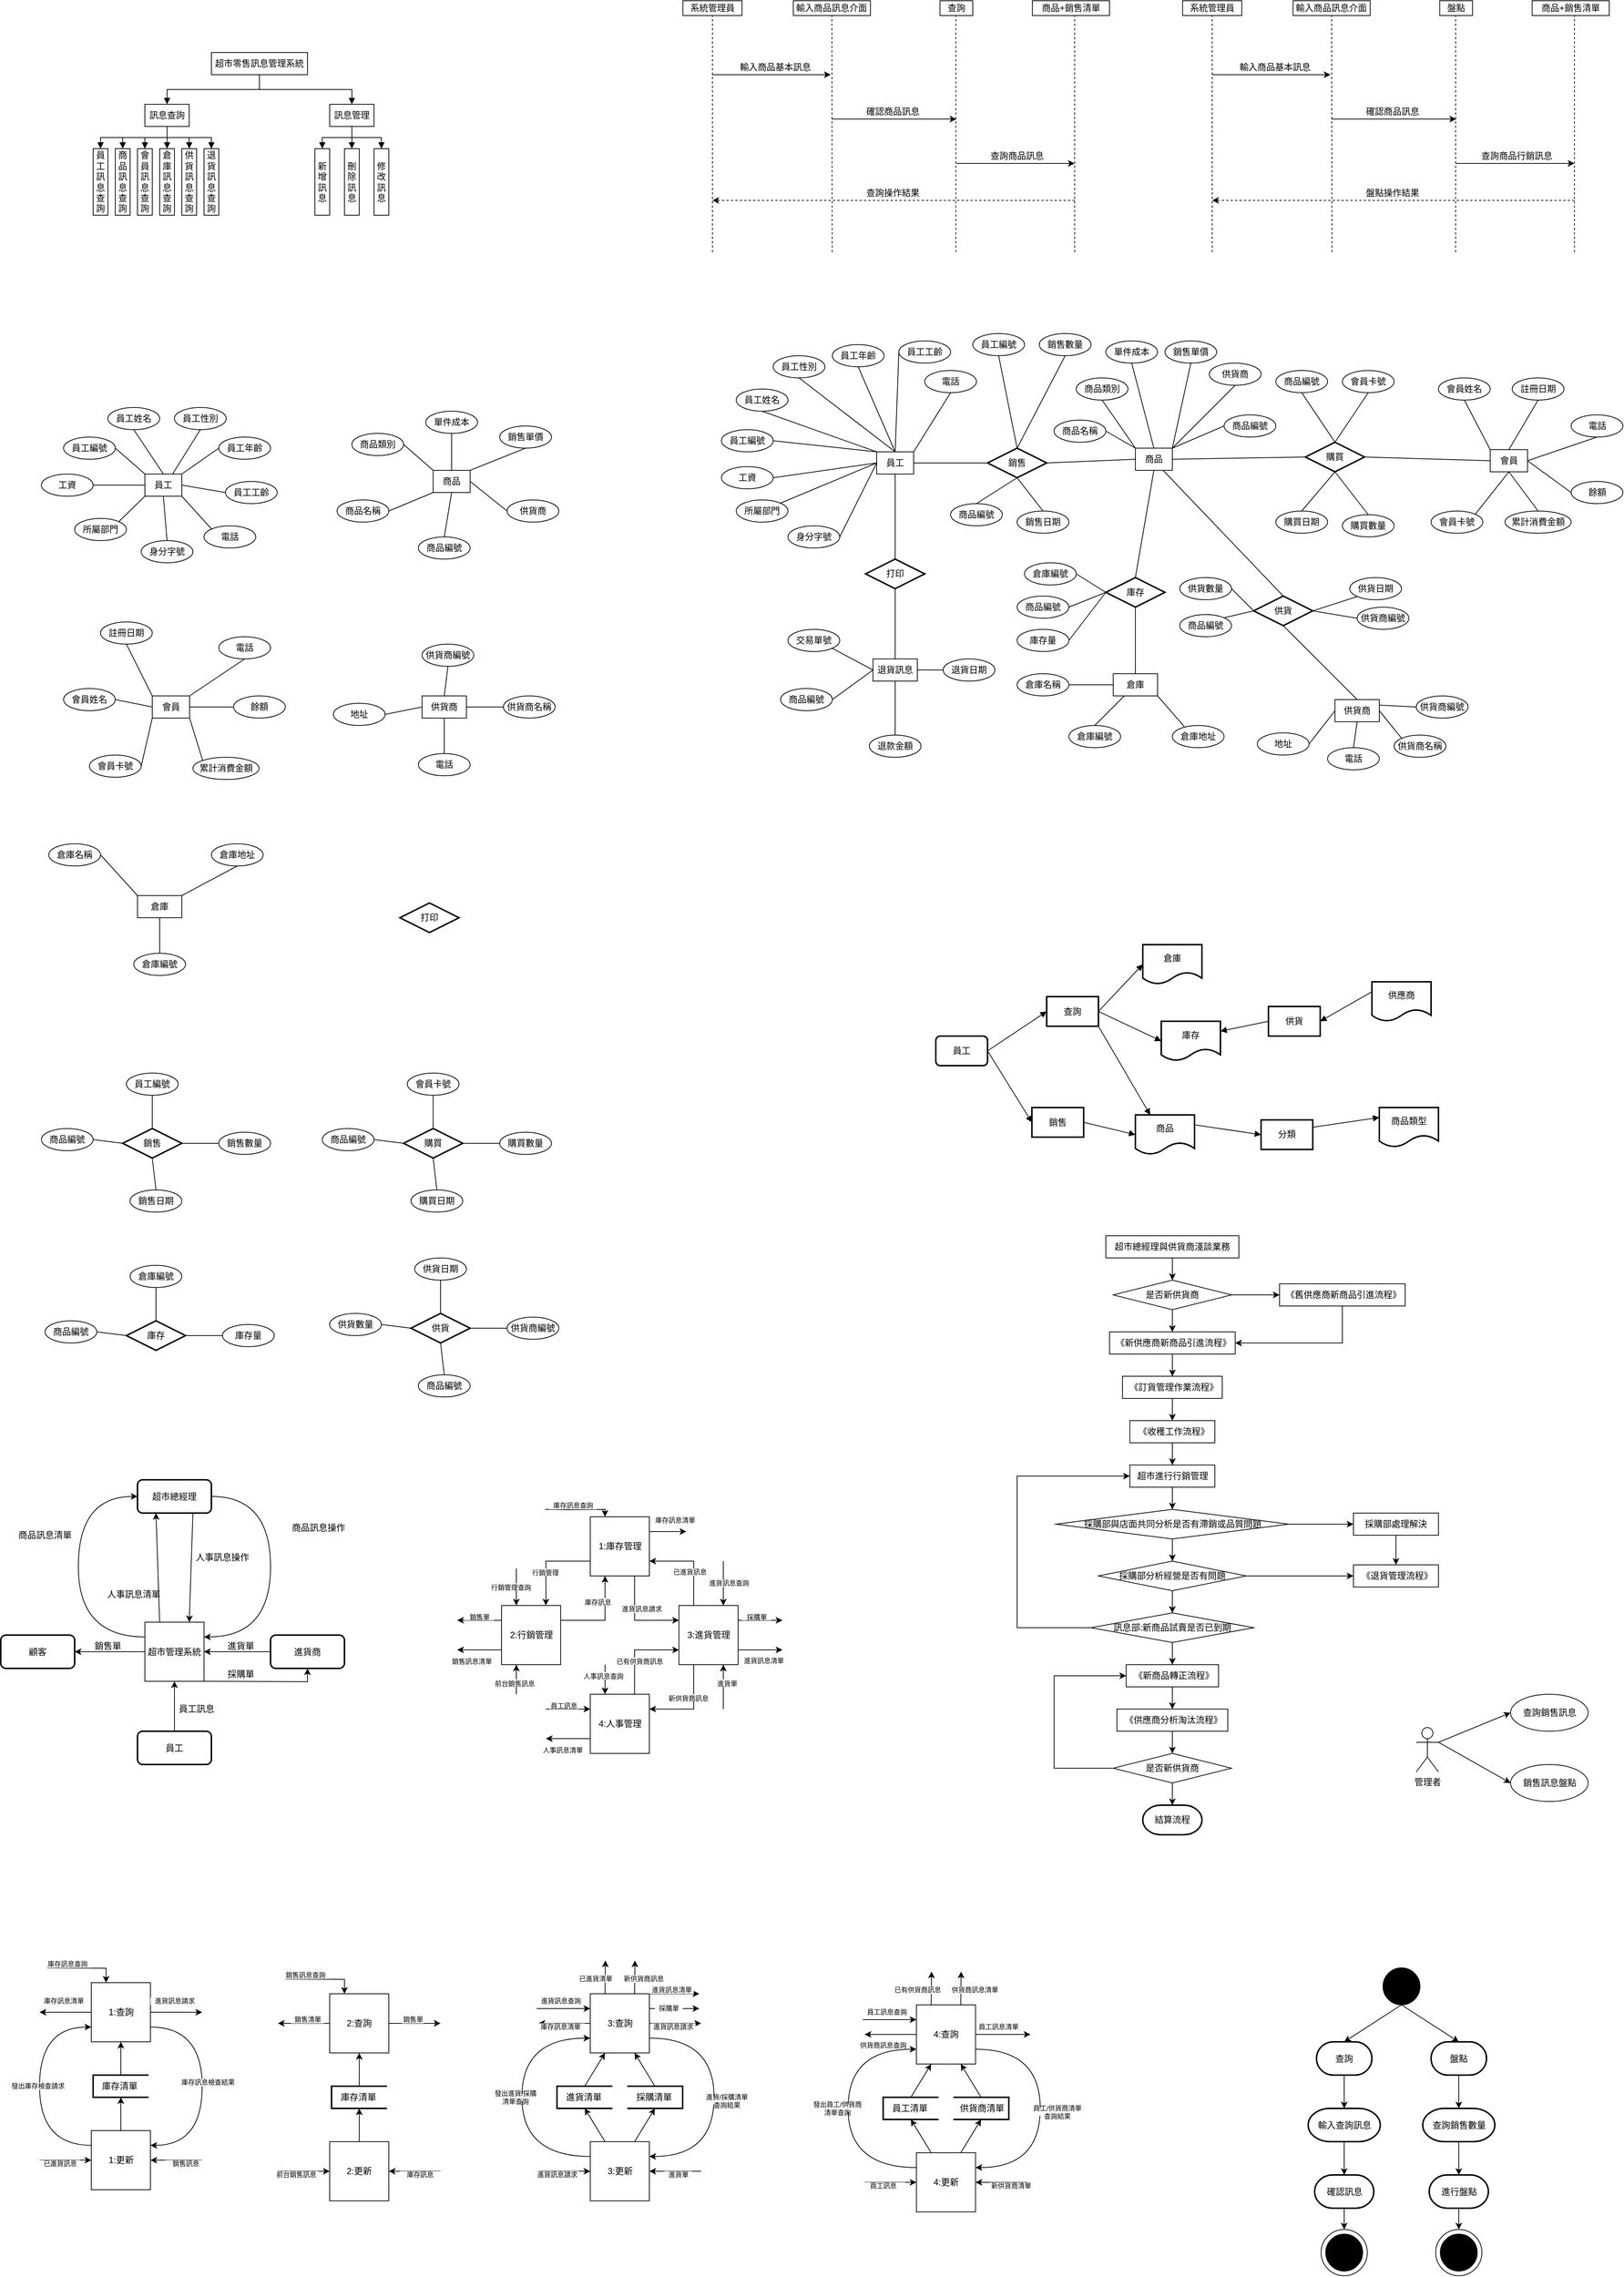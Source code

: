 <mxfile version="22.1.13" type="github">
  <diagram id="C5RBs43oDa-KdzZeNtuy" name="Page-1">
    <mxGraphModel dx="815" dy="429" grid="1" gridSize="10" guides="1" tooltips="1" connect="1" arrows="1" fold="1" page="1" pageScale="1" pageWidth="2339" pageHeight="3300" math="0" shadow="0">
      <root>
        <mxCell id="WIyWlLk6GJQsqaUBKTNV-0" />
        <mxCell id="WIyWlLk6GJQsqaUBKTNV-1" parent="WIyWlLk6GJQsqaUBKTNV-0" />
        <mxCell id="ANaxV4xXnxvf2CdGt_C1-0" value="超市零售訊息管理系統" style="rounded=0;whiteSpace=wrap;html=1;" parent="WIyWlLk6GJQsqaUBKTNV-1" vertex="1">
          <mxGeometry x="360" y="200" width="130" height="30" as="geometry" />
        </mxCell>
        <mxCell id="ANaxV4xXnxvf2CdGt_C1-1" value="訊息查詢" style="rounded=0;whiteSpace=wrap;html=1;" parent="WIyWlLk6GJQsqaUBKTNV-1" vertex="1">
          <mxGeometry x="270" y="270" width="60" height="30" as="geometry" />
        </mxCell>
        <mxCell id="ANaxV4xXnxvf2CdGt_C1-2" value="訊息管理" style="rounded=0;whiteSpace=wrap;html=1;" parent="WIyWlLk6GJQsqaUBKTNV-1" vertex="1">
          <mxGeometry x="520" y="270" width="60" height="30" as="geometry" />
        </mxCell>
        <mxCell id="ANaxV4xXnxvf2CdGt_C1-4" value="" style="endArrow=block;endFill=1;html=1;edgeStyle=orthogonalEdgeStyle;align=left;verticalAlign=top;rounded=0;exitX=0.5;exitY=1;exitDx=0;exitDy=0;entryX=0.5;entryY=0;entryDx=0;entryDy=0;" parent="WIyWlLk6GJQsqaUBKTNV-1" source="ANaxV4xXnxvf2CdGt_C1-0" target="ANaxV4xXnxvf2CdGt_C1-2" edge="1">
          <mxGeometry x="-1" relative="1" as="geometry">
            <mxPoint x="340" y="310" as="sourcePoint" />
            <mxPoint x="500" y="310" as="targetPoint" />
          </mxGeometry>
        </mxCell>
        <mxCell id="ANaxV4xXnxvf2CdGt_C1-6" value="" style="endArrow=block;endFill=1;html=1;edgeStyle=orthogonalEdgeStyle;align=left;verticalAlign=top;rounded=0;exitX=0.5;exitY=1;exitDx=0;exitDy=0;entryX=0.5;entryY=0;entryDx=0;entryDy=0;" parent="WIyWlLk6GJQsqaUBKTNV-1" source="ANaxV4xXnxvf2CdGt_C1-0" target="ANaxV4xXnxvf2CdGt_C1-1" edge="1">
          <mxGeometry x="-1" relative="1" as="geometry">
            <mxPoint x="340" y="310" as="sourcePoint" />
            <mxPoint x="500" y="310" as="targetPoint" />
          </mxGeometry>
        </mxCell>
        <mxCell id="ANaxV4xXnxvf2CdGt_C1-8" value="員工訊息查詢" style="rounded=0;whiteSpace=wrap;html=1;" parent="WIyWlLk6GJQsqaUBKTNV-1" vertex="1">
          <mxGeometry x="200" y="330" width="20" height="90" as="geometry" />
        </mxCell>
        <mxCell id="ANaxV4xXnxvf2CdGt_C1-9" value="商品訊息查詢" style="rounded=0;whiteSpace=wrap;html=1;" parent="WIyWlLk6GJQsqaUBKTNV-1" vertex="1">
          <mxGeometry x="230" y="330" width="20" height="90" as="geometry" />
        </mxCell>
        <mxCell id="ANaxV4xXnxvf2CdGt_C1-10" value="會員訊息查詢" style="rounded=0;whiteSpace=wrap;html=1;" parent="WIyWlLk6GJQsqaUBKTNV-1" vertex="1">
          <mxGeometry x="260" y="330" width="20" height="90" as="geometry" />
        </mxCell>
        <mxCell id="ANaxV4xXnxvf2CdGt_C1-11" value="倉庫&lt;br&gt;訊息查詢" style="rounded=0;whiteSpace=wrap;html=1;" parent="WIyWlLk6GJQsqaUBKTNV-1" vertex="1">
          <mxGeometry x="290" y="330" width="20" height="90" as="geometry" />
        </mxCell>
        <mxCell id="ANaxV4xXnxvf2CdGt_C1-12" value="供貨&lt;br&gt;訊息查詢" style="rounded=0;whiteSpace=wrap;html=1;" parent="WIyWlLk6GJQsqaUBKTNV-1" vertex="1">
          <mxGeometry x="320" y="330" width="20" height="90" as="geometry" />
        </mxCell>
        <mxCell id="ANaxV4xXnxvf2CdGt_C1-13" value="退貨&lt;br&gt;訊息查詢" style="rounded=0;whiteSpace=wrap;html=1;" parent="WIyWlLk6GJQsqaUBKTNV-1" vertex="1">
          <mxGeometry x="350" y="330" width="20" height="90" as="geometry" />
        </mxCell>
        <mxCell id="ANaxV4xXnxvf2CdGt_C1-14" value="" style="endArrow=block;endFill=1;html=1;edgeStyle=orthogonalEdgeStyle;align=left;verticalAlign=top;rounded=0;exitX=0.5;exitY=1;exitDx=0;exitDy=0;entryX=0.5;entryY=0;entryDx=0;entryDy=0;" parent="WIyWlLk6GJQsqaUBKTNV-1" source="ANaxV4xXnxvf2CdGt_C1-1" target="ANaxV4xXnxvf2CdGt_C1-8" edge="1">
          <mxGeometry x="-1" relative="1" as="geometry">
            <mxPoint x="340" y="310" as="sourcePoint" />
            <mxPoint x="500" y="310" as="targetPoint" />
          </mxGeometry>
        </mxCell>
        <mxCell id="ANaxV4xXnxvf2CdGt_C1-16" value="" style="endArrow=block;endFill=1;html=1;edgeStyle=orthogonalEdgeStyle;align=left;verticalAlign=top;rounded=0;exitX=0.5;exitY=1;exitDx=0;exitDy=0;entryX=0.5;entryY=0;entryDx=0;entryDy=0;" parent="WIyWlLk6GJQsqaUBKTNV-1" source="ANaxV4xXnxvf2CdGt_C1-1" target="ANaxV4xXnxvf2CdGt_C1-9" edge="1">
          <mxGeometry x="-1" relative="1" as="geometry">
            <mxPoint x="340" y="310" as="sourcePoint" />
            <mxPoint x="500" y="310" as="targetPoint" />
          </mxGeometry>
        </mxCell>
        <mxCell id="ANaxV4xXnxvf2CdGt_C1-18" value="" style="endArrow=block;endFill=1;html=1;edgeStyle=orthogonalEdgeStyle;align=left;verticalAlign=top;rounded=0;exitX=0.5;exitY=1;exitDx=0;exitDy=0;entryX=0.5;entryY=0;entryDx=0;entryDy=0;" parent="WIyWlLk6GJQsqaUBKTNV-1" source="ANaxV4xXnxvf2CdGt_C1-1" target="ANaxV4xXnxvf2CdGt_C1-10" edge="1">
          <mxGeometry x="-1" relative="1" as="geometry">
            <mxPoint x="340" y="310" as="sourcePoint" />
            <mxPoint x="500" y="310" as="targetPoint" />
            <mxPoint as="offset" />
          </mxGeometry>
        </mxCell>
        <mxCell id="ANaxV4xXnxvf2CdGt_C1-20" value="" style="endArrow=block;endFill=1;html=1;edgeStyle=orthogonalEdgeStyle;align=left;verticalAlign=top;rounded=0;exitX=0.5;exitY=1;exitDx=0;exitDy=0;entryX=0.5;entryY=0;entryDx=0;entryDy=0;" parent="WIyWlLk6GJQsqaUBKTNV-1" source="ANaxV4xXnxvf2CdGt_C1-1" target="ANaxV4xXnxvf2CdGt_C1-11" edge="1">
          <mxGeometry x="-1" relative="1" as="geometry">
            <mxPoint x="350" y="280" as="sourcePoint" />
            <mxPoint x="510" y="280" as="targetPoint" />
          </mxGeometry>
        </mxCell>
        <mxCell id="ANaxV4xXnxvf2CdGt_C1-22" value="" style="endArrow=block;endFill=1;html=1;edgeStyle=orthogonalEdgeStyle;align=left;verticalAlign=top;rounded=0;exitX=0.5;exitY=1;exitDx=0;exitDy=0;entryX=0.5;entryY=0;entryDx=0;entryDy=0;" parent="WIyWlLk6GJQsqaUBKTNV-1" source="ANaxV4xXnxvf2CdGt_C1-1" target="ANaxV4xXnxvf2CdGt_C1-12" edge="1">
          <mxGeometry x="-1" relative="1" as="geometry">
            <mxPoint x="330" y="350" as="sourcePoint" />
            <mxPoint x="490" y="350" as="targetPoint" />
          </mxGeometry>
        </mxCell>
        <mxCell id="ANaxV4xXnxvf2CdGt_C1-24" value="" style="endArrow=block;endFill=1;html=1;edgeStyle=orthogonalEdgeStyle;align=left;verticalAlign=top;rounded=0;exitX=0.5;exitY=1;exitDx=0;exitDy=0;entryX=0.5;entryY=0;entryDx=0;entryDy=0;" parent="WIyWlLk6GJQsqaUBKTNV-1" source="ANaxV4xXnxvf2CdGt_C1-1" target="ANaxV4xXnxvf2CdGt_C1-13" edge="1">
          <mxGeometry x="-1" relative="1" as="geometry">
            <mxPoint x="330" y="350" as="sourcePoint" />
            <mxPoint x="490" y="350" as="targetPoint" />
          </mxGeometry>
        </mxCell>
        <mxCell id="ANaxV4xXnxvf2CdGt_C1-26" value="刪除&lt;br&gt;訊息" style="rounded=0;whiteSpace=wrap;html=1;" parent="WIyWlLk6GJQsqaUBKTNV-1" vertex="1">
          <mxGeometry x="540" y="330" width="20" height="90" as="geometry" />
        </mxCell>
        <mxCell id="ANaxV4xXnxvf2CdGt_C1-27" value="新增&lt;br&gt;訊息" style="rounded=0;whiteSpace=wrap;html=1;" parent="WIyWlLk6GJQsqaUBKTNV-1" vertex="1">
          <mxGeometry x="500" y="330" width="20" height="90" as="geometry" />
        </mxCell>
        <mxCell id="ANaxV4xXnxvf2CdGt_C1-28" value="修改訊息" style="rounded=0;whiteSpace=wrap;html=1;" parent="WIyWlLk6GJQsqaUBKTNV-1" vertex="1">
          <mxGeometry x="580" y="330" width="20" height="90" as="geometry" />
        </mxCell>
        <mxCell id="ANaxV4xXnxvf2CdGt_C1-29" value="" style="endArrow=block;endFill=1;html=1;edgeStyle=orthogonalEdgeStyle;align=left;verticalAlign=top;rounded=0;exitX=0.5;exitY=1;exitDx=0;exitDy=0;entryX=0.5;entryY=0;entryDx=0;entryDy=0;" parent="WIyWlLk6GJQsqaUBKTNV-1" source="ANaxV4xXnxvf2CdGt_C1-2" target="ANaxV4xXnxvf2CdGt_C1-27" edge="1">
          <mxGeometry x="-1" relative="1" as="geometry">
            <mxPoint x="330" y="350" as="sourcePoint" />
            <mxPoint x="490" y="350" as="targetPoint" />
          </mxGeometry>
        </mxCell>
        <mxCell id="ANaxV4xXnxvf2CdGt_C1-31" value="" style="endArrow=block;endFill=1;html=1;edgeStyle=orthogonalEdgeStyle;align=left;verticalAlign=top;rounded=0;exitX=0.5;exitY=1;exitDx=0;exitDy=0;entryX=0.5;entryY=0;entryDx=0;entryDy=0;" parent="WIyWlLk6GJQsqaUBKTNV-1" source="ANaxV4xXnxvf2CdGt_C1-2" target="ANaxV4xXnxvf2CdGt_C1-26" edge="1">
          <mxGeometry x="-1" relative="1" as="geometry">
            <mxPoint x="330" y="350" as="sourcePoint" />
            <mxPoint x="490" y="350" as="targetPoint" />
          </mxGeometry>
        </mxCell>
        <mxCell id="ANaxV4xXnxvf2CdGt_C1-33" value="" style="endArrow=block;endFill=1;html=1;edgeStyle=orthogonalEdgeStyle;align=left;verticalAlign=top;rounded=0;exitX=0.5;exitY=1;exitDx=0;exitDy=0;entryX=0.5;entryY=0;entryDx=0;entryDy=0;" parent="WIyWlLk6GJQsqaUBKTNV-1" source="ANaxV4xXnxvf2CdGt_C1-2" target="ANaxV4xXnxvf2CdGt_C1-28" edge="1">
          <mxGeometry x="-1" relative="1" as="geometry">
            <mxPoint x="330" y="350" as="sourcePoint" />
            <mxPoint x="490" y="350" as="targetPoint" />
          </mxGeometry>
        </mxCell>
        <mxCell id="ANaxV4xXnxvf2CdGt_C1-35" value="員工" style="html=1;whiteSpace=wrap;" parent="WIyWlLk6GJQsqaUBKTNV-1" vertex="1">
          <mxGeometry x="270" y="770" width="50" height="30" as="geometry" />
        </mxCell>
        <mxCell id="ANaxV4xXnxvf2CdGt_C1-36" value="員工編號" style="ellipse;whiteSpace=wrap;html=1;" parent="WIyWlLk6GJQsqaUBKTNV-1" vertex="1">
          <mxGeometry x="160" y="720" width="70" height="30" as="geometry" />
        </mxCell>
        <mxCell id="ANaxV4xXnxvf2CdGt_C1-37" value="員工姓名" style="ellipse;whiteSpace=wrap;html=1;" parent="WIyWlLk6GJQsqaUBKTNV-1" vertex="1">
          <mxGeometry x="220" y="680" width="70" height="30" as="geometry" />
        </mxCell>
        <mxCell id="ANaxV4xXnxvf2CdGt_C1-38" value="員工性別" style="ellipse;whiteSpace=wrap;html=1;" parent="WIyWlLk6GJQsqaUBKTNV-1" vertex="1">
          <mxGeometry x="310" y="680" width="70" height="30" as="geometry" />
        </mxCell>
        <mxCell id="ANaxV4xXnxvf2CdGt_C1-39" value="員工年齡" style="ellipse;whiteSpace=wrap;html=1;" parent="WIyWlLk6GJQsqaUBKTNV-1" vertex="1">
          <mxGeometry x="370" y="720" width="70" height="30" as="geometry" />
        </mxCell>
        <mxCell id="ANaxV4xXnxvf2CdGt_C1-40" value="員工工齡" style="ellipse;whiteSpace=wrap;html=1;" parent="WIyWlLk6GJQsqaUBKTNV-1" vertex="1">
          <mxGeometry x="379" y="780" width="70" height="30" as="geometry" />
        </mxCell>
        <mxCell id="ANaxV4xXnxvf2CdGt_C1-41" value="電話" style="ellipse;whiteSpace=wrap;html=1;" parent="WIyWlLk6GJQsqaUBKTNV-1" vertex="1">
          <mxGeometry x="350" y="840" width="70" height="30" as="geometry" />
        </mxCell>
        <mxCell id="ANaxV4xXnxvf2CdGt_C1-42" value="身分字號" style="ellipse;whiteSpace=wrap;html=1;" parent="WIyWlLk6GJQsqaUBKTNV-1" vertex="1">
          <mxGeometry x="265" y="860" width="70" height="30" as="geometry" />
        </mxCell>
        <mxCell id="ANaxV4xXnxvf2CdGt_C1-43" value="所屬部門" style="ellipse;whiteSpace=wrap;html=1;" parent="WIyWlLk6GJQsqaUBKTNV-1" vertex="1">
          <mxGeometry x="175" y="830" width="70" height="30" as="geometry" />
        </mxCell>
        <mxCell id="ANaxV4xXnxvf2CdGt_C1-44" value="工資" style="ellipse;whiteSpace=wrap;html=1;" parent="WIyWlLk6GJQsqaUBKTNV-1" vertex="1">
          <mxGeometry x="130" y="770" width="70" height="30" as="geometry" />
        </mxCell>
        <mxCell id="ANaxV4xXnxvf2CdGt_C1-45" value="" style="endArrow=none;html=1;rounded=0;exitX=0.5;exitY=0;exitDx=0;exitDy=0;entryX=0.5;entryY=1;entryDx=0;entryDy=0;" parent="WIyWlLk6GJQsqaUBKTNV-1" source="ANaxV4xXnxvf2CdGt_C1-35" target="ANaxV4xXnxvf2CdGt_C1-37" edge="1">
          <mxGeometry relative="1" as="geometry">
            <mxPoint x="210" y="720" as="sourcePoint" />
            <mxPoint x="370" y="720" as="targetPoint" />
          </mxGeometry>
        </mxCell>
        <mxCell id="ANaxV4xXnxvf2CdGt_C1-48" value="" style="endArrow=none;html=1;rounded=0;exitX=0.75;exitY=0;exitDx=0;exitDy=0;entryX=0.5;entryY=1;entryDx=0;entryDy=0;" parent="WIyWlLk6GJQsqaUBKTNV-1" source="ANaxV4xXnxvf2CdGt_C1-35" target="ANaxV4xXnxvf2CdGt_C1-38" edge="1">
          <mxGeometry relative="1" as="geometry">
            <mxPoint x="210" y="720" as="sourcePoint" />
            <mxPoint x="370" y="720" as="targetPoint" />
          </mxGeometry>
        </mxCell>
        <mxCell id="ANaxV4xXnxvf2CdGt_C1-51" value="" style="endArrow=none;html=1;rounded=0;exitX=1;exitY=0;exitDx=0;exitDy=0;entryX=0;entryY=0.5;entryDx=0;entryDy=0;" parent="WIyWlLk6GJQsqaUBKTNV-1" source="ANaxV4xXnxvf2CdGt_C1-35" target="ANaxV4xXnxvf2CdGt_C1-39" edge="1">
          <mxGeometry relative="1" as="geometry">
            <mxPoint x="210" y="720" as="sourcePoint" />
            <mxPoint x="340" y="750" as="targetPoint" />
          </mxGeometry>
        </mxCell>
        <mxCell id="ANaxV4xXnxvf2CdGt_C1-54" value="" style="endArrow=none;html=1;rounded=0;exitX=1;exitY=0.5;exitDx=0;exitDy=0;entryX=0;entryY=0.5;entryDx=0;entryDy=0;" parent="WIyWlLk6GJQsqaUBKTNV-1" source="ANaxV4xXnxvf2CdGt_C1-35" target="ANaxV4xXnxvf2CdGt_C1-40" edge="1">
          <mxGeometry relative="1" as="geometry">
            <mxPoint x="210" y="720" as="sourcePoint" />
            <mxPoint x="370" y="720" as="targetPoint" />
          </mxGeometry>
        </mxCell>
        <mxCell id="ANaxV4xXnxvf2CdGt_C1-57" value="" style="endArrow=none;html=1;rounded=0;exitX=1;exitY=1;exitDx=0;exitDy=0;entryX=0;entryY=0;entryDx=0;entryDy=0;" parent="WIyWlLk6GJQsqaUBKTNV-1" source="ANaxV4xXnxvf2CdGt_C1-35" target="ANaxV4xXnxvf2CdGt_C1-41" edge="1">
          <mxGeometry relative="1" as="geometry">
            <mxPoint x="210" y="720" as="sourcePoint" />
            <mxPoint x="370" y="720" as="targetPoint" />
          </mxGeometry>
        </mxCell>
        <mxCell id="ANaxV4xXnxvf2CdGt_C1-60" value="" style="endArrow=none;html=1;rounded=0;exitX=0.5;exitY=1;exitDx=0;exitDy=0;entryX=0.5;entryY=0;entryDx=0;entryDy=0;" parent="WIyWlLk6GJQsqaUBKTNV-1" source="ANaxV4xXnxvf2CdGt_C1-35" target="ANaxV4xXnxvf2CdGt_C1-42" edge="1">
          <mxGeometry relative="1" as="geometry">
            <mxPoint x="210" y="720" as="sourcePoint" />
            <mxPoint x="370" y="720" as="targetPoint" />
          </mxGeometry>
        </mxCell>
        <mxCell id="ANaxV4xXnxvf2CdGt_C1-63" value="" style="endArrow=none;html=1;rounded=0;exitX=0;exitY=1;exitDx=0;exitDy=0;entryX=1;entryY=0;entryDx=0;entryDy=0;" parent="WIyWlLk6GJQsqaUBKTNV-1" source="ANaxV4xXnxvf2CdGt_C1-35" target="ANaxV4xXnxvf2CdGt_C1-43" edge="1">
          <mxGeometry relative="1" as="geometry">
            <mxPoint x="305" y="810" as="sourcePoint" />
            <mxPoint x="310" y="870" as="targetPoint" />
          </mxGeometry>
        </mxCell>
        <mxCell id="ANaxV4xXnxvf2CdGt_C1-64" value="" style="endArrow=none;html=1;rounded=0;exitX=0;exitY=0.5;exitDx=0;exitDy=0;entryX=1;entryY=0.5;entryDx=0;entryDy=0;" parent="WIyWlLk6GJQsqaUBKTNV-1" source="ANaxV4xXnxvf2CdGt_C1-35" target="ANaxV4xXnxvf2CdGt_C1-44" edge="1">
          <mxGeometry relative="1" as="geometry">
            <mxPoint x="280" y="810" as="sourcePoint" />
            <mxPoint x="245" y="844" as="targetPoint" />
          </mxGeometry>
        </mxCell>
        <mxCell id="ANaxV4xXnxvf2CdGt_C1-65" value="" style="endArrow=none;html=1;rounded=0;exitX=0;exitY=0;exitDx=0;exitDy=0;entryX=1;entryY=0.5;entryDx=0;entryDy=0;" parent="WIyWlLk6GJQsqaUBKTNV-1" source="ANaxV4xXnxvf2CdGt_C1-35" target="ANaxV4xXnxvf2CdGt_C1-36" edge="1">
          <mxGeometry relative="1" as="geometry">
            <mxPoint x="280" y="795" as="sourcePoint" />
            <mxPoint x="210" y="795" as="targetPoint" />
          </mxGeometry>
        </mxCell>
        <mxCell id="ANaxV4xXnxvf2CdGt_C1-66" value="商品" style="html=1;whiteSpace=wrap;" parent="WIyWlLk6GJQsqaUBKTNV-1" vertex="1">
          <mxGeometry x="660" y="765" width="50" height="30" as="geometry" />
        </mxCell>
        <mxCell id="ANaxV4xXnxvf2CdGt_C1-67" value="商品類別" style="ellipse;whiteSpace=wrap;html=1;" parent="WIyWlLk6GJQsqaUBKTNV-1" vertex="1">
          <mxGeometry x="550" y="715" width="70" height="30" as="geometry" />
        </mxCell>
        <mxCell id="ANaxV4xXnxvf2CdGt_C1-68" value="單件成本" style="ellipse;whiteSpace=wrap;html=1;" parent="WIyWlLk6GJQsqaUBKTNV-1" vertex="1">
          <mxGeometry x="650" y="685" width="70" height="30" as="geometry" />
        </mxCell>
        <mxCell id="ANaxV4xXnxvf2CdGt_C1-69" value="銷售單價" style="ellipse;whiteSpace=wrap;html=1;" parent="WIyWlLk6GJQsqaUBKTNV-1" vertex="1">
          <mxGeometry x="750" y="705" width="70" height="30" as="geometry" />
        </mxCell>
        <mxCell id="ANaxV4xXnxvf2CdGt_C1-70" value="供貨商" style="ellipse;whiteSpace=wrap;html=1;" parent="WIyWlLk6GJQsqaUBKTNV-1" vertex="1">
          <mxGeometry x="760" y="805" width="70" height="30" as="geometry" />
        </mxCell>
        <mxCell id="ANaxV4xXnxvf2CdGt_C1-74" value="商品編號" style="ellipse;whiteSpace=wrap;html=1;" parent="WIyWlLk6GJQsqaUBKTNV-1" vertex="1">
          <mxGeometry x="640" y="855" width="70" height="30" as="geometry" />
        </mxCell>
        <mxCell id="ANaxV4xXnxvf2CdGt_C1-75" value="商品名稱" style="ellipse;whiteSpace=wrap;html=1;" parent="WIyWlLk6GJQsqaUBKTNV-1" vertex="1">
          <mxGeometry x="530" y="805" width="70" height="30" as="geometry" />
        </mxCell>
        <mxCell id="ANaxV4xXnxvf2CdGt_C1-76" value="" style="endArrow=none;html=1;rounded=0;exitX=0.5;exitY=0;exitDx=0;exitDy=0;entryX=0.5;entryY=1;entryDx=0;entryDy=0;" parent="WIyWlLk6GJQsqaUBKTNV-1" source="ANaxV4xXnxvf2CdGt_C1-66" target="ANaxV4xXnxvf2CdGt_C1-68" edge="1">
          <mxGeometry relative="1" as="geometry">
            <mxPoint x="600" y="715" as="sourcePoint" />
            <mxPoint x="760" y="715" as="targetPoint" />
          </mxGeometry>
        </mxCell>
        <mxCell id="ANaxV4xXnxvf2CdGt_C1-77" value="" style="endArrow=none;html=1;rounded=0;exitX=1;exitY=0;exitDx=0;exitDy=0;entryX=0.5;entryY=1;entryDx=0;entryDy=0;" parent="WIyWlLk6GJQsqaUBKTNV-1" source="ANaxV4xXnxvf2CdGt_C1-66" target="ANaxV4xXnxvf2CdGt_C1-69" edge="1">
          <mxGeometry relative="1" as="geometry">
            <mxPoint x="600" y="715" as="sourcePoint" />
            <mxPoint x="760" y="715" as="targetPoint" />
          </mxGeometry>
        </mxCell>
        <mxCell id="ANaxV4xXnxvf2CdGt_C1-78" value="" style="endArrow=none;html=1;rounded=0;exitX=1;exitY=0.5;exitDx=0;exitDy=0;entryX=0;entryY=0.5;entryDx=0;entryDy=0;" parent="WIyWlLk6GJQsqaUBKTNV-1" source="ANaxV4xXnxvf2CdGt_C1-66" target="ANaxV4xXnxvf2CdGt_C1-70" edge="1">
          <mxGeometry relative="1" as="geometry">
            <mxPoint x="600" y="715" as="sourcePoint" />
            <mxPoint x="730" y="745" as="targetPoint" />
          </mxGeometry>
        </mxCell>
        <mxCell id="ANaxV4xXnxvf2CdGt_C1-82" value="" style="endArrow=none;html=1;rounded=0;exitX=0.5;exitY=1;exitDx=0;exitDy=0;entryX=0.5;entryY=0;entryDx=0;entryDy=0;" parent="WIyWlLk6GJQsqaUBKTNV-1" source="ANaxV4xXnxvf2CdGt_C1-66" target="ANaxV4xXnxvf2CdGt_C1-74" edge="1">
          <mxGeometry relative="1" as="geometry">
            <mxPoint x="695" y="805" as="sourcePoint" />
            <mxPoint x="700" y="865" as="targetPoint" />
          </mxGeometry>
        </mxCell>
        <mxCell id="ANaxV4xXnxvf2CdGt_C1-83" value="" style="endArrow=none;html=1;rounded=0;exitX=0;exitY=1;exitDx=0;exitDy=0;entryX=1;entryY=0.5;entryDx=0;entryDy=0;" parent="WIyWlLk6GJQsqaUBKTNV-1" source="ANaxV4xXnxvf2CdGt_C1-66" target="ANaxV4xXnxvf2CdGt_C1-75" edge="1">
          <mxGeometry relative="1" as="geometry">
            <mxPoint x="670" y="805" as="sourcePoint" />
            <mxPoint x="635" y="839" as="targetPoint" />
          </mxGeometry>
        </mxCell>
        <mxCell id="ANaxV4xXnxvf2CdGt_C1-84" value="" style="endArrow=none;html=1;rounded=0;exitX=0;exitY=0;exitDx=0;exitDy=0;entryX=1;entryY=0.5;entryDx=0;entryDy=0;" parent="WIyWlLk6GJQsqaUBKTNV-1" source="ANaxV4xXnxvf2CdGt_C1-66" target="ANaxV4xXnxvf2CdGt_C1-67" edge="1">
          <mxGeometry relative="1" as="geometry">
            <mxPoint x="670" y="790" as="sourcePoint" />
            <mxPoint x="600" y="790" as="targetPoint" />
          </mxGeometry>
        </mxCell>
        <mxCell id="ANaxV4xXnxvf2CdGt_C1-3" value="退貨訊息" style="html=1;whiteSpace=wrap;" parent="WIyWlLk6GJQsqaUBKTNV-1" vertex="1">
          <mxGeometry x="1255" y="1020" width="60" height="30" as="geometry" />
        </mxCell>
        <mxCell id="ANaxV4xXnxvf2CdGt_C1-5" value="交易單號" style="ellipse;whiteSpace=wrap;html=1;" parent="WIyWlLk6GJQsqaUBKTNV-1" vertex="1">
          <mxGeometry x="1140" y="980" width="70" height="30" as="geometry" />
        </mxCell>
        <mxCell id="ANaxV4xXnxvf2CdGt_C1-17" value="退貨日期" style="ellipse;whiteSpace=wrap;html=1;" parent="WIyWlLk6GJQsqaUBKTNV-1" vertex="1">
          <mxGeometry x="1350" y="1020" width="70" height="30" as="geometry" />
        </mxCell>
        <mxCell id="ANaxV4xXnxvf2CdGt_C1-19" value="退款金額" style="ellipse;whiteSpace=wrap;html=1;" parent="WIyWlLk6GJQsqaUBKTNV-1" vertex="1">
          <mxGeometry x="1250" y="1123" width="70" height="30" as="geometry" />
        </mxCell>
        <mxCell id="ANaxV4xXnxvf2CdGt_C1-21" value="商品編號" style="ellipse;whiteSpace=wrap;html=1;" parent="WIyWlLk6GJQsqaUBKTNV-1" vertex="1">
          <mxGeometry x="1130" y="1060" width="70" height="30" as="geometry" />
        </mxCell>
        <mxCell id="ANaxV4xXnxvf2CdGt_C1-30" value="" style="endArrow=none;html=1;rounded=0;exitX=1;exitY=0.5;exitDx=0;exitDy=0;entryX=0;entryY=0.5;entryDx=0;entryDy=0;" parent="WIyWlLk6GJQsqaUBKTNV-1" source="ANaxV4xXnxvf2CdGt_C1-3" target="ANaxV4xXnxvf2CdGt_C1-17" edge="1">
          <mxGeometry relative="1" as="geometry">
            <mxPoint x="1200" y="995" as="sourcePoint" />
            <mxPoint x="1330" y="1025" as="targetPoint" />
          </mxGeometry>
        </mxCell>
        <mxCell id="ANaxV4xXnxvf2CdGt_C1-32" value="" style="endArrow=none;html=1;rounded=0;exitX=0.5;exitY=1;exitDx=0;exitDy=0;entryX=0.5;entryY=0;entryDx=0;entryDy=0;" parent="WIyWlLk6GJQsqaUBKTNV-1" source="ANaxV4xXnxvf2CdGt_C1-3" target="ANaxV4xXnxvf2CdGt_C1-19" edge="1">
          <mxGeometry relative="1" as="geometry">
            <mxPoint x="1295" y="1085" as="sourcePoint" />
            <mxPoint x="1300" y="1145" as="targetPoint" />
          </mxGeometry>
        </mxCell>
        <mxCell id="ANaxV4xXnxvf2CdGt_C1-34" value="" style="endArrow=none;html=1;rounded=0;exitX=0;exitY=0.5;exitDx=0;exitDy=0;entryX=1;entryY=0.5;entryDx=0;entryDy=0;" parent="WIyWlLk6GJQsqaUBKTNV-1" source="ANaxV4xXnxvf2CdGt_C1-3" target="ANaxV4xXnxvf2CdGt_C1-21" edge="1">
          <mxGeometry relative="1" as="geometry">
            <mxPoint x="1270" y="1085" as="sourcePoint" />
            <mxPoint x="1235" y="1119" as="targetPoint" />
          </mxGeometry>
        </mxCell>
        <mxCell id="ANaxV4xXnxvf2CdGt_C1-46" value="" style="endArrow=none;html=1;rounded=0;exitX=0;exitY=0.5;exitDx=0;exitDy=0;entryX=1;entryY=1;entryDx=0;entryDy=0;" parent="WIyWlLk6GJQsqaUBKTNV-1" source="ANaxV4xXnxvf2CdGt_C1-3" target="ANaxV4xXnxvf2CdGt_C1-5" edge="1">
          <mxGeometry relative="1" as="geometry">
            <mxPoint x="1270" y="1070" as="sourcePoint" />
            <mxPoint x="1200" y="1070" as="targetPoint" />
          </mxGeometry>
        </mxCell>
        <mxCell id="ANaxV4xXnxvf2CdGt_C1-47" value="會員" style="html=1;whiteSpace=wrap;" parent="WIyWlLk6GJQsqaUBKTNV-1" vertex="1">
          <mxGeometry x="280" y="1070" width="50.5" height="30" as="geometry" />
        </mxCell>
        <mxCell id="ANaxV4xXnxvf2CdGt_C1-49" value="會員卡號" style="ellipse;whiteSpace=wrap;html=1;" parent="WIyWlLk6GJQsqaUBKTNV-1" vertex="1">
          <mxGeometry x="195" y="1150" width="70" height="30" as="geometry" />
        </mxCell>
        <mxCell id="ANaxV4xXnxvf2CdGt_C1-50" value="會員姓名" style="ellipse;whiteSpace=wrap;html=1;" parent="WIyWlLk6GJQsqaUBKTNV-1" vertex="1">
          <mxGeometry x="160" y="1060" width="70" height="30" as="geometry" />
        </mxCell>
        <mxCell id="ANaxV4xXnxvf2CdGt_C1-52" value="註冊日期" style="ellipse;whiteSpace=wrap;html=1;" parent="WIyWlLk6GJQsqaUBKTNV-1" vertex="1">
          <mxGeometry x="210" y="970" width="70" height="30" as="geometry" />
        </mxCell>
        <mxCell id="ANaxV4xXnxvf2CdGt_C1-53" value="電話" style="ellipse;whiteSpace=wrap;html=1;" parent="WIyWlLk6GJQsqaUBKTNV-1" vertex="1">
          <mxGeometry x="370" y="990" width="70" height="30" as="geometry" />
        </mxCell>
        <mxCell id="ANaxV4xXnxvf2CdGt_C1-55" value="餘額" style="ellipse;whiteSpace=wrap;html=1;" parent="WIyWlLk6GJQsqaUBKTNV-1" vertex="1">
          <mxGeometry x="390" y="1070" width="70" height="30" as="geometry" />
        </mxCell>
        <mxCell id="ANaxV4xXnxvf2CdGt_C1-56" value="累計消費金額" style="ellipse;whiteSpace=wrap;html=1;" parent="WIyWlLk6GJQsqaUBKTNV-1" vertex="1">
          <mxGeometry x="335" y="1153" width="89.5" height="30" as="geometry" />
        </mxCell>
        <mxCell id="ANaxV4xXnxvf2CdGt_C1-62" value="" style="endArrow=none;html=1;rounded=0;exitX=0;exitY=0.5;exitDx=0;exitDy=0;entryX=1;entryY=0.5;entryDx=0;entryDy=0;" parent="WIyWlLk6GJQsqaUBKTNV-1" source="ANaxV4xXnxvf2CdGt_C1-47" target="ANaxV4xXnxvf2CdGt_C1-50" edge="1">
          <mxGeometry relative="1" as="geometry">
            <mxPoint x="220.5" y="1020" as="sourcePoint" />
            <mxPoint x="380.5" y="1020" as="targetPoint" />
          </mxGeometry>
        </mxCell>
        <mxCell id="ANaxV4xXnxvf2CdGt_C1-71" value="" style="endArrow=none;html=1;rounded=0;exitX=0;exitY=0;exitDx=0;exitDy=0;entryX=0.5;entryY=1;entryDx=0;entryDy=0;" parent="WIyWlLk6GJQsqaUBKTNV-1" source="ANaxV4xXnxvf2CdGt_C1-47" target="ANaxV4xXnxvf2CdGt_C1-52" edge="1">
          <mxGeometry relative="1" as="geometry">
            <mxPoint x="220.5" y="1020" as="sourcePoint" />
            <mxPoint x="380.5" y="1020" as="targetPoint" />
          </mxGeometry>
        </mxCell>
        <mxCell id="ANaxV4xXnxvf2CdGt_C1-72" value="" style="endArrow=none;html=1;rounded=0;exitX=1;exitY=0;exitDx=0;exitDy=0;entryX=0.5;entryY=1;entryDx=0;entryDy=0;" parent="WIyWlLk6GJQsqaUBKTNV-1" source="ANaxV4xXnxvf2CdGt_C1-47" target="ANaxV4xXnxvf2CdGt_C1-53" edge="1">
          <mxGeometry relative="1" as="geometry">
            <mxPoint x="220.5" y="1020" as="sourcePoint" />
            <mxPoint x="350.5" y="1050" as="targetPoint" />
          </mxGeometry>
        </mxCell>
        <mxCell id="ANaxV4xXnxvf2CdGt_C1-73" value="" style="endArrow=none;html=1;rounded=0;exitX=1;exitY=0.5;exitDx=0;exitDy=0;entryX=0;entryY=0.5;entryDx=0;entryDy=0;" parent="WIyWlLk6GJQsqaUBKTNV-1" source="ANaxV4xXnxvf2CdGt_C1-47" target="ANaxV4xXnxvf2CdGt_C1-55" edge="1">
          <mxGeometry relative="1" as="geometry">
            <mxPoint x="220.5" y="1020" as="sourcePoint" />
            <mxPoint x="380.5" y="1020" as="targetPoint" />
          </mxGeometry>
        </mxCell>
        <mxCell id="ANaxV4xXnxvf2CdGt_C1-79" value="" style="endArrow=none;html=1;rounded=0;exitX=1;exitY=1;exitDx=0;exitDy=0;entryX=0;entryY=0;entryDx=0;entryDy=0;" parent="WIyWlLk6GJQsqaUBKTNV-1" source="ANaxV4xXnxvf2CdGt_C1-47" target="ANaxV4xXnxvf2CdGt_C1-56" edge="1">
          <mxGeometry relative="1" as="geometry">
            <mxPoint x="220.5" y="1020" as="sourcePoint" />
            <mxPoint x="380.5" y="1020" as="targetPoint" />
          </mxGeometry>
        </mxCell>
        <mxCell id="ANaxV4xXnxvf2CdGt_C1-86" value="" style="endArrow=none;html=1;rounded=0;exitX=0;exitY=1;exitDx=0;exitDy=0;entryX=1;entryY=0.5;entryDx=0;entryDy=0;" parent="WIyWlLk6GJQsqaUBKTNV-1" source="ANaxV4xXnxvf2CdGt_C1-47" target="ANaxV4xXnxvf2CdGt_C1-49" edge="1">
          <mxGeometry relative="1" as="geometry">
            <mxPoint x="290.5" y="1095" as="sourcePoint" />
            <mxPoint x="220.5" y="1095" as="targetPoint" />
          </mxGeometry>
        </mxCell>
        <mxCell id="ANaxV4xXnxvf2CdGt_C1-87" value="倉庫" style="html=1;whiteSpace=wrap;" parent="WIyWlLk6GJQsqaUBKTNV-1" vertex="1">
          <mxGeometry x="260" y="1340" width="60" height="30" as="geometry" />
        </mxCell>
        <mxCell id="ANaxV4xXnxvf2CdGt_C1-88" value="倉庫地址" style="ellipse;whiteSpace=wrap;html=1;" parent="WIyWlLk6GJQsqaUBKTNV-1" vertex="1">
          <mxGeometry x="360" y="1270" width="70" height="30" as="geometry" />
        </mxCell>
        <mxCell id="ANaxV4xXnxvf2CdGt_C1-90" value="倉庫編號" style="ellipse;whiteSpace=wrap;html=1;" parent="WIyWlLk6GJQsqaUBKTNV-1" vertex="1">
          <mxGeometry x="255" y="1418" width="70" height="30" as="geometry" />
        </mxCell>
        <mxCell id="ANaxV4xXnxvf2CdGt_C1-91" value="倉庫名稱" style="ellipse;whiteSpace=wrap;html=1;" parent="WIyWlLk6GJQsqaUBKTNV-1" vertex="1">
          <mxGeometry x="140" y="1270" width="70" height="30" as="geometry" />
        </mxCell>
        <mxCell id="ANaxV4xXnxvf2CdGt_C1-93" value="" style="endArrow=none;html=1;rounded=0;exitX=0.5;exitY=1;exitDx=0;exitDy=0;entryX=0.5;entryY=0;entryDx=0;entryDy=0;" parent="WIyWlLk6GJQsqaUBKTNV-1" source="ANaxV4xXnxvf2CdGt_C1-87" target="ANaxV4xXnxvf2CdGt_C1-90" edge="1">
          <mxGeometry relative="1" as="geometry">
            <mxPoint x="305" y="1380" as="sourcePoint" />
            <mxPoint x="310" y="1440" as="targetPoint" />
          </mxGeometry>
        </mxCell>
        <mxCell id="ANaxV4xXnxvf2CdGt_C1-94" value="" style="endArrow=none;html=1;rounded=0;exitX=0;exitY=0;exitDx=0;exitDy=0;entryX=1;entryY=0.5;entryDx=0;entryDy=0;" parent="WIyWlLk6GJQsqaUBKTNV-1" source="ANaxV4xXnxvf2CdGt_C1-87" target="ANaxV4xXnxvf2CdGt_C1-91" edge="1">
          <mxGeometry relative="1" as="geometry">
            <mxPoint x="280" y="1380" as="sourcePoint" />
            <mxPoint x="245" y="1414" as="targetPoint" />
          </mxGeometry>
        </mxCell>
        <mxCell id="ANaxV4xXnxvf2CdGt_C1-95" value="" style="endArrow=none;html=1;rounded=0;exitX=1;exitY=0;exitDx=0;exitDy=0;entryX=0.5;entryY=1;entryDx=0;entryDy=0;" parent="WIyWlLk6GJQsqaUBKTNV-1" source="ANaxV4xXnxvf2CdGt_C1-87" target="ANaxV4xXnxvf2CdGt_C1-88" edge="1">
          <mxGeometry relative="1" as="geometry">
            <mxPoint x="280" y="1365" as="sourcePoint" />
            <mxPoint x="210" y="1365" as="targetPoint" />
          </mxGeometry>
        </mxCell>
        <mxCell id="ANaxV4xXnxvf2CdGt_C1-96" value="供貨商" style="html=1;whiteSpace=wrap;" parent="WIyWlLk6GJQsqaUBKTNV-1" vertex="1">
          <mxGeometry x="645" y="1070" width="60" height="30" as="geometry" />
        </mxCell>
        <mxCell id="ANaxV4xXnxvf2CdGt_C1-97" value="供貨商編號" style="ellipse;whiteSpace=wrap;html=1;" parent="WIyWlLk6GJQsqaUBKTNV-1" vertex="1">
          <mxGeometry x="645" y="1000" width="70" height="30" as="geometry" />
        </mxCell>
        <mxCell id="ANaxV4xXnxvf2CdGt_C1-98" value="供貨商名稱" style="ellipse;whiteSpace=wrap;html=1;" parent="WIyWlLk6GJQsqaUBKTNV-1" vertex="1">
          <mxGeometry x="755" y="1070" width="70" height="30" as="geometry" />
        </mxCell>
        <mxCell id="ANaxV4xXnxvf2CdGt_C1-99" value="電話" style="ellipse;whiteSpace=wrap;html=1;" parent="WIyWlLk6GJQsqaUBKTNV-1" vertex="1">
          <mxGeometry x="640" y="1148" width="70" height="30" as="geometry" />
        </mxCell>
        <mxCell id="ANaxV4xXnxvf2CdGt_C1-100" value="地址" style="ellipse;whiteSpace=wrap;html=1;" parent="WIyWlLk6GJQsqaUBKTNV-1" vertex="1">
          <mxGeometry x="525" y="1080" width="70" height="30" as="geometry" />
        </mxCell>
        <mxCell id="ANaxV4xXnxvf2CdGt_C1-101" value="" style="endArrow=none;html=1;rounded=0;exitX=1;exitY=0.5;exitDx=0;exitDy=0;entryX=0;entryY=0.5;entryDx=0;entryDy=0;" parent="WIyWlLk6GJQsqaUBKTNV-1" source="ANaxV4xXnxvf2CdGt_C1-96" target="ANaxV4xXnxvf2CdGt_C1-98" edge="1">
          <mxGeometry relative="1" as="geometry">
            <mxPoint x="595" y="1020" as="sourcePoint" />
            <mxPoint x="725" y="1050" as="targetPoint" />
          </mxGeometry>
        </mxCell>
        <mxCell id="ANaxV4xXnxvf2CdGt_C1-102" value="" style="endArrow=none;html=1;rounded=0;exitX=0.5;exitY=1;exitDx=0;exitDy=0;entryX=0.5;entryY=0;entryDx=0;entryDy=0;" parent="WIyWlLk6GJQsqaUBKTNV-1" source="ANaxV4xXnxvf2CdGt_C1-96" target="ANaxV4xXnxvf2CdGt_C1-99" edge="1">
          <mxGeometry relative="1" as="geometry">
            <mxPoint x="690" y="1110" as="sourcePoint" />
            <mxPoint x="695" y="1170" as="targetPoint" />
          </mxGeometry>
        </mxCell>
        <mxCell id="ANaxV4xXnxvf2CdGt_C1-103" value="" style="endArrow=none;html=1;rounded=0;exitX=0;exitY=0.5;exitDx=0;exitDy=0;entryX=1;entryY=0.5;entryDx=0;entryDy=0;" parent="WIyWlLk6GJQsqaUBKTNV-1" source="ANaxV4xXnxvf2CdGt_C1-96" target="ANaxV4xXnxvf2CdGt_C1-100" edge="1">
          <mxGeometry relative="1" as="geometry">
            <mxPoint x="665" y="1110" as="sourcePoint" />
            <mxPoint x="630" y="1144" as="targetPoint" />
          </mxGeometry>
        </mxCell>
        <mxCell id="ANaxV4xXnxvf2CdGt_C1-104" value="" style="endArrow=none;html=1;rounded=0;exitX=0.5;exitY=0;exitDx=0;exitDy=0;entryX=0.5;entryY=1;entryDx=0;entryDy=0;" parent="WIyWlLk6GJQsqaUBKTNV-1" source="ANaxV4xXnxvf2CdGt_C1-96" target="ANaxV4xXnxvf2CdGt_C1-97" edge="1">
          <mxGeometry relative="1" as="geometry">
            <mxPoint x="665" y="1095" as="sourcePoint" />
            <mxPoint x="595" y="1095" as="targetPoint" />
          </mxGeometry>
        </mxCell>
        <mxCell id="ANaxV4xXnxvf2CdGt_C1-106" value="打印" style="strokeWidth=2;html=1;shape=mxgraph.flowchart.decision;whiteSpace=wrap;" parent="WIyWlLk6GJQsqaUBKTNV-1" vertex="1">
          <mxGeometry x="615" y="1350" width="80" height="40" as="geometry" />
        </mxCell>
        <mxCell id="ANaxV4xXnxvf2CdGt_C1-108" value="供貨" style="strokeWidth=2;html=1;shape=mxgraph.flowchart.decision;whiteSpace=wrap;" parent="WIyWlLk6GJQsqaUBKTNV-1" vertex="1">
          <mxGeometry x="630" y="1905" width="80" height="40" as="geometry" />
        </mxCell>
        <mxCell id="ANaxV4xXnxvf2CdGt_C1-109" value="供貨日期" style="ellipse;whiteSpace=wrap;html=1;" parent="WIyWlLk6GJQsqaUBKTNV-1" vertex="1">
          <mxGeometry x="635" y="1830" width="70" height="30" as="geometry" />
        </mxCell>
        <mxCell id="ANaxV4xXnxvf2CdGt_C1-110" value="供貨數量" style="ellipse;whiteSpace=wrap;html=1;" parent="WIyWlLk6GJQsqaUBKTNV-1" vertex="1">
          <mxGeometry x="520" y="1905" width="70" height="30" as="geometry" />
        </mxCell>
        <mxCell id="ANaxV4xXnxvf2CdGt_C1-111" value="商品編號" style="ellipse;whiteSpace=wrap;html=1;" parent="WIyWlLk6GJQsqaUBKTNV-1" vertex="1">
          <mxGeometry x="640" y="1988" width="70" height="30" as="geometry" />
        </mxCell>
        <mxCell id="ANaxV4xXnxvf2CdGt_C1-113" value="供貨商編號" style="ellipse;whiteSpace=wrap;html=1;" parent="WIyWlLk6GJQsqaUBKTNV-1" vertex="1">
          <mxGeometry x="760" y="1910" width="70" height="30" as="geometry" />
        </mxCell>
        <mxCell id="ANaxV4xXnxvf2CdGt_C1-114" value="" style="endArrow=none;html=1;rounded=0;exitX=0.5;exitY=1;exitDx=0;exitDy=0;entryX=0.5;entryY=0;entryDx=0;entryDy=0;entryPerimeter=0;" parent="WIyWlLk6GJQsqaUBKTNV-1" source="ANaxV4xXnxvf2CdGt_C1-109" target="ANaxV4xXnxvf2CdGt_C1-108" edge="1">
          <mxGeometry relative="1" as="geometry">
            <mxPoint x="470" y="1920" as="sourcePoint" />
            <mxPoint x="630" y="1920" as="targetPoint" />
          </mxGeometry>
        </mxCell>
        <mxCell id="ANaxV4xXnxvf2CdGt_C1-117" value="" style="endArrow=none;html=1;rounded=0;exitX=0;exitY=0.5;exitDx=0;exitDy=0;entryX=1;entryY=0.5;entryDx=0;entryDy=0;entryPerimeter=0;" parent="WIyWlLk6GJQsqaUBKTNV-1" source="ANaxV4xXnxvf2CdGt_C1-113" target="ANaxV4xXnxvf2CdGt_C1-108" edge="1">
          <mxGeometry relative="1" as="geometry">
            <mxPoint x="680" y="1870" as="sourcePoint" />
            <mxPoint x="680" y="1915" as="targetPoint" />
          </mxGeometry>
        </mxCell>
        <mxCell id="ANaxV4xXnxvf2CdGt_C1-118" value="" style="endArrow=none;html=1;rounded=0;exitX=0.5;exitY=1;exitDx=0;exitDy=0;entryX=0.5;entryY=0;entryDx=0;entryDy=0;exitPerimeter=0;" parent="WIyWlLk6GJQsqaUBKTNV-1" source="ANaxV4xXnxvf2CdGt_C1-108" target="ANaxV4xXnxvf2CdGt_C1-111" edge="1">
          <mxGeometry relative="1" as="geometry">
            <mxPoint x="690" y="1880" as="sourcePoint" />
            <mxPoint x="690" y="1925" as="targetPoint" />
          </mxGeometry>
        </mxCell>
        <mxCell id="ANaxV4xXnxvf2CdGt_C1-119" value="" style="endArrow=none;html=1;rounded=0;exitX=1;exitY=0.5;exitDx=0;exitDy=0;entryX=0;entryY=0.5;entryDx=0;entryDy=0;entryPerimeter=0;" parent="WIyWlLk6GJQsqaUBKTNV-1" source="ANaxV4xXnxvf2CdGt_C1-110" target="ANaxV4xXnxvf2CdGt_C1-108" edge="1">
          <mxGeometry relative="1" as="geometry">
            <mxPoint x="700" y="1890" as="sourcePoint" />
            <mxPoint x="700" y="1935" as="targetPoint" />
          </mxGeometry>
        </mxCell>
        <mxCell id="ANaxV4xXnxvf2CdGt_C1-120" value="銷售" style="strokeWidth=2;html=1;shape=mxgraph.flowchart.decision;whiteSpace=wrap;" parent="WIyWlLk6GJQsqaUBKTNV-1" vertex="1">
          <mxGeometry x="240" y="1655" width="80" height="40" as="geometry" />
        </mxCell>
        <mxCell id="ANaxV4xXnxvf2CdGt_C1-121" value="員工編號" style="ellipse;whiteSpace=wrap;html=1;" parent="WIyWlLk6GJQsqaUBKTNV-1" vertex="1">
          <mxGeometry x="245" y="1580" width="70" height="30" as="geometry" />
        </mxCell>
        <mxCell id="ANaxV4xXnxvf2CdGt_C1-122" value="商品編號" style="ellipse;whiteSpace=wrap;html=1;" parent="WIyWlLk6GJQsqaUBKTNV-1" vertex="1">
          <mxGeometry x="130" y="1655" width="70" height="30" as="geometry" />
        </mxCell>
        <mxCell id="ANaxV4xXnxvf2CdGt_C1-123" value="銷售日期" style="ellipse;whiteSpace=wrap;html=1;" parent="WIyWlLk6GJQsqaUBKTNV-1" vertex="1">
          <mxGeometry x="250" y="1738" width="70" height="30" as="geometry" />
        </mxCell>
        <mxCell id="ANaxV4xXnxvf2CdGt_C1-124" value="銷售數量" style="ellipse;whiteSpace=wrap;html=1;" parent="WIyWlLk6GJQsqaUBKTNV-1" vertex="1">
          <mxGeometry x="370" y="1660" width="70" height="30" as="geometry" />
        </mxCell>
        <mxCell id="ANaxV4xXnxvf2CdGt_C1-125" value="" style="endArrow=none;html=1;rounded=0;exitX=0.5;exitY=1;exitDx=0;exitDy=0;entryX=0.5;entryY=0;entryDx=0;entryDy=0;entryPerimeter=0;" parent="WIyWlLk6GJQsqaUBKTNV-1" source="ANaxV4xXnxvf2CdGt_C1-121" target="ANaxV4xXnxvf2CdGt_C1-120" edge="1">
          <mxGeometry relative="1" as="geometry">
            <mxPoint x="80" y="1670" as="sourcePoint" />
            <mxPoint x="240" y="1670" as="targetPoint" />
          </mxGeometry>
        </mxCell>
        <mxCell id="ANaxV4xXnxvf2CdGt_C1-126" value="" style="endArrow=none;html=1;rounded=0;exitX=0;exitY=0.5;exitDx=0;exitDy=0;entryX=1;entryY=0.5;entryDx=0;entryDy=0;entryPerimeter=0;" parent="WIyWlLk6GJQsqaUBKTNV-1" source="ANaxV4xXnxvf2CdGt_C1-124" target="ANaxV4xXnxvf2CdGt_C1-120" edge="1">
          <mxGeometry relative="1" as="geometry">
            <mxPoint x="290" y="1620" as="sourcePoint" />
            <mxPoint x="290" y="1665" as="targetPoint" />
          </mxGeometry>
        </mxCell>
        <mxCell id="ANaxV4xXnxvf2CdGt_C1-127" value="" style="endArrow=none;html=1;rounded=0;exitX=0.5;exitY=1;exitDx=0;exitDy=0;entryX=0.5;entryY=0;entryDx=0;entryDy=0;exitPerimeter=0;" parent="WIyWlLk6GJQsqaUBKTNV-1" source="ANaxV4xXnxvf2CdGt_C1-120" target="ANaxV4xXnxvf2CdGt_C1-123" edge="1">
          <mxGeometry relative="1" as="geometry">
            <mxPoint x="300" y="1630" as="sourcePoint" />
            <mxPoint x="300" y="1675" as="targetPoint" />
          </mxGeometry>
        </mxCell>
        <mxCell id="ANaxV4xXnxvf2CdGt_C1-128" value="" style="endArrow=none;html=1;rounded=0;exitX=1;exitY=0.5;exitDx=0;exitDy=0;entryX=0;entryY=0.5;entryDx=0;entryDy=0;entryPerimeter=0;" parent="WIyWlLk6GJQsqaUBKTNV-1" source="ANaxV4xXnxvf2CdGt_C1-122" target="ANaxV4xXnxvf2CdGt_C1-120" edge="1">
          <mxGeometry relative="1" as="geometry">
            <mxPoint x="310" y="1640" as="sourcePoint" />
            <mxPoint x="310" y="1685" as="targetPoint" />
          </mxGeometry>
        </mxCell>
        <mxCell id="ANaxV4xXnxvf2CdGt_C1-129" value="購買" style="strokeWidth=2;html=1;shape=mxgraph.flowchart.decision;whiteSpace=wrap;" parent="WIyWlLk6GJQsqaUBKTNV-1" vertex="1">
          <mxGeometry x="620" y="1655" width="80" height="40" as="geometry" />
        </mxCell>
        <mxCell id="ANaxV4xXnxvf2CdGt_C1-130" value="會員卡號" style="ellipse;whiteSpace=wrap;html=1;" parent="WIyWlLk6GJQsqaUBKTNV-1" vertex="1">
          <mxGeometry x="625" y="1580" width="70" height="30" as="geometry" />
        </mxCell>
        <mxCell id="ANaxV4xXnxvf2CdGt_C1-131" value="商品編號" style="ellipse;whiteSpace=wrap;html=1;" parent="WIyWlLk6GJQsqaUBKTNV-1" vertex="1">
          <mxGeometry x="510" y="1655" width="70" height="30" as="geometry" />
        </mxCell>
        <mxCell id="ANaxV4xXnxvf2CdGt_C1-132" value="購買日期" style="ellipse;whiteSpace=wrap;html=1;" parent="WIyWlLk6GJQsqaUBKTNV-1" vertex="1">
          <mxGeometry x="630" y="1738" width="70" height="30" as="geometry" />
        </mxCell>
        <mxCell id="ANaxV4xXnxvf2CdGt_C1-133" value="購買數量" style="ellipse;whiteSpace=wrap;html=1;" parent="WIyWlLk6GJQsqaUBKTNV-1" vertex="1">
          <mxGeometry x="750" y="1660" width="70" height="30" as="geometry" />
        </mxCell>
        <mxCell id="ANaxV4xXnxvf2CdGt_C1-134" value="" style="endArrow=none;html=1;rounded=0;exitX=0.5;exitY=1;exitDx=0;exitDy=0;entryX=0.5;entryY=0;entryDx=0;entryDy=0;entryPerimeter=0;" parent="WIyWlLk6GJQsqaUBKTNV-1" source="ANaxV4xXnxvf2CdGt_C1-130" target="ANaxV4xXnxvf2CdGt_C1-129" edge="1">
          <mxGeometry relative="1" as="geometry">
            <mxPoint x="460" y="1670" as="sourcePoint" />
            <mxPoint x="620" y="1670" as="targetPoint" />
          </mxGeometry>
        </mxCell>
        <mxCell id="ANaxV4xXnxvf2CdGt_C1-135" value="" style="endArrow=none;html=1;rounded=0;exitX=0;exitY=0.5;exitDx=0;exitDy=0;entryX=1;entryY=0.5;entryDx=0;entryDy=0;entryPerimeter=0;" parent="WIyWlLk6GJQsqaUBKTNV-1" source="ANaxV4xXnxvf2CdGt_C1-133" target="ANaxV4xXnxvf2CdGt_C1-129" edge="1">
          <mxGeometry relative="1" as="geometry">
            <mxPoint x="670" y="1620" as="sourcePoint" />
            <mxPoint x="670" y="1665" as="targetPoint" />
          </mxGeometry>
        </mxCell>
        <mxCell id="ANaxV4xXnxvf2CdGt_C1-136" value="" style="endArrow=none;html=1;rounded=0;exitX=0.5;exitY=1;exitDx=0;exitDy=0;entryX=0.5;entryY=0;entryDx=0;entryDy=0;exitPerimeter=0;" parent="WIyWlLk6GJQsqaUBKTNV-1" source="ANaxV4xXnxvf2CdGt_C1-129" target="ANaxV4xXnxvf2CdGt_C1-132" edge="1">
          <mxGeometry relative="1" as="geometry">
            <mxPoint x="680" y="1630" as="sourcePoint" />
            <mxPoint x="680" y="1675" as="targetPoint" />
          </mxGeometry>
        </mxCell>
        <mxCell id="ANaxV4xXnxvf2CdGt_C1-137" value="" style="endArrow=none;html=1;rounded=0;exitX=1;exitY=0.5;exitDx=0;exitDy=0;entryX=0;entryY=0.5;entryDx=0;entryDy=0;entryPerimeter=0;" parent="WIyWlLk6GJQsqaUBKTNV-1" source="ANaxV4xXnxvf2CdGt_C1-131" target="ANaxV4xXnxvf2CdGt_C1-129" edge="1">
          <mxGeometry relative="1" as="geometry">
            <mxPoint x="690" y="1640" as="sourcePoint" />
            <mxPoint x="690" y="1685" as="targetPoint" />
          </mxGeometry>
        </mxCell>
        <mxCell id="ANaxV4xXnxvf2CdGt_C1-146" value="庫存" style="strokeWidth=2;html=1;shape=mxgraph.flowchart.decision;whiteSpace=wrap;" parent="WIyWlLk6GJQsqaUBKTNV-1" vertex="1">
          <mxGeometry x="245" y="1915" width="80" height="40" as="geometry" />
        </mxCell>
        <mxCell id="ANaxV4xXnxvf2CdGt_C1-147" value="倉庫編號" style="ellipse;whiteSpace=wrap;html=1;" parent="WIyWlLk6GJQsqaUBKTNV-1" vertex="1">
          <mxGeometry x="250" y="1840" width="70" height="30" as="geometry" />
        </mxCell>
        <mxCell id="ANaxV4xXnxvf2CdGt_C1-148" value="商品編號" style="ellipse;whiteSpace=wrap;html=1;" parent="WIyWlLk6GJQsqaUBKTNV-1" vertex="1">
          <mxGeometry x="135" y="1915" width="70" height="30" as="geometry" />
        </mxCell>
        <mxCell id="ANaxV4xXnxvf2CdGt_C1-150" value="庫存量" style="ellipse;whiteSpace=wrap;html=1;" parent="WIyWlLk6GJQsqaUBKTNV-1" vertex="1">
          <mxGeometry x="375" y="1920" width="70" height="30" as="geometry" />
        </mxCell>
        <mxCell id="ANaxV4xXnxvf2CdGt_C1-151" value="" style="endArrow=none;html=1;rounded=0;exitX=0.5;exitY=1;exitDx=0;exitDy=0;entryX=0.5;entryY=0;entryDx=0;entryDy=0;entryPerimeter=0;" parent="WIyWlLk6GJQsqaUBKTNV-1" source="ANaxV4xXnxvf2CdGt_C1-147" target="ANaxV4xXnxvf2CdGt_C1-146" edge="1">
          <mxGeometry relative="1" as="geometry">
            <mxPoint x="85" y="1930" as="sourcePoint" />
            <mxPoint x="245" y="1930" as="targetPoint" />
          </mxGeometry>
        </mxCell>
        <mxCell id="ANaxV4xXnxvf2CdGt_C1-152" value="" style="endArrow=none;html=1;rounded=0;exitX=0;exitY=0.5;exitDx=0;exitDy=0;entryX=1;entryY=0.5;entryDx=0;entryDy=0;entryPerimeter=0;" parent="WIyWlLk6GJQsqaUBKTNV-1" source="ANaxV4xXnxvf2CdGt_C1-150" target="ANaxV4xXnxvf2CdGt_C1-146" edge="1">
          <mxGeometry relative="1" as="geometry">
            <mxPoint x="295" y="1880" as="sourcePoint" />
            <mxPoint x="295" y="1925" as="targetPoint" />
          </mxGeometry>
        </mxCell>
        <mxCell id="ANaxV4xXnxvf2CdGt_C1-154" value="" style="endArrow=none;html=1;rounded=0;exitX=1;exitY=0.5;exitDx=0;exitDy=0;entryX=0;entryY=0.5;entryDx=0;entryDy=0;entryPerimeter=0;" parent="WIyWlLk6GJQsqaUBKTNV-1" source="ANaxV4xXnxvf2CdGt_C1-148" target="ANaxV4xXnxvf2CdGt_C1-146" edge="1">
          <mxGeometry relative="1" as="geometry">
            <mxPoint x="315" y="1900" as="sourcePoint" />
            <mxPoint x="315" y="1945" as="targetPoint" />
          </mxGeometry>
        </mxCell>
        <mxCell id="ANaxV4xXnxvf2CdGt_C1-155" value="員工" style="html=1;whiteSpace=wrap;" parent="WIyWlLk6GJQsqaUBKTNV-1" vertex="1">
          <mxGeometry x="1260" y="740" width="50" height="30" as="geometry" />
        </mxCell>
        <mxCell id="ANaxV4xXnxvf2CdGt_C1-156" value="員工編號" style="ellipse;whiteSpace=wrap;html=1;" parent="WIyWlLk6GJQsqaUBKTNV-1" vertex="1">
          <mxGeometry x="1050" y="710" width="70" height="30" as="geometry" />
        </mxCell>
        <mxCell id="ANaxV4xXnxvf2CdGt_C1-157" value="員工姓名" style="ellipse;whiteSpace=wrap;html=1;" parent="WIyWlLk6GJQsqaUBKTNV-1" vertex="1">
          <mxGeometry x="1070" y="655" width="70" height="30" as="geometry" />
        </mxCell>
        <mxCell id="ANaxV4xXnxvf2CdGt_C1-158" value="員工性別" style="ellipse;whiteSpace=wrap;html=1;" parent="WIyWlLk6GJQsqaUBKTNV-1" vertex="1">
          <mxGeometry x="1120" y="610" width="70" height="30" as="geometry" />
        </mxCell>
        <mxCell id="ANaxV4xXnxvf2CdGt_C1-159" value="員工年齡" style="ellipse;whiteSpace=wrap;html=1;" parent="WIyWlLk6GJQsqaUBKTNV-1" vertex="1">
          <mxGeometry x="1200" y="595" width="70" height="30" as="geometry" />
        </mxCell>
        <mxCell id="ANaxV4xXnxvf2CdGt_C1-160" value="員工工齡" style="ellipse;whiteSpace=wrap;html=1;" parent="WIyWlLk6GJQsqaUBKTNV-1" vertex="1">
          <mxGeometry x="1290" y="590" width="70" height="30" as="geometry" />
        </mxCell>
        <mxCell id="ANaxV4xXnxvf2CdGt_C1-161" value="電話" style="ellipse;whiteSpace=wrap;html=1;" parent="WIyWlLk6GJQsqaUBKTNV-1" vertex="1">
          <mxGeometry x="1325" y="630" width="70" height="30" as="geometry" />
        </mxCell>
        <mxCell id="ANaxV4xXnxvf2CdGt_C1-162" value="身分字號" style="ellipse;whiteSpace=wrap;html=1;" parent="WIyWlLk6GJQsqaUBKTNV-1" vertex="1">
          <mxGeometry x="1140" y="840" width="70" height="30" as="geometry" />
        </mxCell>
        <mxCell id="ANaxV4xXnxvf2CdGt_C1-163" value="所屬部門" style="ellipse;whiteSpace=wrap;html=1;" parent="WIyWlLk6GJQsqaUBKTNV-1" vertex="1">
          <mxGeometry x="1070" y="805" width="70" height="30" as="geometry" />
        </mxCell>
        <mxCell id="ANaxV4xXnxvf2CdGt_C1-164" value="工資" style="ellipse;whiteSpace=wrap;html=1;" parent="WIyWlLk6GJQsqaUBKTNV-1" vertex="1">
          <mxGeometry x="1050" y="760" width="70" height="30" as="geometry" />
        </mxCell>
        <mxCell id="ANaxV4xXnxvf2CdGt_C1-165" value="" style="endArrow=none;html=1;rounded=0;exitX=0;exitY=0;exitDx=0;exitDy=0;entryX=0.5;entryY=1;entryDx=0;entryDy=0;" parent="WIyWlLk6GJQsqaUBKTNV-1" source="ANaxV4xXnxvf2CdGt_C1-155" target="ANaxV4xXnxvf2CdGt_C1-157" edge="1">
          <mxGeometry relative="1" as="geometry">
            <mxPoint x="1200" y="690" as="sourcePoint" />
            <mxPoint x="1360" y="690" as="targetPoint" />
          </mxGeometry>
        </mxCell>
        <mxCell id="ANaxV4xXnxvf2CdGt_C1-166" value="" style="endArrow=none;html=1;rounded=0;exitX=0.5;exitY=0;exitDx=0;exitDy=0;entryX=0.5;entryY=1;entryDx=0;entryDy=0;" parent="WIyWlLk6GJQsqaUBKTNV-1" source="ANaxV4xXnxvf2CdGt_C1-155" target="ANaxV4xXnxvf2CdGt_C1-158" edge="1">
          <mxGeometry relative="1" as="geometry">
            <mxPoint x="1200" y="690" as="sourcePoint" />
            <mxPoint x="1360" y="690" as="targetPoint" />
          </mxGeometry>
        </mxCell>
        <mxCell id="ANaxV4xXnxvf2CdGt_C1-167" value="" style="endArrow=none;html=1;rounded=0;exitX=0.5;exitY=0;exitDx=0;exitDy=0;entryX=0.5;entryY=1;entryDx=0;entryDy=0;" parent="WIyWlLk6GJQsqaUBKTNV-1" source="ANaxV4xXnxvf2CdGt_C1-155" target="ANaxV4xXnxvf2CdGt_C1-159" edge="1">
          <mxGeometry relative="1" as="geometry">
            <mxPoint x="1200" y="690" as="sourcePoint" />
            <mxPoint x="1330" y="720" as="targetPoint" />
          </mxGeometry>
        </mxCell>
        <mxCell id="ANaxV4xXnxvf2CdGt_C1-168" value="" style="endArrow=none;html=1;rounded=0;entryX=0;entryY=0.5;entryDx=0;entryDy=0;exitX=0.5;exitY=0;exitDx=0;exitDy=0;" parent="WIyWlLk6GJQsqaUBKTNV-1" source="ANaxV4xXnxvf2CdGt_C1-155" target="ANaxV4xXnxvf2CdGt_C1-160" edge="1">
          <mxGeometry relative="1" as="geometry">
            <mxPoint x="1310" y="740" as="sourcePoint" />
            <mxPoint x="1360" y="690" as="targetPoint" />
          </mxGeometry>
        </mxCell>
        <mxCell id="ANaxV4xXnxvf2CdGt_C1-169" value="" style="endArrow=none;html=1;rounded=0;exitX=1;exitY=0;exitDx=0;exitDy=0;entryX=0.5;entryY=1;entryDx=0;entryDy=0;" parent="WIyWlLk6GJQsqaUBKTNV-1" source="ANaxV4xXnxvf2CdGt_C1-155" target="ANaxV4xXnxvf2CdGt_C1-161" edge="1">
          <mxGeometry relative="1" as="geometry">
            <mxPoint x="1200" y="690" as="sourcePoint" />
            <mxPoint x="1360" y="690" as="targetPoint" />
          </mxGeometry>
        </mxCell>
        <mxCell id="ANaxV4xXnxvf2CdGt_C1-170" value="" style="endArrow=none;html=1;rounded=0;entryX=1;entryY=0.5;entryDx=0;entryDy=0;exitX=0;exitY=0.5;exitDx=0;exitDy=0;" parent="WIyWlLk6GJQsqaUBKTNV-1" source="ANaxV4xXnxvf2CdGt_C1-155" target="ANaxV4xXnxvf2CdGt_C1-162" edge="1">
          <mxGeometry relative="1" as="geometry">
            <mxPoint x="1250" y="800" as="sourcePoint" />
            <mxPoint x="1360" y="690" as="targetPoint" />
          </mxGeometry>
        </mxCell>
        <mxCell id="ANaxV4xXnxvf2CdGt_C1-171" value="" style="endArrow=none;html=1;rounded=0;exitX=0;exitY=0.5;exitDx=0;exitDy=0;entryX=1;entryY=0;entryDx=0;entryDy=0;" parent="WIyWlLk6GJQsqaUBKTNV-1" source="ANaxV4xXnxvf2CdGt_C1-155" target="ANaxV4xXnxvf2CdGt_C1-163" edge="1">
          <mxGeometry relative="1" as="geometry">
            <mxPoint x="1295" y="780" as="sourcePoint" />
            <mxPoint x="1300" y="840" as="targetPoint" />
          </mxGeometry>
        </mxCell>
        <mxCell id="ANaxV4xXnxvf2CdGt_C1-172" value="" style="endArrow=none;html=1;rounded=0;exitX=0;exitY=0.5;exitDx=0;exitDy=0;entryX=1;entryY=0.5;entryDx=0;entryDy=0;" parent="WIyWlLk6GJQsqaUBKTNV-1" source="ANaxV4xXnxvf2CdGt_C1-155" target="ANaxV4xXnxvf2CdGt_C1-164" edge="1">
          <mxGeometry relative="1" as="geometry">
            <mxPoint x="1270" y="780" as="sourcePoint" />
            <mxPoint x="1235" y="814" as="targetPoint" />
          </mxGeometry>
        </mxCell>
        <mxCell id="ANaxV4xXnxvf2CdGt_C1-173" value="" style="endArrow=none;html=1;rounded=0;exitX=0;exitY=0;exitDx=0;exitDy=0;entryX=1;entryY=0.5;entryDx=0;entryDy=0;" parent="WIyWlLk6GJQsqaUBKTNV-1" source="ANaxV4xXnxvf2CdGt_C1-155" target="ANaxV4xXnxvf2CdGt_C1-156" edge="1">
          <mxGeometry relative="1" as="geometry">
            <mxPoint x="1270" y="765" as="sourcePoint" />
            <mxPoint x="1200" y="765" as="targetPoint" />
          </mxGeometry>
        </mxCell>
        <mxCell id="ANaxV4xXnxvf2CdGt_C1-174" value="打印" style="strokeWidth=2;html=1;shape=mxgraph.flowchart.decision;whiteSpace=wrap;" parent="WIyWlLk6GJQsqaUBKTNV-1" vertex="1">
          <mxGeometry x="1245" y="885" width="80" height="40" as="geometry" />
        </mxCell>
        <mxCell id="ANaxV4xXnxvf2CdGt_C1-175" value="" style="endArrow=none;html=1;edgeStyle=orthogonalEdgeStyle;rounded=0;entryX=0.5;entryY=0;entryDx=0;entryDy=0;entryPerimeter=0;exitX=0.5;exitY=1;exitDx=0;exitDy=0;" parent="WIyWlLk6GJQsqaUBKTNV-1" source="ANaxV4xXnxvf2CdGt_C1-155" target="ANaxV4xXnxvf2CdGt_C1-174" edge="1">
          <mxGeometry relative="1" as="geometry">
            <mxPoint x="1090" y="800" as="sourcePoint" />
            <mxPoint x="1250" y="800" as="targetPoint" />
          </mxGeometry>
        </mxCell>
        <mxCell id="ANaxV4xXnxvf2CdGt_C1-178" value="" style="endArrow=none;html=1;rounded=0;exitX=0.5;exitY=0;exitDx=0;exitDy=0;entryX=0.5;entryY=1;entryDx=0;entryDy=0;entryPerimeter=0;" parent="WIyWlLk6GJQsqaUBKTNV-1" source="ANaxV4xXnxvf2CdGt_C1-3" target="ANaxV4xXnxvf2CdGt_C1-174" edge="1">
          <mxGeometry relative="1" as="geometry">
            <mxPoint x="1265" y="1045" as="sourcePoint" />
            <mxPoint x="1155" y="1010" as="targetPoint" />
          </mxGeometry>
        </mxCell>
        <mxCell id="ANaxV4xXnxvf2CdGt_C1-179" value="銷售" style="strokeWidth=2;html=1;shape=mxgraph.flowchart.decision;whiteSpace=wrap;" parent="WIyWlLk6GJQsqaUBKTNV-1" vertex="1">
          <mxGeometry x="1410" y="735" width="80" height="40" as="geometry" />
        </mxCell>
        <mxCell id="ANaxV4xXnxvf2CdGt_C1-180" value="員工編號" style="ellipse;whiteSpace=wrap;html=1;" parent="WIyWlLk6GJQsqaUBKTNV-1" vertex="1">
          <mxGeometry x="1390" y="580" width="70" height="30" as="geometry" />
        </mxCell>
        <mxCell id="ANaxV4xXnxvf2CdGt_C1-181" value="商品編號" style="ellipse;whiteSpace=wrap;html=1;" parent="WIyWlLk6GJQsqaUBKTNV-1" vertex="1">
          <mxGeometry x="1360" y="810" width="70" height="30" as="geometry" />
        </mxCell>
        <mxCell id="ANaxV4xXnxvf2CdGt_C1-182" value="銷售日期" style="ellipse;whiteSpace=wrap;html=1;" parent="WIyWlLk6GJQsqaUBKTNV-1" vertex="1">
          <mxGeometry x="1450" y="820" width="70" height="30" as="geometry" />
        </mxCell>
        <mxCell id="ANaxV4xXnxvf2CdGt_C1-183" value="銷售數量" style="ellipse;whiteSpace=wrap;html=1;" parent="WIyWlLk6GJQsqaUBKTNV-1" vertex="1">
          <mxGeometry x="1480" y="580" width="70" height="30" as="geometry" />
        </mxCell>
        <mxCell id="ANaxV4xXnxvf2CdGt_C1-184" value="" style="endArrow=none;html=1;rounded=0;exitX=0.5;exitY=1;exitDx=0;exitDy=0;entryX=0.5;entryY=0;entryDx=0;entryDy=0;entryPerimeter=0;" parent="WIyWlLk6GJQsqaUBKTNV-1" source="ANaxV4xXnxvf2CdGt_C1-180" target="ANaxV4xXnxvf2CdGt_C1-179" edge="1">
          <mxGeometry relative="1" as="geometry">
            <mxPoint x="1340" y="745" as="sourcePoint" />
            <mxPoint x="1500" y="745" as="targetPoint" />
          </mxGeometry>
        </mxCell>
        <mxCell id="ANaxV4xXnxvf2CdGt_C1-185" value="" style="endArrow=none;html=1;rounded=0;exitX=0.5;exitY=1;exitDx=0;exitDy=0;entryX=0.5;entryY=0;entryDx=0;entryDy=0;entryPerimeter=0;" parent="WIyWlLk6GJQsqaUBKTNV-1" source="ANaxV4xXnxvf2CdGt_C1-183" target="ANaxV4xXnxvf2CdGt_C1-179" edge="1">
          <mxGeometry relative="1" as="geometry">
            <mxPoint x="1550" y="695" as="sourcePoint" />
            <mxPoint x="1550" y="740" as="targetPoint" />
          </mxGeometry>
        </mxCell>
        <mxCell id="ANaxV4xXnxvf2CdGt_C1-186" value="" style="endArrow=none;html=1;rounded=0;exitX=0.5;exitY=1;exitDx=0;exitDy=0;entryX=0.5;entryY=0;entryDx=0;entryDy=0;exitPerimeter=0;" parent="WIyWlLk6GJQsqaUBKTNV-1" source="ANaxV4xXnxvf2CdGt_C1-179" target="ANaxV4xXnxvf2CdGt_C1-182" edge="1">
          <mxGeometry relative="1" as="geometry">
            <mxPoint x="1560" y="705" as="sourcePoint" />
            <mxPoint x="1560" y="750" as="targetPoint" />
          </mxGeometry>
        </mxCell>
        <mxCell id="ANaxV4xXnxvf2CdGt_C1-187" value="" style="endArrow=none;html=1;rounded=0;exitX=0.5;exitY=0;exitDx=0;exitDy=0;entryX=0.5;entryY=1;entryDx=0;entryDy=0;entryPerimeter=0;" parent="WIyWlLk6GJQsqaUBKTNV-1" source="ANaxV4xXnxvf2CdGt_C1-181" target="ANaxV4xXnxvf2CdGt_C1-179" edge="1">
          <mxGeometry relative="1" as="geometry">
            <mxPoint x="1570" y="715" as="sourcePoint" />
            <mxPoint x="1570" y="760" as="targetPoint" />
          </mxGeometry>
        </mxCell>
        <mxCell id="ANaxV4xXnxvf2CdGt_C1-190" value="" style="endArrow=none;html=1;rounded=0;exitX=1;exitY=0.5;exitDx=0;exitDy=0;entryX=0;entryY=0.5;entryDx=0;entryDy=0;entryPerimeter=0;" parent="WIyWlLk6GJQsqaUBKTNV-1" source="ANaxV4xXnxvf2CdGt_C1-155" target="ANaxV4xXnxvf2CdGt_C1-179" edge="1">
          <mxGeometry relative="1" as="geometry">
            <mxPoint x="1515" y="610" as="sourcePoint" />
            <mxPoint x="1550" y="740" as="targetPoint" />
          </mxGeometry>
        </mxCell>
        <mxCell id="ANaxV4xXnxvf2CdGt_C1-204" value="商品" style="html=1;whiteSpace=wrap;" parent="WIyWlLk6GJQsqaUBKTNV-1" vertex="1">
          <mxGeometry x="1610" y="735" width="50" height="30" as="geometry" />
        </mxCell>
        <mxCell id="ANaxV4xXnxvf2CdGt_C1-205" value="商品類別" style="ellipse;whiteSpace=wrap;html=1;" parent="WIyWlLk6GJQsqaUBKTNV-1" vertex="1">
          <mxGeometry x="1530" y="640" width="70" height="30" as="geometry" />
        </mxCell>
        <mxCell id="ANaxV4xXnxvf2CdGt_C1-206" value="單件成本" style="ellipse;whiteSpace=wrap;html=1;" parent="WIyWlLk6GJQsqaUBKTNV-1" vertex="1">
          <mxGeometry x="1570" y="590" width="70" height="30" as="geometry" />
        </mxCell>
        <mxCell id="ANaxV4xXnxvf2CdGt_C1-207" value="銷售單價" style="ellipse;whiteSpace=wrap;html=1;" parent="WIyWlLk6GJQsqaUBKTNV-1" vertex="1">
          <mxGeometry x="1650" y="590" width="70" height="30" as="geometry" />
        </mxCell>
        <mxCell id="ANaxV4xXnxvf2CdGt_C1-208" value="供貨商" style="ellipse;whiteSpace=wrap;html=1;" parent="WIyWlLk6GJQsqaUBKTNV-1" vertex="1">
          <mxGeometry x="1710" y="620" width="70" height="30" as="geometry" />
        </mxCell>
        <mxCell id="ANaxV4xXnxvf2CdGt_C1-209" value="商品編號" style="ellipse;whiteSpace=wrap;html=1;" parent="WIyWlLk6GJQsqaUBKTNV-1" vertex="1">
          <mxGeometry x="1730" y="690" width="70" height="30" as="geometry" />
        </mxCell>
        <mxCell id="ANaxV4xXnxvf2CdGt_C1-210" value="商品名稱" style="ellipse;whiteSpace=wrap;html=1;" parent="WIyWlLk6GJQsqaUBKTNV-1" vertex="1">
          <mxGeometry x="1500" y="697" width="70" height="30" as="geometry" />
        </mxCell>
        <mxCell id="ANaxV4xXnxvf2CdGt_C1-211" value="" style="endArrow=none;html=1;rounded=0;exitX=0.5;exitY=0;exitDx=0;exitDy=0;entryX=0.5;entryY=1;entryDx=0;entryDy=0;" parent="WIyWlLk6GJQsqaUBKTNV-1" source="ANaxV4xXnxvf2CdGt_C1-204" target="ANaxV4xXnxvf2CdGt_C1-206" edge="1">
          <mxGeometry relative="1" as="geometry">
            <mxPoint x="1710" y="680" as="sourcePoint" />
            <mxPoint x="1870" y="680" as="targetPoint" />
          </mxGeometry>
        </mxCell>
        <mxCell id="ANaxV4xXnxvf2CdGt_C1-212" value="" style="endArrow=none;html=1;rounded=0;exitX=1;exitY=0;exitDx=0;exitDy=0;entryX=0.5;entryY=1;entryDx=0;entryDy=0;" parent="WIyWlLk6GJQsqaUBKTNV-1" source="ANaxV4xXnxvf2CdGt_C1-204" target="ANaxV4xXnxvf2CdGt_C1-207" edge="1">
          <mxGeometry relative="1" as="geometry">
            <mxPoint x="1710" y="680" as="sourcePoint" />
            <mxPoint x="1870" y="680" as="targetPoint" />
          </mxGeometry>
        </mxCell>
        <mxCell id="ANaxV4xXnxvf2CdGt_C1-213" value="" style="endArrow=none;html=1;rounded=0;exitX=1;exitY=0;exitDx=0;exitDy=0;entryX=0.5;entryY=1;entryDx=0;entryDy=0;" parent="WIyWlLk6GJQsqaUBKTNV-1" source="ANaxV4xXnxvf2CdGt_C1-204" target="ANaxV4xXnxvf2CdGt_C1-208" edge="1">
          <mxGeometry relative="1" as="geometry">
            <mxPoint x="1710" y="680" as="sourcePoint" />
            <mxPoint x="1840" y="710" as="targetPoint" />
          </mxGeometry>
        </mxCell>
        <mxCell id="ANaxV4xXnxvf2CdGt_C1-214" value="" style="endArrow=none;html=1;rounded=0;exitX=1;exitY=0;exitDx=0;exitDy=0;entryX=0;entryY=0.5;entryDx=0;entryDy=0;" parent="WIyWlLk6GJQsqaUBKTNV-1" source="ANaxV4xXnxvf2CdGt_C1-204" target="ANaxV4xXnxvf2CdGt_C1-209" edge="1">
          <mxGeometry relative="1" as="geometry">
            <mxPoint x="1805" y="770" as="sourcePoint" />
            <mxPoint x="1810" y="830" as="targetPoint" />
          </mxGeometry>
        </mxCell>
        <mxCell id="ANaxV4xXnxvf2CdGt_C1-215" value="" style="endArrow=none;html=1;rounded=0;exitX=0;exitY=0;exitDx=0;exitDy=0;entryX=1;entryY=0.5;entryDx=0;entryDy=0;" parent="WIyWlLk6GJQsqaUBKTNV-1" source="ANaxV4xXnxvf2CdGt_C1-204" target="ANaxV4xXnxvf2CdGt_C1-210" edge="1">
          <mxGeometry relative="1" as="geometry">
            <mxPoint x="1780" y="770" as="sourcePoint" />
            <mxPoint x="1745" y="804" as="targetPoint" />
          </mxGeometry>
        </mxCell>
        <mxCell id="ANaxV4xXnxvf2CdGt_C1-216" value="" style="endArrow=none;html=1;rounded=0;exitX=0;exitY=0;exitDx=0;exitDy=0;entryX=0.5;entryY=1;entryDx=0;entryDy=0;" parent="WIyWlLk6GJQsqaUBKTNV-1" source="ANaxV4xXnxvf2CdGt_C1-204" target="ANaxV4xXnxvf2CdGt_C1-205" edge="1">
          <mxGeometry relative="1" as="geometry">
            <mxPoint x="1780" y="755" as="sourcePoint" />
            <mxPoint x="1600" y="655" as="targetPoint" />
          </mxGeometry>
        </mxCell>
        <mxCell id="ANaxV4xXnxvf2CdGt_C1-217" value="" style="endArrow=none;html=1;rounded=0;exitX=0;exitY=0.5;exitDx=0;exitDy=0;entryX=1;entryY=0.5;entryDx=0;entryDy=0;entryPerimeter=0;" parent="WIyWlLk6GJQsqaUBKTNV-1" source="ANaxV4xXnxvf2CdGt_C1-204" target="ANaxV4xXnxvf2CdGt_C1-179" edge="1">
          <mxGeometry relative="1" as="geometry">
            <mxPoint x="1780" y="740" as="sourcePoint" />
            <mxPoint x="1720" y="675" as="targetPoint" />
          </mxGeometry>
        </mxCell>
        <mxCell id="ANaxV4xXnxvf2CdGt_C1-221" value="購買" style="strokeWidth=2;html=1;shape=mxgraph.flowchart.decision;whiteSpace=wrap;" parent="WIyWlLk6GJQsqaUBKTNV-1" vertex="1">
          <mxGeometry x="1840" y="727" width="80" height="40" as="geometry" />
        </mxCell>
        <mxCell id="ANaxV4xXnxvf2CdGt_C1-222" value="會員卡號" style="ellipse;whiteSpace=wrap;html=1;" parent="WIyWlLk6GJQsqaUBKTNV-1" vertex="1">
          <mxGeometry x="1890" y="630" width="70" height="30" as="geometry" />
        </mxCell>
        <mxCell id="ANaxV4xXnxvf2CdGt_C1-223" value="商品編號" style="ellipse;whiteSpace=wrap;html=1;" parent="WIyWlLk6GJQsqaUBKTNV-1" vertex="1">
          <mxGeometry x="1800" y="630" width="70" height="30" as="geometry" />
        </mxCell>
        <mxCell id="ANaxV4xXnxvf2CdGt_C1-224" value="購買日期" style="ellipse;whiteSpace=wrap;html=1;" parent="WIyWlLk6GJQsqaUBKTNV-1" vertex="1">
          <mxGeometry x="1800" y="820" width="70" height="30" as="geometry" />
        </mxCell>
        <mxCell id="ANaxV4xXnxvf2CdGt_C1-225" value="購買數量" style="ellipse;whiteSpace=wrap;html=1;" parent="WIyWlLk6GJQsqaUBKTNV-1" vertex="1">
          <mxGeometry x="1890" y="825" width="70" height="30" as="geometry" />
        </mxCell>
        <mxCell id="ANaxV4xXnxvf2CdGt_C1-226" value="" style="endArrow=none;html=1;rounded=0;exitX=0.5;exitY=1;exitDx=0;exitDy=0;entryX=0.5;entryY=0;entryDx=0;entryDy=0;entryPerimeter=0;" parent="WIyWlLk6GJQsqaUBKTNV-1" source="ANaxV4xXnxvf2CdGt_C1-222" target="ANaxV4xXnxvf2CdGt_C1-221" edge="1">
          <mxGeometry relative="1" as="geometry">
            <mxPoint x="1680" y="742" as="sourcePoint" />
            <mxPoint x="1840" y="742" as="targetPoint" />
          </mxGeometry>
        </mxCell>
        <mxCell id="ANaxV4xXnxvf2CdGt_C1-227" value="" style="endArrow=none;html=1;rounded=0;exitX=0.5;exitY=0;exitDx=0;exitDy=0;entryX=0.5;entryY=1;entryDx=0;entryDy=0;entryPerimeter=0;" parent="WIyWlLk6GJQsqaUBKTNV-1" source="ANaxV4xXnxvf2CdGt_C1-225" target="ANaxV4xXnxvf2CdGt_C1-221" edge="1">
          <mxGeometry relative="1" as="geometry">
            <mxPoint x="1890" y="692" as="sourcePoint" />
            <mxPoint x="1890" y="737" as="targetPoint" />
          </mxGeometry>
        </mxCell>
        <mxCell id="ANaxV4xXnxvf2CdGt_C1-228" value="" style="endArrow=none;html=1;rounded=0;exitX=0.5;exitY=1;exitDx=0;exitDy=0;entryX=0.5;entryY=0;entryDx=0;entryDy=0;exitPerimeter=0;" parent="WIyWlLk6GJQsqaUBKTNV-1" source="ANaxV4xXnxvf2CdGt_C1-221" target="ANaxV4xXnxvf2CdGt_C1-224" edge="1">
          <mxGeometry relative="1" as="geometry">
            <mxPoint x="1900" y="702" as="sourcePoint" />
            <mxPoint x="1900" y="747" as="targetPoint" />
          </mxGeometry>
        </mxCell>
        <mxCell id="ANaxV4xXnxvf2CdGt_C1-229" value="" style="endArrow=none;html=1;rounded=0;exitX=0.5;exitY=1;exitDx=0;exitDy=0;entryX=0.5;entryY=0;entryDx=0;entryDy=0;entryPerimeter=0;" parent="WIyWlLk6GJQsqaUBKTNV-1" source="ANaxV4xXnxvf2CdGt_C1-223" target="ANaxV4xXnxvf2CdGt_C1-221" edge="1">
          <mxGeometry relative="1" as="geometry">
            <mxPoint x="1910" y="712" as="sourcePoint" />
            <mxPoint x="1910" y="757" as="targetPoint" />
          </mxGeometry>
        </mxCell>
        <mxCell id="ANaxV4xXnxvf2CdGt_C1-230" value="" style="endArrow=none;html=1;rounded=0;exitX=0;exitY=0.5;exitDx=0;exitDy=0;entryX=1;entryY=0.5;entryDx=0;entryDy=0;exitPerimeter=0;" parent="WIyWlLk6GJQsqaUBKTNV-1" source="ANaxV4xXnxvf2CdGt_C1-221" target="ANaxV4xXnxvf2CdGt_C1-204" edge="1">
          <mxGeometry relative="1" as="geometry">
            <mxPoint x="1935" y="835" as="sourcePoint" />
            <mxPoint x="1890" y="777" as="targetPoint" />
          </mxGeometry>
        </mxCell>
        <mxCell id="ANaxV4xXnxvf2CdGt_C1-231" value="會員" style="html=1;whiteSpace=wrap;" parent="WIyWlLk6GJQsqaUBKTNV-1" vertex="1">
          <mxGeometry x="2090" y="737" width="50.5" height="30" as="geometry" />
        </mxCell>
        <mxCell id="ANaxV4xXnxvf2CdGt_C1-232" value="會員卡號" style="ellipse;whiteSpace=wrap;html=1;" parent="WIyWlLk6GJQsqaUBKTNV-1" vertex="1">
          <mxGeometry x="2010" y="820" width="70" height="30" as="geometry" />
        </mxCell>
        <mxCell id="ANaxV4xXnxvf2CdGt_C1-233" value="會員姓名" style="ellipse;whiteSpace=wrap;html=1;" parent="WIyWlLk6GJQsqaUBKTNV-1" vertex="1">
          <mxGeometry x="2020" y="640" width="70" height="30" as="geometry" />
        </mxCell>
        <mxCell id="ANaxV4xXnxvf2CdGt_C1-234" value="註冊日期" style="ellipse;whiteSpace=wrap;html=1;" parent="WIyWlLk6GJQsqaUBKTNV-1" vertex="1">
          <mxGeometry x="2119.75" y="640" width="70" height="30" as="geometry" />
        </mxCell>
        <mxCell id="ANaxV4xXnxvf2CdGt_C1-235" value="電話" style="ellipse;whiteSpace=wrap;html=1;" parent="WIyWlLk6GJQsqaUBKTNV-1" vertex="1">
          <mxGeometry x="2199.5" y="690" width="70" height="30" as="geometry" />
        </mxCell>
        <mxCell id="ANaxV4xXnxvf2CdGt_C1-236" value="餘額" style="ellipse;whiteSpace=wrap;html=1;" parent="WIyWlLk6GJQsqaUBKTNV-1" vertex="1">
          <mxGeometry x="2199.5" y="780" width="70" height="30" as="geometry" />
        </mxCell>
        <mxCell id="ANaxV4xXnxvf2CdGt_C1-237" value="累計消費金額" style="ellipse;whiteSpace=wrap;html=1;" parent="WIyWlLk6GJQsqaUBKTNV-1" vertex="1">
          <mxGeometry x="2110" y="820" width="89.5" height="30" as="geometry" />
        </mxCell>
        <mxCell id="ANaxV4xXnxvf2CdGt_C1-238" value="" style="endArrow=none;html=1;rounded=0;exitX=0;exitY=0;exitDx=0;exitDy=0;entryX=0.5;entryY=1;entryDx=0;entryDy=0;" parent="WIyWlLk6GJQsqaUBKTNV-1" source="ANaxV4xXnxvf2CdGt_C1-231" target="ANaxV4xXnxvf2CdGt_C1-233" edge="1">
          <mxGeometry relative="1" as="geometry">
            <mxPoint x="2030.5" y="687" as="sourcePoint" />
            <mxPoint x="2190.5" y="687" as="targetPoint" />
          </mxGeometry>
        </mxCell>
        <mxCell id="ANaxV4xXnxvf2CdGt_C1-239" value="" style="endArrow=none;html=1;rounded=0;exitX=0.5;exitY=0;exitDx=0;exitDy=0;entryX=0.5;entryY=1;entryDx=0;entryDy=0;" parent="WIyWlLk6GJQsqaUBKTNV-1" source="ANaxV4xXnxvf2CdGt_C1-231" target="ANaxV4xXnxvf2CdGt_C1-234" edge="1">
          <mxGeometry relative="1" as="geometry">
            <mxPoint x="2030.5" y="687" as="sourcePoint" />
            <mxPoint x="2190.5" y="687" as="targetPoint" />
          </mxGeometry>
        </mxCell>
        <mxCell id="ANaxV4xXnxvf2CdGt_C1-240" value="" style="endArrow=none;html=1;rounded=0;exitX=1;exitY=0.5;exitDx=0;exitDy=0;entryX=0.5;entryY=1;entryDx=0;entryDy=0;" parent="WIyWlLk6GJQsqaUBKTNV-1" source="ANaxV4xXnxvf2CdGt_C1-231" target="ANaxV4xXnxvf2CdGt_C1-235" edge="1">
          <mxGeometry relative="1" as="geometry">
            <mxPoint x="2030.5" y="687" as="sourcePoint" />
            <mxPoint x="2160.5" y="717" as="targetPoint" />
          </mxGeometry>
        </mxCell>
        <mxCell id="ANaxV4xXnxvf2CdGt_C1-241" value="" style="endArrow=none;html=1;rounded=0;exitX=1;exitY=0.5;exitDx=0;exitDy=0;entryX=0;entryY=0.5;entryDx=0;entryDy=0;" parent="WIyWlLk6GJQsqaUBKTNV-1" source="ANaxV4xXnxvf2CdGt_C1-231" target="ANaxV4xXnxvf2CdGt_C1-236" edge="1">
          <mxGeometry relative="1" as="geometry">
            <mxPoint x="2030.5" y="687" as="sourcePoint" />
            <mxPoint x="2190.5" y="687" as="targetPoint" />
          </mxGeometry>
        </mxCell>
        <mxCell id="ANaxV4xXnxvf2CdGt_C1-242" value="" style="endArrow=none;html=1;rounded=0;exitX=0.5;exitY=1;exitDx=0;exitDy=0;entryX=0.5;entryY=0;entryDx=0;entryDy=0;" parent="WIyWlLk6GJQsqaUBKTNV-1" source="ANaxV4xXnxvf2CdGt_C1-231" target="ANaxV4xXnxvf2CdGt_C1-237" edge="1">
          <mxGeometry relative="1" as="geometry">
            <mxPoint x="2030.5" y="687" as="sourcePoint" />
            <mxPoint x="2190.5" y="687" as="targetPoint" />
          </mxGeometry>
        </mxCell>
        <mxCell id="ANaxV4xXnxvf2CdGt_C1-243" value="" style="endArrow=none;html=1;rounded=0;exitX=0.5;exitY=1;exitDx=0;exitDy=0;entryX=1;entryY=0;entryDx=0;entryDy=0;" parent="WIyWlLk6GJQsqaUBKTNV-1" source="ANaxV4xXnxvf2CdGt_C1-231" target="ANaxV4xXnxvf2CdGt_C1-232" edge="1">
          <mxGeometry relative="1" as="geometry">
            <mxPoint x="2100.5" y="762" as="sourcePoint" />
            <mxPoint x="2030.5" y="762" as="targetPoint" />
          </mxGeometry>
        </mxCell>
        <mxCell id="ANaxV4xXnxvf2CdGt_C1-244" style="edgeStyle=orthogonalEdgeStyle;rounded=0;orthogonalLoop=1;jettySize=auto;html=1;exitX=0.5;exitY=1;exitDx=0;exitDy=0;" parent="WIyWlLk6GJQsqaUBKTNV-1" source="ANaxV4xXnxvf2CdGt_C1-236" target="ANaxV4xXnxvf2CdGt_C1-236" edge="1">
          <mxGeometry relative="1" as="geometry" />
        </mxCell>
        <mxCell id="ANaxV4xXnxvf2CdGt_C1-245" value="" style="endArrow=none;html=1;rounded=0;exitX=0;exitY=0.5;exitDx=0;exitDy=0;entryX=1;entryY=0.5;entryDx=0;entryDy=0;entryPerimeter=0;" parent="WIyWlLk6GJQsqaUBKTNV-1" source="ANaxV4xXnxvf2CdGt_C1-231" target="ANaxV4xXnxvf2CdGt_C1-221" edge="1">
          <mxGeometry relative="1" as="geometry">
            <mxPoint x="2100" y="747" as="sourcePoint" />
            <mxPoint x="2065" y="680" as="targetPoint" />
          </mxGeometry>
        </mxCell>
        <mxCell id="ANaxV4xXnxvf2CdGt_C1-246" value="庫存" style="strokeWidth=2;html=1;shape=mxgraph.flowchart.decision;whiteSpace=wrap;" parent="WIyWlLk6GJQsqaUBKTNV-1" vertex="1">
          <mxGeometry x="1570" y="910" width="80" height="40" as="geometry" />
        </mxCell>
        <mxCell id="ANaxV4xXnxvf2CdGt_C1-247" value="倉庫編號" style="ellipse;whiteSpace=wrap;html=1;" parent="WIyWlLk6GJQsqaUBKTNV-1" vertex="1">
          <mxGeometry x="1460" y="890" width="70" height="30" as="geometry" />
        </mxCell>
        <mxCell id="ANaxV4xXnxvf2CdGt_C1-248" value="商品編號" style="ellipse;whiteSpace=wrap;html=1;" parent="WIyWlLk6GJQsqaUBKTNV-1" vertex="1">
          <mxGeometry x="1450" y="935" width="70" height="30" as="geometry" />
        </mxCell>
        <mxCell id="ANaxV4xXnxvf2CdGt_C1-249" value="庫存量" style="ellipse;whiteSpace=wrap;html=1;" parent="WIyWlLk6GJQsqaUBKTNV-1" vertex="1">
          <mxGeometry x="1450" y="980" width="70" height="30" as="geometry" />
        </mxCell>
        <mxCell id="ANaxV4xXnxvf2CdGt_C1-250" value="" style="endArrow=none;html=1;rounded=0;exitX=1;exitY=0.5;exitDx=0;exitDy=0;entryX=0;entryY=0.5;entryDx=0;entryDy=0;entryPerimeter=0;" parent="WIyWlLk6GJQsqaUBKTNV-1" source="ANaxV4xXnxvf2CdGt_C1-247" target="ANaxV4xXnxvf2CdGt_C1-246" edge="1">
          <mxGeometry relative="1" as="geometry">
            <mxPoint x="1440" y="950" as="sourcePoint" />
            <mxPoint x="1600" y="950" as="targetPoint" />
          </mxGeometry>
        </mxCell>
        <mxCell id="ANaxV4xXnxvf2CdGt_C1-251" value="" style="endArrow=none;html=1;rounded=0;exitX=1;exitY=0.5;exitDx=0;exitDy=0;entryX=0;entryY=0.5;entryDx=0;entryDy=0;entryPerimeter=0;" parent="WIyWlLk6GJQsqaUBKTNV-1" source="ANaxV4xXnxvf2CdGt_C1-249" target="ANaxV4xXnxvf2CdGt_C1-246" edge="1">
          <mxGeometry relative="1" as="geometry">
            <mxPoint x="1650" y="900" as="sourcePoint" />
            <mxPoint x="1650" y="945" as="targetPoint" />
          </mxGeometry>
        </mxCell>
        <mxCell id="ANaxV4xXnxvf2CdGt_C1-252" value="" style="endArrow=none;html=1;rounded=0;exitX=1;exitY=0.5;exitDx=0;exitDy=0;entryX=0;entryY=0.5;entryDx=0;entryDy=0;entryPerimeter=0;" parent="WIyWlLk6GJQsqaUBKTNV-1" source="ANaxV4xXnxvf2CdGt_C1-248" target="ANaxV4xXnxvf2CdGt_C1-246" edge="1">
          <mxGeometry relative="1" as="geometry">
            <mxPoint x="1670" y="920" as="sourcePoint" />
            <mxPoint x="1670" y="965" as="targetPoint" />
          </mxGeometry>
        </mxCell>
        <mxCell id="ANaxV4xXnxvf2CdGt_C1-253" value="" style="endArrow=none;html=1;rounded=0;exitX=0.5;exitY=0;exitDx=0;exitDy=0;entryX=0.5;entryY=1;entryDx=0;entryDy=0;exitPerimeter=0;" parent="WIyWlLk6GJQsqaUBKTNV-1" source="ANaxV4xXnxvf2CdGt_C1-246" target="ANaxV4xXnxvf2CdGt_C1-204" edge="1">
          <mxGeometry relative="1" as="geometry">
            <mxPoint x="1740" y="920" as="sourcePoint" />
            <mxPoint x="1690" y="925" as="targetPoint" />
          </mxGeometry>
        </mxCell>
        <mxCell id="ANaxV4xXnxvf2CdGt_C1-254" value="倉庫" style="html=1;whiteSpace=wrap;" parent="WIyWlLk6GJQsqaUBKTNV-1" vertex="1">
          <mxGeometry x="1580" y="1040" width="60" height="30" as="geometry" />
        </mxCell>
        <mxCell id="ANaxV4xXnxvf2CdGt_C1-255" value="倉庫地址" style="ellipse;whiteSpace=wrap;html=1;" parent="WIyWlLk6GJQsqaUBKTNV-1" vertex="1">
          <mxGeometry x="1660" y="1110" width="70" height="30" as="geometry" />
        </mxCell>
        <mxCell id="ANaxV4xXnxvf2CdGt_C1-256" value="倉庫編號" style="ellipse;whiteSpace=wrap;html=1;" parent="WIyWlLk6GJQsqaUBKTNV-1" vertex="1">
          <mxGeometry x="1520" y="1110" width="70" height="30" as="geometry" />
        </mxCell>
        <mxCell id="ANaxV4xXnxvf2CdGt_C1-257" value="倉庫名稱" style="ellipse;whiteSpace=wrap;html=1;" parent="WIyWlLk6GJQsqaUBKTNV-1" vertex="1">
          <mxGeometry x="1450" y="1040" width="70" height="30" as="geometry" />
        </mxCell>
        <mxCell id="ANaxV4xXnxvf2CdGt_C1-258" value="" style="endArrow=none;html=1;rounded=0;entryX=0.5;entryY=0;entryDx=0;entryDy=0;" parent="WIyWlLk6GJQsqaUBKTNV-1" source="ANaxV4xXnxvf2CdGt_C1-254" target="ANaxV4xXnxvf2CdGt_C1-256" edge="1">
          <mxGeometry relative="1" as="geometry">
            <mxPoint x="1630" y="1140" as="sourcePoint" />
            <mxPoint x="1635" y="1200" as="targetPoint" />
          </mxGeometry>
        </mxCell>
        <mxCell id="ANaxV4xXnxvf2CdGt_C1-259" value="" style="endArrow=none;html=1;rounded=0;exitX=0;exitY=0.5;exitDx=0;exitDy=0;entryX=1;entryY=0.5;entryDx=0;entryDy=0;" parent="WIyWlLk6GJQsqaUBKTNV-1" source="ANaxV4xXnxvf2CdGt_C1-254" target="ANaxV4xXnxvf2CdGt_C1-257" edge="1">
          <mxGeometry relative="1" as="geometry">
            <mxPoint x="1605" y="1140" as="sourcePoint" />
            <mxPoint x="1570" y="1174" as="targetPoint" />
          </mxGeometry>
        </mxCell>
        <mxCell id="ANaxV4xXnxvf2CdGt_C1-260" value="" style="endArrow=none;html=1;rounded=0;exitX=1;exitY=1;exitDx=0;exitDy=0;entryX=0.232;entryY=0.055;entryDx=0;entryDy=0;entryPerimeter=0;" parent="WIyWlLk6GJQsqaUBKTNV-1" source="ANaxV4xXnxvf2CdGt_C1-254" target="ANaxV4xXnxvf2CdGt_C1-255" edge="1">
          <mxGeometry relative="1" as="geometry">
            <mxPoint x="1605" y="1125" as="sourcePoint" />
            <mxPoint x="1535" y="1125" as="targetPoint" />
          </mxGeometry>
        </mxCell>
        <mxCell id="ANaxV4xXnxvf2CdGt_C1-261" value="" style="endArrow=none;html=1;rounded=0;exitX=0.5;exitY=0;exitDx=0;exitDy=0;entryX=0.5;entryY=1;entryDx=0;entryDy=0;entryPerimeter=0;" parent="WIyWlLk6GJQsqaUBKTNV-1" source="ANaxV4xXnxvf2CdGt_C1-254" target="ANaxV4xXnxvf2CdGt_C1-246" edge="1">
          <mxGeometry relative="1" as="geometry">
            <mxPoint x="1590" y="1065" as="sourcePoint" />
            <mxPoint x="1530" y="1065" as="targetPoint" />
          </mxGeometry>
        </mxCell>
        <mxCell id="ANaxV4xXnxvf2CdGt_C1-262" value="供貨" style="strokeWidth=2;html=1;shape=mxgraph.flowchart.decision;whiteSpace=wrap;" parent="WIyWlLk6GJQsqaUBKTNV-1" vertex="1">
          <mxGeometry x="1770" y="935" width="80" height="40" as="geometry" />
        </mxCell>
        <mxCell id="ANaxV4xXnxvf2CdGt_C1-263" value="供貨日期" style="ellipse;whiteSpace=wrap;html=1;" parent="WIyWlLk6GJQsqaUBKTNV-1" vertex="1">
          <mxGeometry x="1900" y="910" width="70" height="30" as="geometry" />
        </mxCell>
        <mxCell id="ANaxV4xXnxvf2CdGt_C1-264" value="供貨數量" style="ellipse;whiteSpace=wrap;html=1;" parent="WIyWlLk6GJQsqaUBKTNV-1" vertex="1">
          <mxGeometry x="1670" y="910" width="70" height="30" as="geometry" />
        </mxCell>
        <mxCell id="ANaxV4xXnxvf2CdGt_C1-265" value="商品編號" style="ellipse;whiteSpace=wrap;html=1;" parent="WIyWlLk6GJQsqaUBKTNV-1" vertex="1">
          <mxGeometry x="1670" y="960" width="70" height="30" as="geometry" />
        </mxCell>
        <mxCell id="ANaxV4xXnxvf2CdGt_C1-266" value="供貨商編號" style="ellipse;whiteSpace=wrap;html=1;" parent="WIyWlLk6GJQsqaUBKTNV-1" vertex="1">
          <mxGeometry x="1910" y="950" width="70" height="30" as="geometry" />
        </mxCell>
        <mxCell id="ANaxV4xXnxvf2CdGt_C1-267" value="" style="endArrow=none;html=1;rounded=0;exitX=0;exitY=1;exitDx=0;exitDy=0;entryX=1;entryY=0.5;entryDx=0;entryDy=0;entryPerimeter=0;" parent="WIyWlLk6GJQsqaUBKTNV-1" source="ANaxV4xXnxvf2CdGt_C1-263" target="ANaxV4xXnxvf2CdGt_C1-262" edge="1">
          <mxGeometry relative="1" as="geometry">
            <mxPoint x="1620" y="962" as="sourcePoint" />
            <mxPoint x="1780" y="962" as="targetPoint" />
          </mxGeometry>
        </mxCell>
        <mxCell id="ANaxV4xXnxvf2CdGt_C1-268" value="" style="endArrow=none;html=1;rounded=0;exitX=0;exitY=0.5;exitDx=0;exitDy=0;entryX=1;entryY=0.5;entryDx=0;entryDy=0;entryPerimeter=0;" parent="WIyWlLk6GJQsqaUBKTNV-1" source="ANaxV4xXnxvf2CdGt_C1-266" target="ANaxV4xXnxvf2CdGt_C1-262" edge="1">
          <mxGeometry relative="1" as="geometry">
            <mxPoint x="1830" y="912" as="sourcePoint" />
            <mxPoint x="1830" y="957" as="targetPoint" />
          </mxGeometry>
        </mxCell>
        <mxCell id="ANaxV4xXnxvf2CdGt_C1-269" value="" style="endArrow=none;html=1;rounded=0;entryX=1;entryY=0;entryDx=0;entryDy=0;exitX=0;exitY=0.5;exitDx=0;exitDy=0;exitPerimeter=0;" parent="WIyWlLk6GJQsqaUBKTNV-1" source="ANaxV4xXnxvf2CdGt_C1-262" target="ANaxV4xXnxvf2CdGt_C1-265" edge="1">
          <mxGeometry relative="1" as="geometry">
            <mxPoint x="1770" y="960" as="sourcePoint" />
            <mxPoint x="1840" y="967" as="targetPoint" />
          </mxGeometry>
        </mxCell>
        <mxCell id="ANaxV4xXnxvf2CdGt_C1-270" value="" style="endArrow=none;html=1;rounded=0;exitX=1;exitY=0.5;exitDx=0;exitDy=0;entryX=0;entryY=0.5;entryDx=0;entryDy=0;entryPerimeter=0;" parent="WIyWlLk6GJQsqaUBKTNV-1" source="ANaxV4xXnxvf2CdGt_C1-264" target="ANaxV4xXnxvf2CdGt_C1-262" edge="1">
          <mxGeometry relative="1" as="geometry">
            <mxPoint x="1850" y="932" as="sourcePoint" />
            <mxPoint x="1850" y="977" as="targetPoint" />
          </mxGeometry>
        </mxCell>
        <mxCell id="ANaxV4xXnxvf2CdGt_C1-272" value="" style="endArrow=none;html=1;rounded=0;exitX=0.5;exitY=0;exitDx=0;exitDy=0;entryX=0.75;entryY=1;entryDx=0;entryDy=0;exitPerimeter=0;" parent="WIyWlLk6GJQsqaUBKTNV-1" source="ANaxV4xXnxvf2CdGt_C1-262" target="ANaxV4xXnxvf2CdGt_C1-204" edge="1">
          <mxGeometry relative="1" as="geometry">
            <mxPoint x="1915" y="925" as="sourcePoint" />
            <mxPoint x="1840" y="977" as="targetPoint" />
          </mxGeometry>
        </mxCell>
        <mxCell id="ANaxV4xXnxvf2CdGt_C1-273" value="供貨商" style="html=1;whiteSpace=wrap;" parent="WIyWlLk6GJQsqaUBKTNV-1" vertex="1">
          <mxGeometry x="1880" y="1075" width="60" height="30" as="geometry" />
        </mxCell>
        <mxCell id="ANaxV4xXnxvf2CdGt_C1-274" value="供貨商編號" style="ellipse;whiteSpace=wrap;html=1;" parent="WIyWlLk6GJQsqaUBKTNV-1" vertex="1">
          <mxGeometry x="1990" y="1070" width="70" height="30" as="geometry" />
        </mxCell>
        <mxCell id="ANaxV4xXnxvf2CdGt_C1-275" value="供貨商名稱" style="ellipse;whiteSpace=wrap;html=1;" parent="WIyWlLk6GJQsqaUBKTNV-1" vertex="1">
          <mxGeometry x="1960" y="1123" width="70" height="30" as="geometry" />
        </mxCell>
        <mxCell id="ANaxV4xXnxvf2CdGt_C1-276" value="電話" style="ellipse;whiteSpace=wrap;html=1;" parent="WIyWlLk6GJQsqaUBKTNV-1" vertex="1">
          <mxGeometry x="1870" y="1140" width="70" height="30" as="geometry" />
        </mxCell>
        <mxCell id="ANaxV4xXnxvf2CdGt_C1-277" value="地址" style="ellipse;whiteSpace=wrap;html=1;" parent="WIyWlLk6GJQsqaUBKTNV-1" vertex="1">
          <mxGeometry x="1775" y="1120" width="70" height="30" as="geometry" />
        </mxCell>
        <mxCell id="ANaxV4xXnxvf2CdGt_C1-278" value="" style="endArrow=none;html=1;rounded=0;exitX=1;exitY=0.5;exitDx=0;exitDy=0;entryX=0;entryY=0;entryDx=0;entryDy=0;" parent="WIyWlLk6GJQsqaUBKTNV-1" source="ANaxV4xXnxvf2CdGt_C1-273" target="ANaxV4xXnxvf2CdGt_C1-275" edge="1">
          <mxGeometry relative="1" as="geometry">
            <mxPoint x="1830" y="1025" as="sourcePoint" />
            <mxPoint x="1960" y="1055" as="targetPoint" />
          </mxGeometry>
        </mxCell>
        <mxCell id="ANaxV4xXnxvf2CdGt_C1-279" value="" style="endArrow=none;html=1;rounded=0;exitX=0.5;exitY=1;exitDx=0;exitDy=0;entryX=0.5;entryY=0;entryDx=0;entryDy=0;" parent="WIyWlLk6GJQsqaUBKTNV-1" source="ANaxV4xXnxvf2CdGt_C1-273" target="ANaxV4xXnxvf2CdGt_C1-276" edge="1">
          <mxGeometry relative="1" as="geometry">
            <mxPoint x="1925" y="1115" as="sourcePoint" />
            <mxPoint x="1930" y="1175" as="targetPoint" />
          </mxGeometry>
        </mxCell>
        <mxCell id="ANaxV4xXnxvf2CdGt_C1-280" value="" style="endArrow=none;html=1;rounded=0;exitX=0;exitY=0.5;exitDx=0;exitDy=0;entryX=1;entryY=0.5;entryDx=0;entryDy=0;" parent="WIyWlLk6GJQsqaUBKTNV-1" source="ANaxV4xXnxvf2CdGt_C1-273" target="ANaxV4xXnxvf2CdGt_C1-277" edge="1">
          <mxGeometry relative="1" as="geometry">
            <mxPoint x="1900" y="1115" as="sourcePoint" />
            <mxPoint x="1865" y="1149" as="targetPoint" />
          </mxGeometry>
        </mxCell>
        <mxCell id="ANaxV4xXnxvf2CdGt_C1-281" value="" style="endArrow=none;html=1;rounded=0;exitX=1;exitY=0.25;exitDx=0;exitDy=0;entryX=0;entryY=0.5;entryDx=0;entryDy=0;" parent="WIyWlLk6GJQsqaUBKTNV-1" source="ANaxV4xXnxvf2CdGt_C1-273" target="ANaxV4xXnxvf2CdGt_C1-274" edge="1">
          <mxGeometry relative="1" as="geometry">
            <mxPoint x="1900" y="1100" as="sourcePoint" />
            <mxPoint x="1830" y="1100" as="targetPoint" />
          </mxGeometry>
        </mxCell>
        <mxCell id="ANaxV4xXnxvf2CdGt_C1-282" value="" style="endArrow=none;html=1;rounded=0;exitX=0.5;exitY=1;exitDx=0;exitDy=0;entryX=0.5;entryY=0;entryDx=0;entryDy=0;exitPerimeter=0;" parent="WIyWlLk6GJQsqaUBKTNV-1" source="ANaxV4xXnxvf2CdGt_C1-262" target="ANaxV4xXnxvf2CdGt_C1-273" edge="1">
          <mxGeometry relative="1" as="geometry">
            <mxPoint x="1890" y="1100" as="sourcePoint" />
            <mxPoint x="1855" y="1145" as="targetPoint" />
          </mxGeometry>
        </mxCell>
        <mxCell id="ANaxV4xXnxvf2CdGt_C1-283" value="員工" style="rounded=1;whiteSpace=wrap;html=1;strokeWidth=2;" parent="WIyWlLk6GJQsqaUBKTNV-1" vertex="1">
          <mxGeometry x="1340" y="1530" width="70" height="40" as="geometry" />
        </mxCell>
        <mxCell id="ANaxV4xXnxvf2CdGt_C1-284" value="倉庫" style="shape=document;whiteSpace=wrap;html=1;boundedLbl=1;strokeWidth=2;" parent="WIyWlLk6GJQsqaUBKTNV-1" vertex="1">
          <mxGeometry x="1620" y="1406.33" width="80" height="53.33" as="geometry" />
        </mxCell>
        <mxCell id="ANaxV4xXnxvf2CdGt_C1-285" value="銷售" style="rounded=0;whiteSpace=wrap;html=1;strokeWidth=2;" parent="WIyWlLk6GJQsqaUBKTNV-1" vertex="1">
          <mxGeometry x="1470" y="1626.67" width="70" height="40" as="geometry" />
        </mxCell>
        <mxCell id="ANaxV4xXnxvf2CdGt_C1-286" value="查詢" style="rounded=0;whiteSpace=wrap;html=1;strokeWidth=2;" parent="WIyWlLk6GJQsqaUBKTNV-1" vertex="1">
          <mxGeometry x="1490" y="1476.67" width="70" height="40" as="geometry" />
        </mxCell>
        <mxCell id="ANaxV4xXnxvf2CdGt_C1-287" value="庫存" style="shape=document;whiteSpace=wrap;html=1;boundedLbl=1;strokeWidth=2;" parent="WIyWlLk6GJQsqaUBKTNV-1" vertex="1">
          <mxGeometry x="1645" y="1510.0" width="80" height="53.33" as="geometry" />
        </mxCell>
        <mxCell id="ANaxV4xXnxvf2CdGt_C1-288" value="商品" style="shape=document;whiteSpace=wrap;html=1;boundedLbl=1;strokeWidth=2;" parent="WIyWlLk6GJQsqaUBKTNV-1" vertex="1">
          <mxGeometry x="1610" y="1636.67" width="80" height="53.33" as="geometry" />
        </mxCell>
        <mxCell id="ANaxV4xXnxvf2CdGt_C1-289" value="分類" style="rounded=0;whiteSpace=wrap;html=1;strokeWidth=2;" parent="WIyWlLk6GJQsqaUBKTNV-1" vertex="1">
          <mxGeometry x="1780" y="1643.34" width="70" height="40" as="geometry" />
        </mxCell>
        <mxCell id="ANaxV4xXnxvf2CdGt_C1-290" value="供貨" style="rounded=0;whiteSpace=wrap;html=1;strokeWidth=2;" parent="WIyWlLk6GJQsqaUBKTNV-1" vertex="1">
          <mxGeometry x="1790" y="1490" width="70" height="40" as="geometry" />
        </mxCell>
        <mxCell id="ANaxV4xXnxvf2CdGt_C1-291" value="供應商" style="shape=document;whiteSpace=wrap;html=1;boundedLbl=1;strokeWidth=2;" parent="WIyWlLk6GJQsqaUBKTNV-1" vertex="1">
          <mxGeometry x="1930" y="1456.67" width="80" height="53.33" as="geometry" />
        </mxCell>
        <mxCell id="ANaxV4xXnxvf2CdGt_C1-292" value="商品類型" style="shape=document;whiteSpace=wrap;html=1;boundedLbl=1;strokeWidth=2;" parent="WIyWlLk6GJQsqaUBKTNV-1" vertex="1">
          <mxGeometry x="1940" y="1626.67" width="80" height="53.33" as="geometry" />
        </mxCell>
        <mxCell id="ANaxV4xXnxvf2CdGt_C1-293" value="" style="html=1;verticalAlign=bottom;endArrow=block;curved=0;rounded=0;exitX=1;exitY=0.5;exitDx=0;exitDy=0;entryX=0;entryY=0.5;entryDx=0;entryDy=0;" parent="WIyWlLk6GJQsqaUBKTNV-1" source="ANaxV4xXnxvf2CdGt_C1-283" target="ANaxV4xXnxvf2CdGt_C1-286" edge="1">
          <mxGeometry width="80" relative="1" as="geometry">
            <mxPoint x="1650" y="1590" as="sourcePoint" />
            <mxPoint x="1740" y="1570" as="targetPoint" />
          </mxGeometry>
        </mxCell>
        <mxCell id="ANaxV4xXnxvf2CdGt_C1-294" value="" style="html=1;verticalAlign=bottom;endArrow=block;curved=0;rounded=0;exitX=1;exitY=0.5;exitDx=0;exitDy=0;entryX=0;entryY=0.5;entryDx=0;entryDy=0;" parent="WIyWlLk6GJQsqaUBKTNV-1" source="ANaxV4xXnxvf2CdGt_C1-283" target="ANaxV4xXnxvf2CdGt_C1-285" edge="1">
          <mxGeometry width="80" relative="1" as="geometry">
            <mxPoint x="1420" y="1560" as="sourcePoint" />
            <mxPoint x="1500" y="1507" as="targetPoint" />
          </mxGeometry>
        </mxCell>
        <mxCell id="ANaxV4xXnxvf2CdGt_C1-295" value="" style="html=1;verticalAlign=bottom;endArrow=block;curved=0;rounded=0;exitX=1;exitY=0.5;exitDx=0;exitDy=0;entryX=0;entryY=0.5;entryDx=0;entryDy=0;" parent="WIyWlLk6GJQsqaUBKTNV-1" source="ANaxV4xXnxvf2CdGt_C1-286" target="ANaxV4xXnxvf2CdGt_C1-284" edge="1">
          <mxGeometry width="80" relative="1" as="geometry">
            <mxPoint x="1420" y="1560" as="sourcePoint" />
            <mxPoint x="1500" y="1507" as="targetPoint" />
          </mxGeometry>
        </mxCell>
        <mxCell id="ANaxV4xXnxvf2CdGt_C1-296" value="" style="html=1;verticalAlign=bottom;endArrow=block;curved=0;rounded=0;exitX=1;exitY=0.5;exitDx=0;exitDy=0;entryX=0;entryY=0.5;entryDx=0;entryDy=0;" parent="WIyWlLk6GJQsqaUBKTNV-1" source="ANaxV4xXnxvf2CdGt_C1-286" target="ANaxV4xXnxvf2CdGt_C1-287" edge="1">
          <mxGeometry width="80" relative="1" as="geometry">
            <mxPoint x="1430" y="1570" as="sourcePoint" />
            <mxPoint x="1510" y="1517" as="targetPoint" />
          </mxGeometry>
        </mxCell>
        <mxCell id="ANaxV4xXnxvf2CdGt_C1-297" value="" style="html=1;verticalAlign=bottom;endArrow=block;curved=0;rounded=0;exitX=1;exitY=1;exitDx=0;exitDy=0;entryX=0.25;entryY=0;entryDx=0;entryDy=0;" parent="WIyWlLk6GJQsqaUBKTNV-1" source="ANaxV4xXnxvf2CdGt_C1-286" target="ANaxV4xXnxvf2CdGt_C1-288" edge="1">
          <mxGeometry width="80" relative="1" as="geometry">
            <mxPoint x="1570" y="1507" as="sourcePoint" />
            <mxPoint x="1655" y="1547" as="targetPoint" />
          </mxGeometry>
        </mxCell>
        <mxCell id="ANaxV4xXnxvf2CdGt_C1-298" value="" style="html=1;verticalAlign=bottom;endArrow=block;curved=0;rounded=0;exitX=1;exitY=0.5;exitDx=0;exitDy=0;entryX=0;entryY=0.5;entryDx=0;entryDy=0;" parent="WIyWlLk6GJQsqaUBKTNV-1" source="ANaxV4xXnxvf2CdGt_C1-285" target="ANaxV4xXnxvf2CdGt_C1-288" edge="1">
          <mxGeometry width="80" relative="1" as="geometry">
            <mxPoint x="1570" y="1527" as="sourcePoint" />
            <mxPoint x="1640" y="1647" as="targetPoint" />
          </mxGeometry>
        </mxCell>
        <mxCell id="ANaxV4xXnxvf2CdGt_C1-299" value="" style="html=1;verticalAlign=bottom;endArrow=block;curved=0;rounded=0;exitX=1;exitY=0.25;exitDx=0;exitDy=0;entryX=0;entryY=0.5;entryDx=0;entryDy=0;" parent="WIyWlLk6GJQsqaUBKTNV-1" source="ANaxV4xXnxvf2CdGt_C1-288" target="ANaxV4xXnxvf2CdGt_C1-289" edge="1">
          <mxGeometry width="80" relative="1" as="geometry">
            <mxPoint x="1580" y="1537" as="sourcePoint" />
            <mxPoint x="1650" y="1657" as="targetPoint" />
          </mxGeometry>
        </mxCell>
        <mxCell id="ANaxV4xXnxvf2CdGt_C1-300" value="" style="html=1;verticalAlign=bottom;endArrow=block;curved=0;rounded=0;exitX=1;exitY=0.25;exitDx=0;exitDy=0;entryX=0;entryY=0.25;entryDx=0;entryDy=0;" parent="WIyWlLk6GJQsqaUBKTNV-1" source="ANaxV4xXnxvf2CdGt_C1-289" target="ANaxV4xXnxvf2CdGt_C1-292" edge="1">
          <mxGeometry width="80" relative="1" as="geometry">
            <mxPoint x="1590" y="1547" as="sourcePoint" />
            <mxPoint x="1660" y="1667" as="targetPoint" />
          </mxGeometry>
        </mxCell>
        <mxCell id="ANaxV4xXnxvf2CdGt_C1-301" value="" style="html=1;verticalAlign=bottom;endArrow=block;curved=0;rounded=0;exitX=0;exitY=0.25;exitDx=0;exitDy=0;entryX=1;entryY=0.5;entryDx=0;entryDy=0;" parent="WIyWlLk6GJQsqaUBKTNV-1" source="ANaxV4xXnxvf2CdGt_C1-291" target="ANaxV4xXnxvf2CdGt_C1-290" edge="1">
          <mxGeometry width="80" relative="1" as="geometry">
            <mxPoint x="1860" y="1663" as="sourcePoint" />
            <mxPoint x="1950" y="1650" as="targetPoint" />
          </mxGeometry>
        </mxCell>
        <mxCell id="ANaxV4xXnxvf2CdGt_C1-302" value="" style="html=1;verticalAlign=bottom;endArrow=block;curved=0;rounded=0;exitX=0;exitY=0.5;exitDx=0;exitDy=0;entryX=1;entryY=0.25;entryDx=0;entryDy=0;" parent="WIyWlLk6GJQsqaUBKTNV-1" source="ANaxV4xXnxvf2CdGt_C1-290" target="ANaxV4xXnxvf2CdGt_C1-287" edge="1">
          <mxGeometry width="80" relative="1" as="geometry">
            <mxPoint x="1800" y="1448" as="sourcePoint" />
            <mxPoint x="1730" y="1488" as="targetPoint" />
          </mxGeometry>
        </mxCell>
        <mxCell id="35fQmUY-rQB12WcDrdqR-1" value="超市總經理與供貨商淺談業務" style="rounded=0;whiteSpace=wrap;html=1;" parent="WIyWlLk6GJQsqaUBKTNV-1" vertex="1">
          <mxGeometry x="1570" y="1800" width="180" height="30" as="geometry" />
        </mxCell>
        <mxCell id="35fQmUY-rQB12WcDrdqR-2" value="是否新供貨商" style="rhombus;whiteSpace=wrap;html=1;" parent="WIyWlLk6GJQsqaUBKTNV-1" vertex="1">
          <mxGeometry x="1580" y="1860" width="160" height="40" as="geometry" />
        </mxCell>
        <mxCell id="35fQmUY-rQB12WcDrdqR-3" value="&amp;nbsp;《舊供應商新商品引進流程》" style="rounded=0;whiteSpace=wrap;html=1;" parent="WIyWlLk6GJQsqaUBKTNV-1" vertex="1">
          <mxGeometry x="1805" y="1865" width="170" height="30" as="geometry" />
        </mxCell>
        <mxCell id="35fQmUY-rQB12WcDrdqR-21" value="" style="edgeStyle=orthogonalEdgeStyle;rounded=0;orthogonalLoop=1;jettySize=auto;html=1;" parent="WIyWlLk6GJQsqaUBKTNV-1" source="35fQmUY-rQB12WcDrdqR-4" target="35fQmUY-rQB12WcDrdqR-6" edge="1">
          <mxGeometry relative="1" as="geometry" />
        </mxCell>
        <mxCell id="35fQmUY-rQB12WcDrdqR-4" value="&amp;nbsp;《新供應商新商品引進流程》" style="rounded=0;whiteSpace=wrap;html=1;" parent="WIyWlLk6GJQsqaUBKTNV-1" vertex="1">
          <mxGeometry x="1575" y="1930" width="170" height="30" as="geometry" />
        </mxCell>
        <mxCell id="35fQmUY-rQB12WcDrdqR-5" value="&amp;nbsp;《訂貨管理作業流程》" style="rounded=0;whiteSpace=wrap;html=1;" parent="WIyWlLk6GJQsqaUBKTNV-1" vertex="1">
          <mxGeometry x="1592.5" y="1990" width="135" height="30" as="geometry" />
        </mxCell>
        <mxCell id="35fQmUY-rQB12WcDrdqR-6" value="&amp;nbsp;《收穫工作流程》" style="rounded=0;whiteSpace=wrap;html=1;" parent="WIyWlLk6GJQsqaUBKTNV-1" vertex="1">
          <mxGeometry x="1602.5" y="2050" width="115" height="30" as="geometry" />
        </mxCell>
        <mxCell id="35fQmUY-rQB12WcDrdqR-7" value="超市進行行銷管理" style="rounded=0;whiteSpace=wrap;html=1;" parent="WIyWlLk6GJQsqaUBKTNV-1" vertex="1">
          <mxGeometry x="1602.5" y="2110" width="115" height="30" as="geometry" />
        </mxCell>
        <mxCell id="35fQmUY-rQB12WcDrdqR-8" value="採購部與店面共同分析是否有滯銷或品質問題" style="rhombus;whiteSpace=wrap;html=1;" parent="WIyWlLk6GJQsqaUBKTNV-1" vertex="1">
          <mxGeometry x="1502.5" y="2170" width="315" height="40" as="geometry" />
        </mxCell>
        <mxCell id="35fQmUY-rQB12WcDrdqR-10" value="採購部分析經營是否有問題" style="rhombus;whiteSpace=wrap;html=1;" parent="WIyWlLk6GJQsqaUBKTNV-1" vertex="1">
          <mxGeometry x="1560" y="2240" width="200" height="40" as="geometry" />
        </mxCell>
        <mxCell id="35fQmUY-rQB12WcDrdqR-11" value="訊息部:新商品試賣是否已到期" style="rhombus;whiteSpace=wrap;html=1;" parent="WIyWlLk6GJQsqaUBKTNV-1" vertex="1">
          <mxGeometry x="1550" y="2310" width="220" height="40" as="geometry" />
        </mxCell>
        <mxCell id="35fQmUY-rQB12WcDrdqR-12" value="&amp;nbsp;《新商品轉正流程》" style="rounded=0;whiteSpace=wrap;html=1;" parent="WIyWlLk6GJQsqaUBKTNV-1" vertex="1">
          <mxGeometry x="1597.5" y="2380" width="125" height="30" as="geometry" />
        </mxCell>
        <mxCell id="35fQmUY-rQB12WcDrdqR-13" value="&amp;nbsp;《供應商分析淘汰流程》" style="rounded=0;whiteSpace=wrap;html=1;" parent="WIyWlLk6GJQsqaUBKTNV-1" vertex="1">
          <mxGeometry x="1585" y="2440" width="150" height="30" as="geometry" />
        </mxCell>
        <mxCell id="35fQmUY-rQB12WcDrdqR-14" value="是否新供貨商" style="rhombus;whiteSpace=wrap;html=1;" parent="WIyWlLk6GJQsqaUBKTNV-1" vertex="1">
          <mxGeometry x="1580" y="2500" width="160" height="40" as="geometry" />
        </mxCell>
        <mxCell id="35fQmUY-rQB12WcDrdqR-15" value="結算流程" style="strokeWidth=2;html=1;shape=mxgraph.flowchart.terminator;whiteSpace=wrap;" parent="WIyWlLk6GJQsqaUBKTNV-1" vertex="1">
          <mxGeometry x="1620" y="2570" width="80" height="40" as="geometry" />
        </mxCell>
        <mxCell id="35fQmUY-rQB12WcDrdqR-16" value="採購部處理解決" style="rounded=0;whiteSpace=wrap;html=1;" parent="WIyWlLk6GJQsqaUBKTNV-1" vertex="1">
          <mxGeometry x="1905" y="2175" width="115" height="30" as="geometry" />
        </mxCell>
        <mxCell id="35fQmUY-rQB12WcDrdqR-17" value="&amp;nbsp;《退貨管理流程》" style="rounded=0;whiteSpace=wrap;html=1;" parent="WIyWlLk6GJQsqaUBKTNV-1" vertex="1">
          <mxGeometry x="1905" y="2245" width="115" height="30" as="geometry" />
        </mxCell>
        <mxCell id="35fQmUY-rQB12WcDrdqR-18" value="" style="endArrow=classic;html=1;rounded=0;exitX=0.5;exitY=1;exitDx=0;exitDy=0;entryX=0.5;entryY=0;entryDx=0;entryDy=0;" parent="WIyWlLk6GJQsqaUBKTNV-1" source="35fQmUY-rQB12WcDrdqR-1" target="35fQmUY-rQB12WcDrdqR-2" edge="1">
          <mxGeometry width="50" height="50" relative="1" as="geometry">
            <mxPoint x="1810" y="1900" as="sourcePoint" />
            <mxPoint x="1860" y="1850" as="targetPoint" />
          </mxGeometry>
        </mxCell>
        <mxCell id="35fQmUY-rQB12WcDrdqR-19" value="" style="endArrow=classic;html=1;rounded=0;exitX=0.5;exitY=1;exitDx=0;exitDy=0;entryX=0.5;entryY=0;entryDx=0;entryDy=0;" parent="WIyWlLk6GJQsqaUBKTNV-1" source="35fQmUY-rQB12WcDrdqR-2" target="35fQmUY-rQB12WcDrdqR-4" edge="1">
          <mxGeometry width="50" height="50" relative="1" as="geometry">
            <mxPoint x="1670" y="1840" as="sourcePoint" />
            <mxPoint x="1670" y="1870" as="targetPoint" />
          </mxGeometry>
        </mxCell>
        <mxCell id="35fQmUY-rQB12WcDrdqR-20" value="" style="endArrow=classic;html=1;rounded=0;exitX=0.5;exitY=1;exitDx=0;exitDy=0;entryX=0.5;entryY=0;entryDx=0;entryDy=0;" parent="WIyWlLk6GJQsqaUBKTNV-1" source="35fQmUY-rQB12WcDrdqR-4" target="35fQmUY-rQB12WcDrdqR-5" edge="1">
          <mxGeometry width="50" height="50" relative="1" as="geometry">
            <mxPoint x="1769.43" y="1960" as="sourcePoint" />
            <mxPoint x="1769.43" y="1990" as="targetPoint" />
          </mxGeometry>
        </mxCell>
        <mxCell id="35fQmUY-rQB12WcDrdqR-22" value="" style="endArrow=classic;html=1;rounded=0;exitX=1;exitY=0.5;exitDx=0;exitDy=0;entryX=0;entryY=0.5;entryDx=0;entryDy=0;" parent="WIyWlLk6GJQsqaUBKTNV-1" source="35fQmUY-rQB12WcDrdqR-2" target="35fQmUY-rQB12WcDrdqR-3" edge="1">
          <mxGeometry width="50" height="50" relative="1" as="geometry">
            <mxPoint x="1670" y="1970" as="sourcePoint" />
            <mxPoint x="1670" y="2000" as="targetPoint" />
          </mxGeometry>
        </mxCell>
        <mxCell id="35fQmUY-rQB12WcDrdqR-23" value="" style="endArrow=classic;html=1;rounded=0;exitX=0.5;exitY=1;exitDx=0;exitDy=0;entryX=1;entryY=0.5;entryDx=0;entryDy=0;edgeStyle=orthogonalEdgeStyle;" parent="WIyWlLk6GJQsqaUBKTNV-1" source="35fQmUY-rQB12WcDrdqR-3" target="35fQmUY-rQB12WcDrdqR-4" edge="1">
          <mxGeometry width="50" height="50" relative="1" as="geometry">
            <mxPoint x="1750" y="1890" as="sourcePoint" />
            <mxPoint x="1815" y="1890" as="targetPoint" />
          </mxGeometry>
        </mxCell>
        <mxCell id="35fQmUY-rQB12WcDrdqR-25" value="" style="endArrow=classic;html=1;rounded=0;exitX=0.5;exitY=1;exitDx=0;exitDy=0;entryX=0.5;entryY=0;entryDx=0;entryDy=0;" parent="WIyWlLk6GJQsqaUBKTNV-1" source="35fQmUY-rQB12WcDrdqR-6" target="35fQmUY-rQB12WcDrdqR-7" edge="1">
          <mxGeometry width="50" height="50" relative="1" as="geometry">
            <mxPoint x="1670" y="1910" as="sourcePoint" />
            <mxPoint x="1670" y="1940" as="targetPoint" />
          </mxGeometry>
        </mxCell>
        <mxCell id="35fQmUY-rQB12WcDrdqR-26" value="" style="endArrow=classic;html=1;rounded=0;exitX=0.5;exitY=1;exitDx=0;exitDy=0;entryX=0.5;entryY=0;entryDx=0;entryDy=0;" parent="WIyWlLk6GJQsqaUBKTNV-1" source="35fQmUY-rQB12WcDrdqR-7" target="35fQmUY-rQB12WcDrdqR-8" edge="1">
          <mxGeometry width="50" height="50" relative="1" as="geometry">
            <mxPoint x="1670" y="2090" as="sourcePoint" />
            <mxPoint x="1670" y="2120" as="targetPoint" />
          </mxGeometry>
        </mxCell>
        <mxCell id="35fQmUY-rQB12WcDrdqR-27" value="" style="endArrow=classic;html=1;rounded=0;exitX=0.5;exitY=1;exitDx=0;exitDy=0;entryX=0.5;entryY=0;entryDx=0;entryDy=0;" parent="WIyWlLk6GJQsqaUBKTNV-1" source="35fQmUY-rQB12WcDrdqR-8" target="35fQmUY-rQB12WcDrdqR-10" edge="1">
          <mxGeometry width="50" height="50" relative="1" as="geometry">
            <mxPoint x="1670" y="2150" as="sourcePoint" />
            <mxPoint x="1670" y="2180" as="targetPoint" />
          </mxGeometry>
        </mxCell>
        <mxCell id="35fQmUY-rQB12WcDrdqR-28" value="" style="endArrow=classic;html=1;rounded=0;exitX=1;exitY=0.5;exitDx=0;exitDy=0;entryX=0;entryY=0.5;entryDx=0;entryDy=0;" parent="WIyWlLk6GJQsqaUBKTNV-1" source="35fQmUY-rQB12WcDrdqR-8" target="35fQmUY-rQB12WcDrdqR-16" edge="1">
          <mxGeometry width="50" height="50" relative="1" as="geometry">
            <mxPoint x="1680" y="2160" as="sourcePoint" />
            <mxPoint x="1680" y="2190" as="targetPoint" />
          </mxGeometry>
        </mxCell>
        <mxCell id="35fQmUY-rQB12WcDrdqR-29" value="" style="endArrow=classic;html=1;rounded=0;exitX=1;exitY=0.5;exitDx=0;exitDy=0;entryX=0;entryY=0.5;entryDx=0;entryDy=0;" parent="WIyWlLk6GJQsqaUBKTNV-1" source="35fQmUY-rQB12WcDrdqR-10" target="35fQmUY-rQB12WcDrdqR-17" edge="1">
          <mxGeometry width="50" height="50" relative="1" as="geometry">
            <mxPoint x="1690" y="2170" as="sourcePoint" />
            <mxPoint x="1690" y="2200" as="targetPoint" />
          </mxGeometry>
        </mxCell>
        <mxCell id="35fQmUY-rQB12WcDrdqR-30" value="" style="endArrow=classic;html=1;rounded=0;exitX=0.5;exitY=1;exitDx=0;exitDy=0;entryX=0.5;entryY=0;entryDx=0;entryDy=0;" parent="WIyWlLk6GJQsqaUBKTNV-1" source="35fQmUY-rQB12WcDrdqR-16" target="35fQmUY-rQB12WcDrdqR-17" edge="1">
          <mxGeometry width="50" height="50" relative="1" as="geometry">
            <mxPoint x="1700" y="2180" as="sourcePoint" />
            <mxPoint x="1700" y="2210" as="targetPoint" />
          </mxGeometry>
        </mxCell>
        <mxCell id="35fQmUY-rQB12WcDrdqR-31" value="" style="endArrow=classic;html=1;rounded=0;exitX=0.5;exitY=1;exitDx=0;exitDy=0;entryX=0.5;entryY=0;entryDx=0;entryDy=0;" parent="WIyWlLk6GJQsqaUBKTNV-1" source="35fQmUY-rQB12WcDrdqR-10" target="35fQmUY-rQB12WcDrdqR-11" edge="1">
          <mxGeometry width="50" height="50" relative="1" as="geometry">
            <mxPoint x="1710" y="2190" as="sourcePoint" />
            <mxPoint x="1710" y="2220" as="targetPoint" />
          </mxGeometry>
        </mxCell>
        <mxCell id="35fQmUY-rQB12WcDrdqR-32" value="" style="endArrow=classic;html=1;rounded=0;exitX=0.5;exitY=1;exitDx=0;exitDy=0;entryX=0.5;entryY=0;entryDx=0;entryDy=0;" parent="WIyWlLk6GJQsqaUBKTNV-1" source="35fQmUY-rQB12WcDrdqR-11" target="35fQmUY-rQB12WcDrdqR-12" edge="1">
          <mxGeometry width="50" height="50" relative="1" as="geometry">
            <mxPoint x="1670" y="2290" as="sourcePoint" />
            <mxPoint x="1670" y="2320" as="targetPoint" />
          </mxGeometry>
        </mxCell>
        <mxCell id="35fQmUY-rQB12WcDrdqR-33" value="" style="endArrow=classic;html=1;rounded=0;exitX=0.5;exitY=1;exitDx=0;exitDy=0;entryX=0.5;entryY=0;entryDx=0;entryDy=0;" parent="WIyWlLk6GJQsqaUBKTNV-1" source="35fQmUY-rQB12WcDrdqR-12" target="35fQmUY-rQB12WcDrdqR-13" edge="1">
          <mxGeometry width="50" height="50" relative="1" as="geometry">
            <mxPoint x="1680" y="2300" as="sourcePoint" />
            <mxPoint x="1680" y="2330" as="targetPoint" />
          </mxGeometry>
        </mxCell>
        <mxCell id="35fQmUY-rQB12WcDrdqR-34" value="" style="endArrow=classic;html=1;rounded=0;exitX=0.5;exitY=1;exitDx=0;exitDy=0;entryX=0.5;entryY=0;entryDx=0;entryDy=0;" parent="WIyWlLk6GJQsqaUBKTNV-1" source="35fQmUY-rQB12WcDrdqR-13" target="35fQmUY-rQB12WcDrdqR-14" edge="1">
          <mxGeometry width="50" height="50" relative="1" as="geometry">
            <mxPoint x="1690" y="2310" as="sourcePoint" />
            <mxPoint x="1690" y="2340" as="targetPoint" />
          </mxGeometry>
        </mxCell>
        <mxCell id="35fQmUY-rQB12WcDrdqR-36" value="" style="endArrow=classic;html=1;rounded=0;exitX=0.5;exitY=1;exitDx=0;exitDy=0;entryX=0.5;entryY=0;entryDx=0;entryDy=0;entryPerimeter=0;" parent="WIyWlLk6GJQsqaUBKTNV-1" source="35fQmUY-rQB12WcDrdqR-14" target="35fQmUY-rQB12WcDrdqR-15" edge="1">
          <mxGeometry width="50" height="50" relative="1" as="geometry">
            <mxPoint x="1670" y="2480" as="sourcePoint" />
            <mxPoint x="1670" y="2510" as="targetPoint" />
          </mxGeometry>
        </mxCell>
        <mxCell id="35fQmUY-rQB12WcDrdqR-37" value="" style="endArrow=classic;html=1;rounded=0;exitX=0;exitY=0.5;exitDx=0;exitDy=0;entryX=0;entryY=0.5;entryDx=0;entryDy=0;edgeStyle=orthogonalEdgeStyle;" parent="WIyWlLk6GJQsqaUBKTNV-1" source="35fQmUY-rQB12WcDrdqR-14" target="35fQmUY-rQB12WcDrdqR-12" edge="1">
          <mxGeometry width="50" height="50" relative="1" as="geometry">
            <mxPoint x="1680" y="2490" as="sourcePoint" />
            <mxPoint x="1680" y="2520" as="targetPoint" />
            <Array as="points">
              <mxPoint x="1500" y="2520" />
              <mxPoint x="1500" y="2395" />
            </Array>
          </mxGeometry>
        </mxCell>
        <mxCell id="35fQmUY-rQB12WcDrdqR-39" value="" style="endArrow=classic;html=1;rounded=0;exitX=0;exitY=0.5;exitDx=0;exitDy=0;entryX=0;entryY=0.5;entryDx=0;entryDy=0;edgeStyle=orthogonalEdgeStyle;" parent="WIyWlLk6GJQsqaUBKTNV-1" source="35fQmUY-rQB12WcDrdqR-11" target="35fQmUY-rQB12WcDrdqR-7" edge="1">
          <mxGeometry width="50" height="50" relative="1" as="geometry">
            <mxPoint x="1670" y="2290" as="sourcePoint" />
            <mxPoint x="1670" y="2320" as="targetPoint" />
            <Array as="points">
              <mxPoint x="1450" y="2330" />
              <mxPoint x="1450" y="2125" />
            </Array>
          </mxGeometry>
        </mxCell>
        <mxCell id="35fQmUY-rQB12WcDrdqR-40" value="超市總經理" style="rounded=1;whiteSpace=wrap;html=1;absoluteArcSize=1;arcSize=14;strokeWidth=2;" parent="WIyWlLk6GJQsqaUBKTNV-1" vertex="1">
          <mxGeometry x="260" y="2130" width="100" height="45" as="geometry" />
        </mxCell>
        <mxCell id="35fQmUY-rQB12WcDrdqR-41" value="顧客" style="rounded=1;whiteSpace=wrap;html=1;absoluteArcSize=1;arcSize=14;strokeWidth=2;" parent="WIyWlLk6GJQsqaUBKTNV-1" vertex="1">
          <mxGeometry x="75" y="2340" width="100" height="45" as="geometry" />
        </mxCell>
        <mxCell id="35fQmUY-rQB12WcDrdqR-42" value="進貨商" style="rounded=1;whiteSpace=wrap;html=1;absoluteArcSize=1;arcSize=14;strokeWidth=2;" parent="WIyWlLk6GJQsqaUBKTNV-1" vertex="1">
          <mxGeometry x="440" y="2340" width="100" height="45" as="geometry" />
        </mxCell>
        <mxCell id="35fQmUY-rQB12WcDrdqR-43" value="員工" style="rounded=1;whiteSpace=wrap;html=1;absoluteArcSize=1;arcSize=14;strokeWidth=2;" parent="WIyWlLk6GJQsqaUBKTNV-1" vertex="1">
          <mxGeometry x="260" y="2470" width="100" height="45" as="geometry" />
        </mxCell>
        <mxCell id="35fQmUY-rQB12WcDrdqR-44" value="超市管理系統" style="whiteSpace=wrap;html=1;aspect=fixed;" parent="WIyWlLk6GJQsqaUBKTNV-1" vertex="1">
          <mxGeometry x="270" y="2322.5" width="80" height="80" as="geometry" />
        </mxCell>
        <mxCell id="35fQmUY-rQB12WcDrdqR-45" value="" style="endArrow=classic;html=1;rounded=0;entryX=0.25;entryY=1;entryDx=0;entryDy=0;exitX=0.25;exitY=0;exitDx=0;exitDy=0;" parent="WIyWlLk6GJQsqaUBKTNV-1" source="35fQmUY-rQB12WcDrdqR-44" target="35fQmUY-rQB12WcDrdqR-40" edge="1">
          <mxGeometry width="50" height="50" relative="1" as="geometry">
            <mxPoint x="390" y="2280" as="sourcePoint" />
            <mxPoint x="440" y="2230" as="targetPoint" />
          </mxGeometry>
        </mxCell>
        <mxCell id="35fQmUY-rQB12WcDrdqR-46" value="" style="endArrow=classic;html=1;rounded=0;exitX=0.75;exitY=1;exitDx=0;exitDy=0;entryX=0.75;entryY=0;entryDx=0;entryDy=0;" parent="WIyWlLk6GJQsqaUBKTNV-1" source="35fQmUY-rQB12WcDrdqR-40" target="35fQmUY-rQB12WcDrdqR-44" edge="1">
          <mxGeometry width="50" height="50" relative="1" as="geometry">
            <mxPoint x="300" y="2333" as="sourcePoint" />
            <mxPoint x="470" y="2240" as="targetPoint" />
          </mxGeometry>
        </mxCell>
        <mxCell id="35fQmUY-rQB12WcDrdqR-47" value="" style="endArrow=classic;html=1;rounded=0;entryX=1;entryY=0.5;entryDx=0;entryDy=0;exitX=0;exitY=0.5;exitDx=0;exitDy=0;" parent="WIyWlLk6GJQsqaUBKTNV-1" source="35fQmUY-rQB12WcDrdqR-42" target="35fQmUY-rQB12WcDrdqR-44" edge="1">
          <mxGeometry width="50" height="50" relative="1" as="geometry">
            <mxPoint x="310" y="2343" as="sourcePoint" />
            <mxPoint x="305" y="2195" as="targetPoint" />
          </mxGeometry>
        </mxCell>
        <mxCell id="35fQmUY-rQB12WcDrdqR-48" value="" style="endArrow=classic;html=1;rounded=0;entryX=0.5;entryY=1;entryDx=0;entryDy=0;exitX=1;exitY=1;exitDx=0;exitDy=0;edgeStyle=orthogonalEdgeStyle;" parent="WIyWlLk6GJQsqaUBKTNV-1" source="35fQmUY-rQB12WcDrdqR-44" target="35fQmUY-rQB12WcDrdqR-42" edge="1">
          <mxGeometry width="50" height="50" relative="1" as="geometry">
            <mxPoint x="450" y="2373" as="sourcePoint" />
            <mxPoint x="360" y="2373" as="targetPoint" />
            <Array as="points">
              <mxPoint x="370" y="2403" />
              <mxPoint x="490" y="2403" />
            </Array>
          </mxGeometry>
        </mxCell>
        <mxCell id="35fQmUY-rQB12WcDrdqR-49" value="" style="endArrow=classic;html=1;rounded=0;exitX=0.5;exitY=0;exitDx=0;exitDy=0;entryX=0.5;entryY=1;entryDx=0;entryDy=0;" parent="WIyWlLk6GJQsqaUBKTNV-1" source="35fQmUY-rQB12WcDrdqR-43" target="35fQmUY-rQB12WcDrdqR-44" edge="1">
          <mxGeometry width="50" height="50" relative="1" as="geometry">
            <mxPoint x="345" y="2185" as="sourcePoint" />
            <mxPoint x="340" y="2333" as="targetPoint" />
          </mxGeometry>
        </mxCell>
        <mxCell id="35fQmUY-rQB12WcDrdqR-50" value="" style="endArrow=classic;html=1;rounded=0;exitX=0;exitY=0.5;exitDx=0;exitDy=0;entryX=1;entryY=0.5;entryDx=0;entryDy=0;" parent="WIyWlLk6GJQsqaUBKTNV-1" source="35fQmUY-rQB12WcDrdqR-44" target="35fQmUY-rQB12WcDrdqR-41" edge="1">
          <mxGeometry width="50" height="50" relative="1" as="geometry">
            <mxPoint x="320" y="2480" as="sourcePoint" />
            <mxPoint x="320" y="2413" as="targetPoint" />
          </mxGeometry>
        </mxCell>
        <mxCell id="35fQmUY-rQB12WcDrdqR-51" value="員工訊息" style="text;html=1;strokeColor=none;fillColor=none;align=center;verticalAlign=middle;whiteSpace=wrap;rounded=0;" parent="WIyWlLk6GJQsqaUBKTNV-1" vertex="1">
          <mxGeometry x="310" y="2425" width="60" height="30" as="geometry" />
        </mxCell>
        <mxCell id="35fQmUY-rQB12WcDrdqR-52" value="人事訊息清單" style="text;html=1;strokeColor=none;fillColor=none;align=center;verticalAlign=middle;whiteSpace=wrap;rounded=0;" parent="WIyWlLk6GJQsqaUBKTNV-1" vertex="1">
          <mxGeometry x="210" y="2270" width="90" height="30" as="geometry" />
        </mxCell>
        <mxCell id="35fQmUY-rQB12WcDrdqR-55" value="人事訊息操作" style="text;html=1;strokeColor=none;fillColor=none;align=center;verticalAlign=middle;whiteSpace=wrap;rounded=0;" parent="WIyWlLk6GJQsqaUBKTNV-1" vertex="1">
          <mxGeometry x="330" y="2220" width="90" height="30" as="geometry" />
        </mxCell>
        <mxCell id="35fQmUY-rQB12WcDrdqR-56" value="銷售單" style="text;html=1;strokeColor=none;fillColor=none;align=center;verticalAlign=middle;whiteSpace=wrap;rounded=0;" parent="WIyWlLk6GJQsqaUBKTNV-1" vertex="1">
          <mxGeometry x="190" y="2340" width="60" height="30" as="geometry" />
        </mxCell>
        <mxCell id="35fQmUY-rQB12WcDrdqR-57" value="進貨單" style="text;html=1;strokeColor=none;fillColor=none;align=center;verticalAlign=middle;whiteSpace=wrap;rounded=0;" parent="WIyWlLk6GJQsqaUBKTNV-1" vertex="1">
          <mxGeometry x="370" y="2340" width="60" height="30" as="geometry" />
        </mxCell>
        <mxCell id="35fQmUY-rQB12WcDrdqR-58" value="採購單" style="text;html=1;strokeColor=none;fillColor=none;align=center;verticalAlign=middle;whiteSpace=wrap;rounded=0;" parent="WIyWlLk6GJQsqaUBKTNV-1" vertex="1">
          <mxGeometry x="370" y="2377.5" width="60" height="30" as="geometry" />
        </mxCell>
        <mxCell id="35fQmUY-rQB12WcDrdqR-59" value="" style="endArrow=classic;html=1;rounded=0;entryX=0;entryY=0.5;entryDx=0;entryDy=0;exitX=0;exitY=0.25;exitDx=0;exitDy=0;edgeStyle=orthogonalEdgeStyle;curved=1;" parent="WIyWlLk6GJQsqaUBKTNV-1" source="35fQmUY-rQB12WcDrdqR-44" target="35fQmUY-rQB12WcDrdqR-40" edge="1">
          <mxGeometry width="50" height="50" relative="1" as="geometry">
            <mxPoint x="300" y="2333" as="sourcePoint" />
            <mxPoint x="295" y="2185" as="targetPoint" />
            <Array as="points">
              <mxPoint x="180" y="2343" />
              <mxPoint x="180" y="2153" />
            </Array>
          </mxGeometry>
        </mxCell>
        <mxCell id="35fQmUY-rQB12WcDrdqR-60" value="" style="endArrow=classic;html=1;rounded=0;entryX=1;entryY=0.25;entryDx=0;entryDy=0;exitX=1;exitY=0.5;exitDx=0;exitDy=0;edgeStyle=orthogonalEdgeStyle;curved=1;" parent="WIyWlLk6GJQsqaUBKTNV-1" source="35fQmUY-rQB12WcDrdqR-40" target="35fQmUY-rQB12WcDrdqR-44" edge="1">
          <mxGeometry width="50" height="50" relative="1" as="geometry">
            <mxPoint x="300" y="2333" as="sourcePoint" />
            <mxPoint x="295" y="2185" as="targetPoint" />
            <Array as="points">
              <mxPoint x="440" y="2153" />
              <mxPoint x="440" y="2343" />
            </Array>
          </mxGeometry>
        </mxCell>
        <mxCell id="35fQmUY-rQB12WcDrdqR-61" value="商品訊息清單" style="text;html=1;strokeColor=none;fillColor=none;align=center;verticalAlign=middle;whiteSpace=wrap;rounded=0;" parent="WIyWlLk6GJQsqaUBKTNV-1" vertex="1">
          <mxGeometry x="90" y="2190" width="90" height="30" as="geometry" />
        </mxCell>
        <mxCell id="35fQmUY-rQB12WcDrdqR-62" value="商品訊息操作" style="text;html=1;strokeColor=none;fillColor=none;align=center;verticalAlign=middle;whiteSpace=wrap;rounded=0;" parent="WIyWlLk6GJQsqaUBKTNV-1" vertex="1">
          <mxGeometry x="460" y="2180" width="90" height="30" as="geometry" />
        </mxCell>
        <mxCell id="zAExqFXYvxTxNhAPbyWl-1" value="1:庫存管理" style="whiteSpace=wrap;html=1;aspect=fixed;" parent="WIyWlLk6GJQsqaUBKTNV-1" vertex="1">
          <mxGeometry x="872.5" y="2180" width="80" height="80" as="geometry" />
        </mxCell>
        <mxCell id="zAExqFXYvxTxNhAPbyWl-2" value="4:人事管理" style="whiteSpace=wrap;html=1;aspect=fixed;" parent="WIyWlLk6GJQsqaUBKTNV-1" vertex="1">
          <mxGeometry x="872.5" y="2420" width="80" height="80" as="geometry" />
        </mxCell>
        <mxCell id="zAExqFXYvxTxNhAPbyWl-3" value="2:行銷管理" style="whiteSpace=wrap;html=1;aspect=fixed;" parent="WIyWlLk6GJQsqaUBKTNV-1" vertex="1">
          <mxGeometry x="752.5" y="2300" width="80" height="80" as="geometry" />
        </mxCell>
        <mxCell id="zAExqFXYvxTxNhAPbyWl-4" value="3:進貨管理" style="whiteSpace=wrap;html=1;aspect=fixed;" parent="WIyWlLk6GJQsqaUBKTNV-1" vertex="1">
          <mxGeometry x="992.5" y="2300" width="80" height="80" as="geometry" />
        </mxCell>
        <mxCell id="zAExqFXYvxTxNhAPbyWl-5" value="" style="endArrow=classic;html=1;rounded=0;edgeStyle=orthogonalEdgeStyle;exitX=1;exitY=0.25;exitDx=0;exitDy=0;entryX=0.25;entryY=1;entryDx=0;entryDy=0;" parent="WIyWlLk6GJQsqaUBKTNV-1" source="zAExqFXYvxTxNhAPbyWl-3" target="zAExqFXYvxTxNhAPbyWl-1" edge="1">
          <mxGeometry width="50" height="50" relative="1" as="geometry">
            <mxPoint x="942.5" y="2420" as="sourcePoint" />
            <mxPoint x="992.5" y="2370" as="targetPoint" />
          </mxGeometry>
        </mxCell>
        <mxCell id="zAExqFXYvxTxNhAPbyWl-6" value="" style="endArrow=classic;html=1;rounded=0;edgeStyle=orthogonalEdgeStyle;exitX=0;exitY=0.75;exitDx=0;exitDy=0;entryX=0.75;entryY=0;entryDx=0;entryDy=0;" parent="WIyWlLk6GJQsqaUBKTNV-1" source="zAExqFXYvxTxNhAPbyWl-1" target="zAExqFXYvxTxNhAPbyWl-3" edge="1">
          <mxGeometry width="50" height="50" relative="1" as="geometry">
            <mxPoint x="842.5" y="2330" as="sourcePoint" />
            <mxPoint x="902.5" y="2270" as="targetPoint" />
          </mxGeometry>
        </mxCell>
        <mxCell id="zAExqFXYvxTxNhAPbyWl-7" value="" style="endArrow=classic;html=1;rounded=0;edgeStyle=orthogonalEdgeStyle;exitX=0.25;exitY=0;exitDx=0;exitDy=0;entryX=1;entryY=0.75;entryDx=0;entryDy=0;" parent="WIyWlLk6GJQsqaUBKTNV-1" source="zAExqFXYvxTxNhAPbyWl-4" target="zAExqFXYvxTxNhAPbyWl-1" edge="1">
          <mxGeometry width="50" height="50" relative="1" as="geometry">
            <mxPoint x="852.5" y="2340" as="sourcePoint" />
            <mxPoint x="912.5" y="2280" as="targetPoint" />
          </mxGeometry>
        </mxCell>
        <mxCell id="zAExqFXYvxTxNhAPbyWl-8" value="" style="endArrow=classic;html=1;rounded=0;edgeStyle=orthogonalEdgeStyle;exitX=0.75;exitY=1;exitDx=0;exitDy=0;entryX=0;entryY=0.25;entryDx=0;entryDy=0;" parent="WIyWlLk6GJQsqaUBKTNV-1" source="zAExqFXYvxTxNhAPbyWl-1" target="zAExqFXYvxTxNhAPbyWl-4" edge="1">
          <mxGeometry width="50" height="50" relative="1" as="geometry">
            <mxPoint x="862.5" y="2350" as="sourcePoint" />
            <mxPoint x="922.5" y="2290" as="targetPoint" />
          </mxGeometry>
        </mxCell>
        <mxCell id="zAExqFXYvxTxNhAPbyWl-9" value="" style="endArrow=classic;html=1;rounded=0;edgeStyle=orthogonalEdgeStyle;exitX=0.75;exitY=0;exitDx=0;exitDy=0;entryX=0;entryY=0.75;entryDx=0;entryDy=0;" parent="WIyWlLk6GJQsqaUBKTNV-1" source="zAExqFXYvxTxNhAPbyWl-2" target="zAExqFXYvxTxNhAPbyWl-4" edge="1">
          <mxGeometry width="50" height="50" relative="1" as="geometry">
            <mxPoint x="872.5" y="2360" as="sourcePoint" />
            <mxPoint x="932.5" y="2300" as="targetPoint" />
          </mxGeometry>
        </mxCell>
        <mxCell id="zAExqFXYvxTxNhAPbyWl-10" value="" style="endArrow=classic;html=1;rounded=0;edgeStyle=orthogonalEdgeStyle;exitX=0.25;exitY=1;exitDx=0;exitDy=0;entryX=1;entryY=0.25;entryDx=0;entryDy=0;" parent="WIyWlLk6GJQsqaUBKTNV-1" source="zAExqFXYvxTxNhAPbyWl-4" target="zAExqFXYvxTxNhAPbyWl-2" edge="1">
          <mxGeometry width="50" height="50" relative="1" as="geometry">
            <mxPoint x="882.5" y="2370" as="sourcePoint" />
            <mxPoint x="942.5" y="2310" as="targetPoint" />
          </mxGeometry>
        </mxCell>
        <mxCell id="zAExqFXYvxTxNhAPbyWl-11" value="" style="endArrow=classic;html=1;rounded=0;edgeStyle=orthogonalEdgeStyle;exitX=1;exitY=0.25;exitDx=0;exitDy=0;entryX=0.25;entryY=0;entryDx=0;entryDy=0;" parent="WIyWlLk6GJQsqaUBKTNV-1" target="zAExqFXYvxTxNhAPbyWl-1" edge="1">
          <mxGeometry width="50" height="50" relative="1" as="geometry">
            <mxPoint x="811.5" y="2170" as="sourcePoint" />
            <mxPoint x="871.5" y="2110" as="targetPoint" />
          </mxGeometry>
        </mxCell>
        <mxCell id="zAExqFXYvxTxNhAPbyWl-13" value="" style="endArrow=classic;html=1;rounded=0;entryX=0.25;entryY=0;entryDx=0;entryDy=0;" parent="WIyWlLk6GJQsqaUBKTNV-1" target="zAExqFXYvxTxNhAPbyWl-2" edge="1">
          <mxGeometry width="50" height="50" relative="1" as="geometry">
            <mxPoint x="892.5" y="2380" as="sourcePoint" />
            <mxPoint x="992.5" y="2400" as="targetPoint" />
          </mxGeometry>
        </mxCell>
        <mxCell id="zAExqFXYvxTxNhAPbyWl-14" value="" style="endArrow=classic;html=1;rounded=0;entryX=0.25;entryY=1;entryDx=0;entryDy=0;" parent="WIyWlLk6GJQsqaUBKTNV-1" target="zAExqFXYvxTxNhAPbyWl-3" edge="1">
          <mxGeometry width="50" height="50" relative="1" as="geometry">
            <mxPoint x="772.5" y="2420" as="sourcePoint" />
            <mxPoint x="902.5" y="2430" as="targetPoint" />
          </mxGeometry>
        </mxCell>
        <mxCell id="zAExqFXYvxTxNhAPbyWl-15" value="" style="endArrow=classic;html=1;rounded=0;entryX=0.25;entryY=0;entryDx=0;entryDy=0;" parent="WIyWlLk6GJQsqaUBKTNV-1" target="zAExqFXYvxTxNhAPbyWl-3" edge="1">
          <mxGeometry width="50" height="50" relative="1" as="geometry">
            <mxPoint x="772.5" y="2250" as="sourcePoint" />
            <mxPoint x="782.5" y="2390" as="targetPoint" />
          </mxGeometry>
        </mxCell>
        <mxCell id="zAExqFXYvxTxNhAPbyWl-16" value="" style="endArrow=classic;html=1;rounded=0;exitX=0;exitY=0.25;exitDx=0;exitDy=0;" parent="WIyWlLk6GJQsqaUBKTNV-1" source="zAExqFXYvxTxNhAPbyWl-3" edge="1">
          <mxGeometry width="50" height="50" relative="1" as="geometry">
            <mxPoint x="792.5" y="2440" as="sourcePoint" />
            <mxPoint x="692.5" y="2320" as="targetPoint" />
          </mxGeometry>
        </mxCell>
        <mxCell id="zAExqFXYvxTxNhAPbyWl-17" value="" style="endArrow=classic;html=1;rounded=0;exitX=0;exitY=0.75;exitDx=0;exitDy=0;" parent="WIyWlLk6GJQsqaUBKTNV-1" source="zAExqFXYvxTxNhAPbyWl-3" edge="1">
          <mxGeometry width="50" height="50" relative="1" as="geometry">
            <mxPoint x="762.5" y="2330" as="sourcePoint" />
            <mxPoint x="692.5" y="2360" as="targetPoint" />
          </mxGeometry>
        </mxCell>
        <mxCell id="zAExqFXYvxTxNhAPbyWl-18" value="" style="endArrow=classic;html=1;rounded=0;entryX=0;entryY=0.25;entryDx=0;entryDy=0;" parent="WIyWlLk6GJQsqaUBKTNV-1" target="zAExqFXYvxTxNhAPbyWl-2" edge="1">
          <mxGeometry width="50" height="50" relative="1" as="geometry">
            <mxPoint x="812.5" y="2440" as="sourcePoint" />
            <mxPoint x="702.5" y="2370" as="targetPoint" />
          </mxGeometry>
        </mxCell>
        <mxCell id="zAExqFXYvxTxNhAPbyWl-19" value="" style="endArrow=classic;html=1;rounded=0;exitX=0;exitY=0.75;exitDx=0;exitDy=0;" parent="WIyWlLk6GJQsqaUBKTNV-1" source="zAExqFXYvxTxNhAPbyWl-2" edge="1">
          <mxGeometry width="50" height="50" relative="1" as="geometry">
            <mxPoint x="822.5" y="2450" as="sourcePoint" />
            <mxPoint x="812.5" y="2480" as="targetPoint" />
          </mxGeometry>
        </mxCell>
        <mxCell id="zAExqFXYvxTxNhAPbyWl-20" value="" style="endArrow=classic;html=1;rounded=0;entryX=0.75;entryY=1;entryDx=0;entryDy=0;" parent="WIyWlLk6GJQsqaUBKTNV-1" target="zAExqFXYvxTxNhAPbyWl-4" edge="1">
          <mxGeometry width="50" height="50" relative="1" as="geometry">
            <mxPoint x="1052.5" y="2440" as="sourcePoint" />
            <mxPoint x="882.5" y="2450" as="targetPoint" />
          </mxGeometry>
        </mxCell>
        <mxCell id="zAExqFXYvxTxNhAPbyWl-21" value="" style="endArrow=classic;html=1;rounded=0;entryX=0.75;entryY=0;entryDx=0;entryDy=0;" parent="WIyWlLk6GJQsqaUBKTNV-1" target="zAExqFXYvxTxNhAPbyWl-4" edge="1">
          <mxGeometry width="50" height="50" relative="1" as="geometry">
            <mxPoint x="1052.5" y="2240" as="sourcePoint" />
            <mxPoint x="1062.5" y="2390" as="targetPoint" />
          </mxGeometry>
        </mxCell>
        <mxCell id="zAExqFXYvxTxNhAPbyWl-22" value="" style="endArrow=classic;html=1;rounded=0;exitX=1;exitY=0.25;exitDx=0;exitDy=0;" parent="WIyWlLk6GJQsqaUBKTNV-1" source="zAExqFXYvxTxNhAPbyWl-1" edge="1">
          <mxGeometry width="50" height="50" relative="1" as="geometry">
            <mxPoint x="1062.5" y="2250" as="sourcePoint" />
            <mxPoint x="1002.5" y="2200" as="targetPoint" />
          </mxGeometry>
        </mxCell>
        <mxCell id="zAExqFXYvxTxNhAPbyWl-23" value="" style="endArrow=classic;html=1;rounded=0;exitX=1;exitY=0.25;exitDx=0;exitDy=0;" parent="WIyWlLk6GJQsqaUBKTNV-1" source="zAExqFXYvxTxNhAPbyWl-4" edge="1">
          <mxGeometry width="50" height="50" relative="1" as="geometry">
            <mxPoint x="1122.5" y="2330" as="sourcePoint" />
            <mxPoint x="1132.5" y="2320" as="targetPoint" />
          </mxGeometry>
        </mxCell>
        <mxCell id="zAExqFXYvxTxNhAPbyWl-24" value="" style="endArrow=classic;html=1;rounded=0;exitX=1;exitY=0.75;exitDx=0;exitDy=0;" parent="WIyWlLk6GJQsqaUBKTNV-1" source="zAExqFXYvxTxNhAPbyWl-4" edge="1">
          <mxGeometry width="50" height="50" relative="1" as="geometry">
            <mxPoint x="1082.5" y="2330" as="sourcePoint" />
            <mxPoint x="1132.5" y="2360" as="targetPoint" />
          </mxGeometry>
        </mxCell>
        <mxCell id="zAExqFXYvxTxNhAPbyWl-25" value="&lt;font style=&quot;font-size: 9px;&quot;&gt;行銷管理&lt;/font&gt;" style="text;html=1;strokeColor=none;fillColor=default;align=center;verticalAlign=middle;whiteSpace=wrap;rounded=0;" parent="WIyWlLk6GJQsqaUBKTNV-1" vertex="1">
          <mxGeometry x="792.25" y="2250" width="40" height="10" as="geometry" />
        </mxCell>
        <mxCell id="zAExqFXYvxTxNhAPbyWl-26" value="&lt;font style=&quot;font-size: 9px;&quot;&gt;庫存訊息&lt;/font&gt;" style="text;html=1;strokeColor=none;fillColor=default;align=center;verticalAlign=middle;whiteSpace=wrap;rounded=0;" parent="WIyWlLk6GJQsqaUBKTNV-1" vertex="1">
          <mxGeometry x="862.5" y="2290" width="40" height="10" as="geometry" />
        </mxCell>
        <mxCell id="zAExqFXYvxTxNhAPbyWl-27" value="&lt;font style=&quot;font-size: 9px;&quot;&gt;行銷管理查詢&lt;/font&gt;" style="text;html=1;strokeColor=none;fillColor=default;align=center;verticalAlign=middle;whiteSpace=wrap;rounded=0;" parent="WIyWlLk6GJQsqaUBKTNV-1" vertex="1">
          <mxGeometry x="732.5" y="2270" width="65" height="10" as="geometry" />
        </mxCell>
        <mxCell id="zAExqFXYvxTxNhAPbyWl-29" value="&lt;font style=&quot;font-size: 9px;&quot;&gt;銷售單&lt;/font&gt;" style="text;html=1;strokeColor=none;fillColor=default;align=center;verticalAlign=middle;whiteSpace=wrap;rounded=0;" parent="WIyWlLk6GJQsqaUBKTNV-1" vertex="1">
          <mxGeometry x="702.5" y="2310" width="40" height="10" as="geometry" />
        </mxCell>
        <mxCell id="zAExqFXYvxTxNhAPbyWl-32" value="&lt;font style=&quot;font-size: 9px;&quot;&gt;銷售訊息清單&lt;/font&gt;" style="text;html=1;strokeColor=none;fillColor=default;align=center;verticalAlign=middle;whiteSpace=wrap;rounded=0;" parent="WIyWlLk6GJQsqaUBKTNV-1" vertex="1">
          <mxGeometry x="680" y="2370" width="65" height="10" as="geometry" />
        </mxCell>
        <mxCell id="zAExqFXYvxTxNhAPbyWl-33" value="&lt;font style=&quot;font-size: 9px;&quot;&gt;前台銷售訊息&lt;/font&gt;" style="text;html=1;strokeColor=none;fillColor=default;align=center;verticalAlign=middle;whiteSpace=wrap;rounded=0;" parent="WIyWlLk6GJQsqaUBKTNV-1" vertex="1">
          <mxGeometry x="737.5" y="2400" width="65" height="10" as="geometry" />
        </mxCell>
        <mxCell id="zAExqFXYvxTxNhAPbyWl-34" value="&lt;font style=&quot;font-size: 9px;&quot;&gt;人事訊息查詢&lt;/font&gt;" style="text;html=1;strokeColor=none;fillColor=default;align=center;verticalAlign=middle;whiteSpace=wrap;rounded=0;" parent="WIyWlLk6GJQsqaUBKTNV-1" vertex="1">
          <mxGeometry x="857.5" y="2390" width="65" height="10" as="geometry" />
        </mxCell>
        <mxCell id="zAExqFXYvxTxNhAPbyWl-35" value="&lt;font style=&quot;font-size: 9px;&quot;&gt;員工訊息&lt;/font&gt;" style="text;html=1;strokeColor=none;fillColor=default;align=center;verticalAlign=middle;whiteSpace=wrap;rounded=0;" parent="WIyWlLk6GJQsqaUBKTNV-1" vertex="1">
          <mxGeometry x="817" y="2430" width="40" height="10" as="geometry" />
        </mxCell>
        <mxCell id="zAExqFXYvxTxNhAPbyWl-36" value="&lt;font style=&quot;font-size: 9px;&quot;&gt;人事訊息清單&lt;/font&gt;" style="text;html=1;strokeColor=none;fillColor=default;align=center;verticalAlign=middle;whiteSpace=wrap;rounded=0;" parent="WIyWlLk6GJQsqaUBKTNV-1" vertex="1">
          <mxGeometry x="802.5" y="2490" width="65" height="10" as="geometry" />
        </mxCell>
        <mxCell id="zAExqFXYvxTxNhAPbyWl-37" value="&lt;font style=&quot;font-size: 9px;&quot;&gt;新供貨商訊息&lt;/font&gt;" style="text;html=1;strokeColor=none;fillColor=default;align=center;verticalAlign=middle;whiteSpace=wrap;rounded=0;" parent="WIyWlLk6GJQsqaUBKTNV-1" vertex="1">
          <mxGeometry x="972.5" y="2420" width="65" height="10" as="geometry" />
        </mxCell>
        <mxCell id="zAExqFXYvxTxNhAPbyWl-38" value="&lt;font style=&quot;font-size: 9px;&quot;&gt;已有供貨商訊息&lt;/font&gt;" style="text;html=1;strokeColor=none;fillColor=default;align=center;verticalAlign=middle;whiteSpace=wrap;rounded=0;" parent="WIyWlLk6GJQsqaUBKTNV-1" vertex="1">
          <mxGeometry x="902.5" y="2370" width="72.5" height="10" as="geometry" />
        </mxCell>
        <mxCell id="zAExqFXYvxTxNhAPbyWl-39" value="&lt;font style=&quot;font-size: 9px;&quot;&gt;進貨單&lt;/font&gt;" style="text;html=1;strokeColor=none;fillColor=default;align=center;verticalAlign=middle;whiteSpace=wrap;rounded=0;" parent="WIyWlLk6GJQsqaUBKTNV-1" vertex="1">
          <mxGeometry x="1037.5" y="2400" width="40" height="10" as="geometry" />
        </mxCell>
        <mxCell id="zAExqFXYvxTxNhAPbyWl-40" value="&lt;font style=&quot;font-size: 9px;&quot;&gt;採購單&lt;/font&gt;" style="text;html=1;strokeColor=none;fillColor=default;align=center;verticalAlign=middle;whiteSpace=wrap;rounded=0;" parent="WIyWlLk6GJQsqaUBKTNV-1" vertex="1">
          <mxGeometry x="1077.5" y="2310" width="40" height="10" as="geometry" />
        </mxCell>
        <mxCell id="zAExqFXYvxTxNhAPbyWl-41" value="&lt;font style=&quot;font-size: 9px;&quot;&gt;進貨訊息清單&lt;/font&gt;" style="text;html=1;strokeColor=none;fillColor=default;align=center;verticalAlign=middle;whiteSpace=wrap;rounded=0;fontSize=9;" parent="WIyWlLk6GJQsqaUBKTNV-1" vertex="1">
          <mxGeometry x="1075" y="2370" width="65" height="10" as="geometry" />
        </mxCell>
        <mxCell id="zAExqFXYvxTxNhAPbyWl-42" value="&lt;font style=&quot;font-size: 9px;&quot;&gt;進貨訊息查詢&lt;/font&gt;" style="text;html=1;strokeColor=none;fillColor=default;align=center;verticalAlign=middle;whiteSpace=wrap;rounded=0;fontSize=9;" parent="WIyWlLk6GJQsqaUBKTNV-1" vertex="1">
          <mxGeometry x="1027.5" y="2265" width="65" height="10" as="geometry" />
        </mxCell>
        <mxCell id="zAExqFXYvxTxNhAPbyWl-45" value="&lt;font style=&quot;font-size: 9px;&quot;&gt;已進貨訊息&lt;/font&gt;" style="text;html=1;strokeColor=none;fillColor=default;align=center;verticalAlign=middle;whiteSpace=wrap;rounded=0;fontSize=9;" parent="WIyWlLk6GJQsqaUBKTNV-1" vertex="1">
          <mxGeometry x="975" y="2250" width="65" height="10" as="geometry" />
        </mxCell>
        <mxCell id="zAExqFXYvxTxNhAPbyWl-46" value="&lt;font style=&quot;font-size: 9px;&quot;&gt;進貨訊息請求&lt;/font&gt;" style="text;html=1;strokeColor=none;fillColor=default;align=center;verticalAlign=middle;whiteSpace=wrap;rounded=0;fontSize=9;" parent="WIyWlLk6GJQsqaUBKTNV-1" vertex="1">
          <mxGeometry x="910" y="2300" width="65" height="10" as="geometry" />
        </mxCell>
        <mxCell id="zAExqFXYvxTxNhAPbyWl-47" value="&lt;font style=&quot;font-size: 9px;&quot;&gt;庫存訊息清單&lt;/font&gt;" style="text;html=1;strokeColor=none;fillColor=default;align=center;verticalAlign=middle;whiteSpace=wrap;rounded=0;fontSize=9;" parent="WIyWlLk6GJQsqaUBKTNV-1" vertex="1">
          <mxGeometry x="955" y="2180" width="65" height="10" as="geometry" />
        </mxCell>
        <mxCell id="zAExqFXYvxTxNhAPbyWl-48" value="&lt;font style=&quot;font-size: 9px;&quot;&gt;庫存訊息查詢&lt;/font&gt;" style="text;html=1;strokeColor=none;fillColor=default;align=center;verticalAlign=middle;whiteSpace=wrap;rounded=0;fontSize=9;" parent="WIyWlLk6GJQsqaUBKTNV-1" vertex="1">
          <mxGeometry x="816.5" y="2160" width="65" height="10" as="geometry" />
        </mxCell>
        <mxCell id="zAExqFXYvxTxNhAPbyWl-49" value="1:查詢" style="whiteSpace=wrap;html=1;aspect=fixed;" parent="WIyWlLk6GJQsqaUBKTNV-1" vertex="1">
          <mxGeometry x="197.5" y="2810" width="80" height="80" as="geometry" />
        </mxCell>
        <mxCell id="zAExqFXYvxTxNhAPbyWl-50" value="1:更新" style="whiteSpace=wrap;html=1;aspect=fixed;" parent="WIyWlLk6GJQsqaUBKTNV-1" vertex="1">
          <mxGeometry x="197.5" y="3010" width="80" height="80" as="geometry" />
        </mxCell>
        <mxCell id="zAExqFXYvxTxNhAPbyWl-51" value="&amp;nbsp; &amp;nbsp;庫存清單" style="strokeWidth=2;html=1;shape=mxgraph.flowchart.annotation_1;align=left;pointerEvents=1;" parent="WIyWlLk6GJQsqaUBKTNV-1" vertex="1">
          <mxGeometry x="200" y="2935" width="75" height="30" as="geometry" />
        </mxCell>
        <mxCell id="zAExqFXYvxTxNhAPbyWl-52" value="" style="endArrow=classic;html=1;rounded=0;entryX=0.25;entryY=0;entryDx=0;entryDy=0;edgeStyle=orthogonalEdgeStyle;" parent="WIyWlLk6GJQsqaUBKTNV-1" target="zAExqFXYvxTxNhAPbyWl-49" edge="1">
          <mxGeometry width="50" height="50" relative="1" as="geometry">
            <mxPoint x="137.5" y="2790" as="sourcePoint" />
            <mxPoint x="217.5" y="2790" as="targetPoint" />
          </mxGeometry>
        </mxCell>
        <mxCell id="zAExqFXYvxTxNhAPbyWl-54" value="" style="endArrow=classic;html=1;rounded=0;exitX=1;exitY=0.5;exitDx=0;exitDy=0;" parent="WIyWlLk6GJQsqaUBKTNV-1" source="zAExqFXYvxTxNhAPbyWl-49" edge="1">
          <mxGeometry width="50" height="50" relative="1" as="geometry">
            <mxPoint x="357.5" y="2875" as="sourcePoint" />
            <mxPoint x="347.5" y="2850" as="targetPoint" />
          </mxGeometry>
        </mxCell>
        <mxCell id="zAExqFXYvxTxNhAPbyWl-55" value="" style="endArrow=classic;html=1;rounded=0;exitX=0;exitY=0.5;exitDx=0;exitDy=0;" parent="WIyWlLk6GJQsqaUBKTNV-1" source="zAExqFXYvxTxNhAPbyWl-49" edge="1">
          <mxGeometry width="50" height="50" relative="1" as="geometry">
            <mxPoint x="287.5" y="2860" as="sourcePoint" />
            <mxPoint x="127.5" y="2850" as="targetPoint" />
          </mxGeometry>
        </mxCell>
        <mxCell id="zAExqFXYvxTxNhAPbyWl-56" value="" style="endArrow=classic;html=1;rounded=0;exitX=0.5;exitY=0;exitDx=0;exitDy=0;exitPerimeter=0;entryX=0.5;entryY=1;entryDx=0;entryDy=0;" parent="WIyWlLk6GJQsqaUBKTNV-1" source="zAExqFXYvxTxNhAPbyWl-51" target="zAExqFXYvxTxNhAPbyWl-49" edge="1">
          <mxGeometry width="50" height="50" relative="1" as="geometry">
            <mxPoint x="207.5" y="2920" as="sourcePoint" />
            <mxPoint x="257.5" y="2870" as="targetPoint" />
          </mxGeometry>
        </mxCell>
        <mxCell id="zAExqFXYvxTxNhAPbyWl-57" value="" style="endArrow=classic;html=1;rounded=0;exitX=0.5;exitY=0;exitDx=0;exitDy=0;entryX=0.5;entryY=1;entryDx=0;entryDy=0;entryPerimeter=0;" parent="WIyWlLk6GJQsqaUBKTNV-1" source="zAExqFXYvxTxNhAPbyWl-50" target="zAExqFXYvxTxNhAPbyWl-51" edge="1">
          <mxGeometry width="50" height="50" relative="1" as="geometry">
            <mxPoint x="237.21" y="3010" as="sourcePoint" />
            <mxPoint x="237.21" y="2965" as="targetPoint" />
          </mxGeometry>
        </mxCell>
        <mxCell id="zAExqFXYvxTxNhAPbyWl-58" value="" style="endArrow=classic;html=1;rounded=0;exitX=0;exitY=0.25;exitDx=0;exitDy=0;entryX=0;entryY=0.75;entryDx=0;entryDy=0;edgeStyle=orthogonalEdgeStyle;curved=1;" parent="WIyWlLk6GJQsqaUBKTNV-1" source="zAExqFXYvxTxNhAPbyWl-50" target="zAExqFXYvxTxNhAPbyWl-49" edge="1">
          <mxGeometry width="50" height="50" relative="1" as="geometry">
            <mxPoint x="152.5" y="3010" as="sourcePoint" />
            <mxPoint x="152.5" y="2965" as="targetPoint" />
            <Array as="points">
              <mxPoint x="127.5" y="3030" />
              <mxPoint x="127.5" y="2870" />
            </Array>
          </mxGeometry>
        </mxCell>
        <mxCell id="zAExqFXYvxTxNhAPbyWl-59" value="" style="endArrow=classic;html=1;rounded=0;exitX=1;exitY=0.75;exitDx=0;exitDy=0;entryX=1;entryY=0.25;entryDx=0;entryDy=0;edgeStyle=orthogonalEdgeStyle;curved=1;" parent="WIyWlLk6GJQsqaUBKTNV-1" source="zAExqFXYvxTxNhAPbyWl-49" target="zAExqFXYvxTxNhAPbyWl-50" edge="1">
          <mxGeometry width="50" height="50" relative="1" as="geometry">
            <mxPoint x="257.5" y="3030" as="sourcePoint" />
            <mxPoint x="257.5" y="2985" as="targetPoint" />
            <Array as="points">
              <mxPoint x="347.5" y="2870" />
              <mxPoint x="347.5" y="3030" />
            </Array>
          </mxGeometry>
        </mxCell>
        <mxCell id="zAExqFXYvxTxNhAPbyWl-60" value="" style="endArrow=classic;html=1;rounded=0;entryX=0;entryY=0.5;entryDx=0;entryDy=0;" parent="WIyWlLk6GJQsqaUBKTNV-1" target="zAExqFXYvxTxNhAPbyWl-50" edge="1">
          <mxGeometry width="50" height="50" relative="1" as="geometry">
            <mxPoint x="127.5" y="3050" as="sourcePoint" />
            <mxPoint x="92.5" y="3110" as="targetPoint" />
          </mxGeometry>
        </mxCell>
        <mxCell id="zAExqFXYvxTxNhAPbyWl-61" value="" style="endArrow=classic;html=1;rounded=0;entryX=1;entryY=0.5;entryDx=0;entryDy=0;" parent="WIyWlLk6GJQsqaUBKTNV-1" target="zAExqFXYvxTxNhAPbyWl-50" edge="1">
          <mxGeometry width="50" height="50" relative="1" as="geometry">
            <mxPoint x="347.5" y="3050" as="sourcePoint" />
            <mxPoint x="207.5" y="3060" as="targetPoint" />
          </mxGeometry>
        </mxCell>
        <mxCell id="zAExqFXYvxTxNhAPbyWl-62" value="&lt;font style=&quot;font-size: 9px;&quot;&gt;庫存訊息查詢&lt;/font&gt;" style="text;html=1;strokeColor=none;fillColor=default;align=center;verticalAlign=middle;whiteSpace=wrap;rounded=0;fontSize=9;" parent="WIyWlLk6GJQsqaUBKTNV-1" vertex="1">
          <mxGeometry x="132.5" y="2780" width="65" height="10" as="geometry" />
        </mxCell>
        <mxCell id="Z756RembcqqaH0ZHu6-J-0" value="&lt;font style=&quot;font-size: 9px;&quot;&gt;庫存訊息清單&lt;/font&gt;" style="text;html=1;strokeColor=none;fillColor=default;align=center;verticalAlign=middle;whiteSpace=wrap;rounded=0;fontSize=9;" vertex="1" parent="WIyWlLk6GJQsqaUBKTNV-1">
          <mxGeometry x="127.5" y="2830" width="65" height="10" as="geometry" />
        </mxCell>
        <mxCell id="Z756RembcqqaH0ZHu6-J-1" value="&lt;font style=&quot;font-size: 9px;&quot;&gt;進貨訊息請求&lt;/font&gt;" style="text;html=1;strokeColor=none;fillColor=default;align=center;verticalAlign=middle;whiteSpace=wrap;rounded=0;fontSize=9;" vertex="1" parent="WIyWlLk6GJQsqaUBKTNV-1">
          <mxGeometry x="277.5" y="2830" width="65" height="10" as="geometry" />
        </mxCell>
        <mxCell id="Z756RembcqqaH0ZHu6-J-2" value="&lt;font style=&quot;font-size: 9px;&quot;&gt;發出庫存檢查請求&lt;/font&gt;" style="text;html=1;strokeColor=none;fillColor=default;align=center;verticalAlign=middle;whiteSpace=wrap;rounded=0;fontSize=9;" vertex="1" parent="WIyWlLk6GJQsqaUBKTNV-1">
          <mxGeometry x="87.5" y="2945" width="75" height="10" as="geometry" />
        </mxCell>
        <mxCell id="Z756RembcqqaH0ZHu6-J-3" value="&lt;font style=&quot;font-size: 9px;&quot;&gt;庫存訊息檢查結果&lt;/font&gt;" style="text;html=1;strokeColor=none;fillColor=default;align=center;verticalAlign=middle;whiteSpace=wrap;rounded=0;fontSize=9;" vertex="1" parent="WIyWlLk6GJQsqaUBKTNV-1">
          <mxGeometry x="317.5" y="2940" width="75" height="10" as="geometry" />
        </mxCell>
        <mxCell id="Z756RembcqqaH0ZHu6-J-4" value="&lt;font style=&quot;font-size: 9px;&quot;&gt;已進貨訊息&lt;/font&gt;" style="text;html=1;strokeColor=none;fillColor=default;align=center;verticalAlign=middle;whiteSpace=wrap;rounded=0;fontSize=9;" vertex="1" parent="WIyWlLk6GJQsqaUBKTNV-1">
          <mxGeometry x="127.5" y="3050" width="55" height="10" as="geometry" />
        </mxCell>
        <mxCell id="Z756RembcqqaH0ZHu6-J-6" value="&lt;font style=&quot;font-size: 9px;&quot;&gt;銷售訊息&lt;/font&gt;" style="text;html=1;strokeColor=none;fillColor=default;align=center;verticalAlign=middle;whiteSpace=wrap;rounded=0;fontSize=9;" vertex="1" parent="WIyWlLk6GJQsqaUBKTNV-1">
          <mxGeometry x="297.5" y="3050" width="55" height="10" as="geometry" />
        </mxCell>
        <mxCell id="Z756RembcqqaH0ZHu6-J-7" value="2:查詢" style="whiteSpace=wrap;html=1;aspect=fixed;" vertex="1" parent="WIyWlLk6GJQsqaUBKTNV-1">
          <mxGeometry x="520" y="2825" width="80" height="80" as="geometry" />
        </mxCell>
        <mxCell id="Z756RembcqqaH0ZHu6-J-8" value="2:更新" style="whiteSpace=wrap;html=1;aspect=fixed;" vertex="1" parent="WIyWlLk6GJQsqaUBKTNV-1">
          <mxGeometry x="520" y="3025" width="80" height="80" as="geometry" />
        </mxCell>
        <mxCell id="Z756RembcqqaH0ZHu6-J-9" value="&amp;nbsp; &amp;nbsp;庫存清單" style="strokeWidth=2;html=1;shape=mxgraph.flowchart.annotation_1;align=left;pointerEvents=1;" vertex="1" parent="WIyWlLk6GJQsqaUBKTNV-1">
          <mxGeometry x="522.5" y="2950" width="75" height="30" as="geometry" />
        </mxCell>
        <mxCell id="Z756RembcqqaH0ZHu6-J-10" value="" style="endArrow=classic;html=1;rounded=0;entryX=0.25;entryY=0;entryDx=0;entryDy=0;edgeStyle=orthogonalEdgeStyle;" edge="1" parent="WIyWlLk6GJQsqaUBKTNV-1" target="Z756RembcqqaH0ZHu6-J-7">
          <mxGeometry width="50" height="50" relative="1" as="geometry">
            <mxPoint x="460" y="2805" as="sourcePoint" />
            <mxPoint x="540" y="2805" as="targetPoint" />
          </mxGeometry>
        </mxCell>
        <mxCell id="Z756RembcqqaH0ZHu6-J-11" value="" style="endArrow=classic;html=1;rounded=0;exitX=1;exitY=0.5;exitDx=0;exitDy=0;" edge="1" parent="WIyWlLk6GJQsqaUBKTNV-1" source="Z756RembcqqaH0ZHu6-J-7">
          <mxGeometry width="50" height="50" relative="1" as="geometry">
            <mxPoint x="680" y="2890" as="sourcePoint" />
            <mxPoint x="670" y="2865" as="targetPoint" />
          </mxGeometry>
        </mxCell>
        <mxCell id="Z756RembcqqaH0ZHu6-J-12" value="" style="endArrow=classic;html=1;rounded=0;exitX=0;exitY=0.5;exitDx=0;exitDy=0;" edge="1" parent="WIyWlLk6GJQsqaUBKTNV-1" source="Z756RembcqqaH0ZHu6-J-7">
          <mxGeometry width="50" height="50" relative="1" as="geometry">
            <mxPoint x="610" y="2875" as="sourcePoint" />
            <mxPoint x="450" y="2865" as="targetPoint" />
          </mxGeometry>
        </mxCell>
        <mxCell id="Z756RembcqqaH0ZHu6-J-13" value="" style="endArrow=classic;html=1;rounded=0;exitX=0.5;exitY=0;exitDx=0;exitDy=0;exitPerimeter=0;entryX=0.5;entryY=1;entryDx=0;entryDy=0;" edge="1" parent="WIyWlLk6GJQsqaUBKTNV-1" source="Z756RembcqqaH0ZHu6-J-9" target="Z756RembcqqaH0ZHu6-J-7">
          <mxGeometry width="50" height="50" relative="1" as="geometry">
            <mxPoint x="530" y="2935" as="sourcePoint" />
            <mxPoint x="580" y="2885" as="targetPoint" />
          </mxGeometry>
        </mxCell>
        <mxCell id="Z756RembcqqaH0ZHu6-J-14" value="" style="endArrow=classic;html=1;rounded=0;exitX=0.5;exitY=0;exitDx=0;exitDy=0;entryX=0.5;entryY=1;entryDx=0;entryDy=0;entryPerimeter=0;" edge="1" parent="WIyWlLk6GJQsqaUBKTNV-1" source="Z756RembcqqaH0ZHu6-J-8" target="Z756RembcqqaH0ZHu6-J-9">
          <mxGeometry width="50" height="50" relative="1" as="geometry">
            <mxPoint x="559.71" y="3025" as="sourcePoint" />
            <mxPoint x="559.71" y="2980" as="targetPoint" />
          </mxGeometry>
        </mxCell>
        <mxCell id="Z756RembcqqaH0ZHu6-J-17" value="" style="endArrow=classic;html=1;rounded=0;entryX=0;entryY=0.5;entryDx=0;entryDy=0;" edge="1" parent="WIyWlLk6GJQsqaUBKTNV-1" target="Z756RembcqqaH0ZHu6-J-8">
          <mxGeometry width="50" height="50" relative="1" as="geometry">
            <mxPoint x="450" y="3065" as="sourcePoint" />
            <mxPoint x="415" y="3125" as="targetPoint" />
          </mxGeometry>
        </mxCell>
        <mxCell id="Z756RembcqqaH0ZHu6-J-18" value="" style="endArrow=classic;html=1;rounded=0;entryX=1;entryY=0.5;entryDx=0;entryDy=0;" edge="1" parent="WIyWlLk6GJQsqaUBKTNV-1" target="Z756RembcqqaH0ZHu6-J-8">
          <mxGeometry width="50" height="50" relative="1" as="geometry">
            <mxPoint x="670" y="3065" as="sourcePoint" />
            <mxPoint x="530" y="3075" as="targetPoint" />
          </mxGeometry>
        </mxCell>
        <mxCell id="Z756RembcqqaH0ZHu6-J-19" value="&lt;font style=&quot;font-size: 9px;&quot;&gt;銷售訊息查詢&lt;/font&gt;" style="text;html=1;strokeColor=none;fillColor=default;align=center;verticalAlign=middle;whiteSpace=wrap;rounded=0;fontSize=9;" vertex="1" parent="WIyWlLk6GJQsqaUBKTNV-1">
          <mxGeometry x="455" y="2795" width="65" height="10" as="geometry" />
        </mxCell>
        <mxCell id="Z756RembcqqaH0ZHu6-J-20" value="&lt;font style=&quot;font-size: 9px;&quot;&gt;銷售清單&lt;br&gt;&lt;/font&gt;" style="text;html=1;strokeColor=none;fillColor=default;align=center;verticalAlign=middle;whiteSpace=wrap;rounded=0;fontSize=9;" vertex="1" parent="WIyWlLk6GJQsqaUBKTNV-1">
          <mxGeometry x="467.5" y="2855" width="45" height="10" as="geometry" />
        </mxCell>
        <mxCell id="Z756RembcqqaH0ZHu6-J-21" value="銷售單" style="text;html=1;strokeColor=none;fillColor=default;align=center;verticalAlign=middle;whiteSpace=wrap;rounded=0;fontSize=9;" vertex="1" parent="WIyWlLk6GJQsqaUBKTNV-1">
          <mxGeometry x="617.5" y="2855" width="30" height="10" as="geometry" />
        </mxCell>
        <mxCell id="Z756RembcqqaH0ZHu6-J-24" value="&lt;font style=&quot;font-size: 9px;&quot;&gt;前台銷售訊息&lt;/font&gt;" style="text;html=1;strokeColor=none;fillColor=default;align=center;verticalAlign=middle;whiteSpace=wrap;rounded=0;fontSize=9;" vertex="1" parent="WIyWlLk6GJQsqaUBKTNV-1">
          <mxGeometry x="445" y="3065" width="60" height="10" as="geometry" />
        </mxCell>
        <mxCell id="Z756RembcqqaH0ZHu6-J-25" value="&lt;font style=&quot;font-size: 9px;&quot;&gt;庫存訊息&lt;/font&gt;" style="text;html=1;strokeColor=none;fillColor=default;align=center;verticalAlign=middle;whiteSpace=wrap;rounded=0;fontSize=9;" vertex="1" parent="WIyWlLk6GJQsqaUBKTNV-1">
          <mxGeometry x="615" y="3065" width="55" height="10" as="geometry" />
        </mxCell>
        <mxCell id="Z756RembcqqaH0ZHu6-J-26" value="3:查詢" style="whiteSpace=wrap;html=1;aspect=fixed;" vertex="1" parent="WIyWlLk6GJQsqaUBKTNV-1">
          <mxGeometry x="872.5" y="2825" width="80" height="80" as="geometry" />
        </mxCell>
        <mxCell id="Z756RembcqqaH0ZHu6-J-27" value="3:更新" style="whiteSpace=wrap;html=1;aspect=fixed;" vertex="1" parent="WIyWlLk6GJQsqaUBKTNV-1">
          <mxGeometry x="872.5" y="3025" width="80" height="80" as="geometry" />
        </mxCell>
        <mxCell id="Z756RembcqqaH0ZHu6-J-28" value="&amp;nbsp; &amp;nbsp;進貨清單" style="strokeWidth=2;html=1;shape=mxgraph.flowchart.annotation_1;align=left;pointerEvents=1;" vertex="1" parent="WIyWlLk6GJQsqaUBKTNV-1">
          <mxGeometry x="827.5" y="2950" width="75" height="30" as="geometry" />
        </mxCell>
        <mxCell id="Z756RembcqqaH0ZHu6-J-30" value="" style="endArrow=classic;html=1;rounded=0;exitX=1;exitY=0.5;exitDx=0;exitDy=0;" edge="1" parent="WIyWlLk6GJQsqaUBKTNV-1" source="Z756RembcqqaH0ZHu6-J-26">
          <mxGeometry width="50" height="50" relative="1" as="geometry">
            <mxPoint x="1032.5" y="2890" as="sourcePoint" />
            <mxPoint x="1022.5" y="2865" as="targetPoint" />
          </mxGeometry>
        </mxCell>
        <mxCell id="Z756RembcqqaH0ZHu6-J-31" value="" style="endArrow=classic;html=1;rounded=0;exitX=0;exitY=0.5;exitDx=0;exitDy=0;" edge="1" parent="WIyWlLk6GJQsqaUBKTNV-1" source="Z756RembcqqaH0ZHu6-J-26">
          <mxGeometry width="50" height="50" relative="1" as="geometry">
            <mxPoint x="962.5" y="2875" as="sourcePoint" />
            <mxPoint x="802.5" y="2865" as="targetPoint" />
          </mxGeometry>
        </mxCell>
        <mxCell id="Z756RembcqqaH0ZHu6-J-32" value="" style="endArrow=classic;html=1;rounded=0;exitX=0.5;exitY=0;exitDx=0;exitDy=0;exitPerimeter=0;entryX=0.25;entryY=1;entryDx=0;entryDy=0;" edge="1" parent="WIyWlLk6GJQsqaUBKTNV-1" source="Z756RembcqqaH0ZHu6-J-28" target="Z756RembcqqaH0ZHu6-J-26">
          <mxGeometry width="50" height="50" relative="1" as="geometry">
            <mxPoint x="882.5" y="2935" as="sourcePoint" />
            <mxPoint x="932.5" y="2885" as="targetPoint" />
          </mxGeometry>
        </mxCell>
        <mxCell id="Z756RembcqqaH0ZHu6-J-33" value="" style="endArrow=classic;html=1;rounded=0;exitX=0.25;exitY=0;exitDx=0;exitDy=0;entryX=0.5;entryY=1;entryDx=0;entryDy=0;entryPerimeter=0;" edge="1" parent="WIyWlLk6GJQsqaUBKTNV-1" source="Z756RembcqqaH0ZHu6-J-27" target="Z756RembcqqaH0ZHu6-J-28">
          <mxGeometry width="50" height="50" relative="1" as="geometry">
            <mxPoint x="912.21" y="3025" as="sourcePoint" />
            <mxPoint x="912.21" y="2980" as="targetPoint" />
          </mxGeometry>
        </mxCell>
        <mxCell id="Z756RembcqqaH0ZHu6-J-34" value="" style="endArrow=classic;html=1;rounded=0;entryX=0;entryY=0.5;entryDx=0;entryDy=0;" edge="1" parent="WIyWlLk6GJQsqaUBKTNV-1" target="Z756RembcqqaH0ZHu6-J-27">
          <mxGeometry width="50" height="50" relative="1" as="geometry">
            <mxPoint x="802.5" y="3065" as="sourcePoint" />
            <mxPoint x="767.5" y="3125" as="targetPoint" />
          </mxGeometry>
        </mxCell>
        <mxCell id="Z756RembcqqaH0ZHu6-J-35" value="" style="endArrow=classic;html=1;rounded=0;entryX=1;entryY=0.5;entryDx=0;entryDy=0;" edge="1" parent="WIyWlLk6GJQsqaUBKTNV-1" target="Z756RembcqqaH0ZHu6-J-27">
          <mxGeometry width="50" height="50" relative="1" as="geometry">
            <mxPoint x="1022.5" y="3065" as="sourcePoint" />
            <mxPoint x="882.5" y="3075" as="targetPoint" />
          </mxGeometry>
        </mxCell>
        <mxCell id="Z756RembcqqaH0ZHu6-J-37" value="&lt;font style=&quot;font-size: 9px;&quot;&gt;庫存訊息清單&lt;br&gt;&lt;/font&gt;" style="text;html=1;strokeColor=none;fillColor=default;align=center;verticalAlign=middle;whiteSpace=wrap;rounded=0;fontSize=9;" vertex="1" parent="WIyWlLk6GJQsqaUBKTNV-1">
          <mxGeometry x="800" y="2865" width="65" height="10" as="geometry" />
        </mxCell>
        <mxCell id="Z756RembcqqaH0ZHu6-J-38" value="進貨訊息請求" style="text;html=1;strokeColor=none;fillColor=default;align=center;verticalAlign=middle;whiteSpace=wrap;rounded=0;fontSize=9;" vertex="1" parent="WIyWlLk6GJQsqaUBKTNV-1">
          <mxGeometry x="955" y="2865" width="60" height="10" as="geometry" />
        </mxCell>
        <mxCell id="Z756RembcqqaH0ZHu6-J-39" value="&lt;font style=&quot;font-size: 9px;&quot;&gt;進貨訊息請求&lt;/font&gt;" style="text;html=1;strokeColor=none;fillColor=default;align=center;verticalAlign=middle;whiteSpace=wrap;rounded=0;fontSize=9;" vertex="1" parent="WIyWlLk6GJQsqaUBKTNV-1">
          <mxGeometry x="797.5" y="3065" width="60" height="10" as="geometry" />
        </mxCell>
        <mxCell id="Z756RembcqqaH0ZHu6-J-40" value="&lt;font style=&quot;font-size: 9px;&quot;&gt;進貨單&lt;/font&gt;" style="text;html=1;strokeColor=none;fillColor=default;align=center;verticalAlign=middle;whiteSpace=wrap;rounded=0;fontSize=9;" vertex="1" parent="WIyWlLk6GJQsqaUBKTNV-1">
          <mxGeometry x="972.5" y="3065" width="37.5" height="10" as="geometry" />
        </mxCell>
        <mxCell id="Z756RembcqqaH0ZHu6-J-41" value="&amp;nbsp; &amp;nbsp;採購清單" style="strokeWidth=2;html=1;shape=mxgraph.flowchart.annotation_1;align=left;pointerEvents=1;flipH=1;" vertex="1" parent="WIyWlLk6GJQsqaUBKTNV-1">
          <mxGeometry x="922.5" y="2950" width="75" height="30" as="geometry" />
        </mxCell>
        <mxCell id="Z756RembcqqaH0ZHu6-J-42" value="" style="endArrow=classic;html=1;rounded=0;exitX=0.5;exitY=0;exitDx=0;exitDy=0;exitPerimeter=0;entryX=0.75;entryY=1;entryDx=0;entryDy=0;" edge="1" parent="WIyWlLk6GJQsqaUBKTNV-1" source="Z756RembcqqaH0ZHu6-J-41" target="Z756RembcqqaH0ZHu6-J-26">
          <mxGeometry width="50" height="50" relative="1" as="geometry">
            <mxPoint x="875" y="2960" as="sourcePoint" />
            <mxPoint x="903" y="2915" as="targetPoint" />
          </mxGeometry>
        </mxCell>
        <mxCell id="Z756RembcqqaH0ZHu6-J-43" value="" style="endArrow=classic;html=1;rounded=0;exitX=0.75;exitY=0;exitDx=0;exitDy=0;entryX=0.5;entryY=1;entryDx=0;entryDy=0;entryPerimeter=0;" edge="1" parent="WIyWlLk6GJQsqaUBKTNV-1" source="Z756RembcqqaH0ZHu6-J-27" target="Z756RembcqqaH0ZHu6-J-41">
          <mxGeometry width="50" height="50" relative="1" as="geometry">
            <mxPoint x="885" y="2970" as="sourcePoint" />
            <mxPoint x="913" y="2925" as="targetPoint" />
          </mxGeometry>
        </mxCell>
        <mxCell id="Z756RembcqqaH0ZHu6-J-44" value="" style="endArrow=classic;html=1;rounded=0;exitX=0;exitY=0.25;exitDx=0;exitDy=0;entryX=0;entryY=0.75;entryDx=0;entryDy=0;edgeStyle=orthogonalEdgeStyle;curved=1;" edge="1" parent="WIyWlLk6GJQsqaUBKTNV-1" source="Z756RembcqqaH0ZHu6-J-27" target="Z756RembcqqaH0ZHu6-J-26">
          <mxGeometry width="50" height="50" relative="1" as="geometry">
            <mxPoint x="903" y="3035" as="sourcePoint" />
            <mxPoint x="875" y="2990" as="targetPoint" />
            <Array as="points">
              <mxPoint x="780" y="3045" />
              <mxPoint x="780" y="2885" />
            </Array>
          </mxGeometry>
        </mxCell>
        <mxCell id="Z756RembcqqaH0ZHu6-J-45" value="" style="endArrow=classic;html=1;rounded=0;exitX=1;exitY=0.75;exitDx=0;exitDy=0;entryX=1;entryY=0.25;entryDx=0;entryDy=0;edgeStyle=orthogonalEdgeStyle;curved=1;" edge="1" parent="WIyWlLk6GJQsqaUBKTNV-1" source="Z756RembcqqaH0ZHu6-J-26" target="Z756RembcqqaH0ZHu6-J-27">
          <mxGeometry width="50" height="50" relative="1" as="geometry">
            <mxPoint x="913" y="3045" as="sourcePoint" />
            <mxPoint x="885" y="3000" as="targetPoint" />
            <Array as="points">
              <mxPoint x="1040" y="2885" />
              <mxPoint x="1040" y="3045" />
            </Array>
          </mxGeometry>
        </mxCell>
        <mxCell id="Z756RembcqqaH0ZHu6-J-46" value="" style="endArrow=classic;html=1;rounded=0;exitX=1;exitY=0.25;exitDx=0;exitDy=0;" edge="1" parent="WIyWlLk6GJQsqaUBKTNV-1" source="Z756RembcqqaH0ZHu6-J-26">
          <mxGeometry width="50" height="50" relative="1" as="geometry">
            <mxPoint x="1019" y="2810" as="sourcePoint" />
            <mxPoint x="1020" y="2845" as="targetPoint" />
          </mxGeometry>
        </mxCell>
        <mxCell id="Z756RembcqqaH0ZHu6-J-48" value="" style="endArrow=classic;html=1;rounded=0;exitX=1;exitY=0;exitDx=0;exitDy=0;" edge="1" parent="WIyWlLk6GJQsqaUBKTNV-1" source="Z756RembcqqaH0ZHu6-J-26">
          <mxGeometry width="50" height="50" relative="1" as="geometry">
            <mxPoint x="963" y="2855" as="sourcePoint" />
            <mxPoint x="1020" y="2825" as="targetPoint" />
          </mxGeometry>
        </mxCell>
        <mxCell id="Z756RembcqqaH0ZHu6-J-49" value="" style="endArrow=classic;html=1;rounded=0;entryX=0;entryY=0.25;entryDx=0;entryDy=0;" edge="1" parent="WIyWlLk6GJQsqaUBKTNV-1" target="Z756RembcqqaH0ZHu6-J-26">
          <mxGeometry width="50" height="50" relative="1" as="geometry">
            <mxPoint x="800" y="2845" as="sourcePoint" />
            <mxPoint x="1040" y="2865" as="targetPoint" />
          </mxGeometry>
        </mxCell>
        <mxCell id="Z756RembcqqaH0ZHu6-J-50" value="" style="endArrow=classic;html=1;rounded=0;exitX=0.75;exitY=0;exitDx=0;exitDy=0;" edge="1" parent="WIyWlLk6GJQsqaUBKTNV-1" source="Z756RembcqqaH0ZHu6-J-26">
          <mxGeometry width="50" height="50" relative="1" as="geometry">
            <mxPoint x="963" y="2835" as="sourcePoint" />
            <mxPoint x="933" y="2780" as="targetPoint" />
          </mxGeometry>
        </mxCell>
        <mxCell id="Z756RembcqqaH0ZHu6-J-51" value="" style="endArrow=classic;html=1;rounded=0;exitX=0.25;exitY=0;exitDx=0;exitDy=0;" edge="1" parent="WIyWlLk6GJQsqaUBKTNV-1" source="Z756RembcqqaH0ZHu6-J-26">
          <mxGeometry width="50" height="50" relative="1" as="geometry">
            <mxPoint x="943" y="2835" as="sourcePoint" />
            <mxPoint x="893" y="2780" as="targetPoint" />
          </mxGeometry>
        </mxCell>
        <mxCell id="Z756RembcqqaH0ZHu6-J-52" value="&lt;font style=&quot;font-size: 9px;&quot;&gt;採購單&lt;br&gt;&lt;/font&gt;" style="text;html=1;strokeColor=none;fillColor=default;align=center;verticalAlign=middle;whiteSpace=wrap;rounded=0;fontSize=9;" vertex="1" parent="WIyWlLk6GJQsqaUBKTNV-1">
          <mxGeometry x="960" y="2840" width="37.5" height="10" as="geometry" />
        </mxCell>
        <mxCell id="Z756RembcqqaH0ZHu6-J-53" value="進貨訊息清單" style="text;html=1;strokeColor=none;fillColor=default;align=center;verticalAlign=middle;whiteSpace=wrap;rounded=0;fontSize=9;" vertex="1" parent="WIyWlLk6GJQsqaUBKTNV-1">
          <mxGeometry x="952.5" y="2815" width="60" height="10" as="geometry" />
        </mxCell>
        <mxCell id="Z756RembcqqaH0ZHu6-J-54" value="已進貨清單" style="text;html=1;strokeColor=none;fillColor=default;align=center;verticalAlign=middle;whiteSpace=wrap;rounded=0;fontSize=9;" vertex="1" parent="WIyWlLk6GJQsqaUBKTNV-1">
          <mxGeometry x="850" y="2800" width="60" height="10" as="geometry" />
        </mxCell>
        <mxCell id="Z756RembcqqaH0ZHu6-J-55" value="新供貨商訊息" style="text;html=1;strokeColor=none;fillColor=default;align=center;verticalAlign=middle;whiteSpace=wrap;rounded=0;fontSize=9;" vertex="1" parent="WIyWlLk6GJQsqaUBKTNV-1">
          <mxGeometry x="915" y="2800" width="60" height="10" as="geometry" />
        </mxCell>
        <mxCell id="Z756RembcqqaH0ZHu6-J-56" value="進貨訊息查詢" style="text;html=1;strokeColor=none;fillColor=default;align=center;verticalAlign=middle;whiteSpace=wrap;rounded=0;fontSize=9;" vertex="1" parent="WIyWlLk6GJQsqaUBKTNV-1">
          <mxGeometry x="802.5" y="2830" width="60" height="10" as="geometry" />
        </mxCell>
        <mxCell id="Z756RembcqqaH0ZHu6-J-57" value="&lt;font style=&quot;font-size: 9px;&quot;&gt;發出進貨/採購清單查詢&lt;/font&gt;" style="text;html=1;strokeColor=none;fillColor=default;align=center;verticalAlign=middle;whiteSpace=wrap;rounded=0;fontSize=9;" vertex="1" parent="WIyWlLk6GJQsqaUBKTNV-1">
          <mxGeometry x="740" y="2960" width="62.5" height="10" as="geometry" />
        </mxCell>
        <mxCell id="Z756RembcqqaH0ZHu6-J-59" value="&lt;font style=&quot;font-size: 9px;&quot;&gt;進貨/採購清單查詢結果&lt;/font&gt;" style="text;html=1;strokeColor=none;fillColor=default;align=center;verticalAlign=middle;whiteSpace=wrap;rounded=0;fontSize=9;" vertex="1" parent="WIyWlLk6GJQsqaUBKTNV-1">
          <mxGeometry x="1026.25" y="2965" width="62.5" height="10" as="geometry" />
        </mxCell>
        <mxCell id="Z756RembcqqaH0ZHu6-J-61" value="4:查詢" style="whiteSpace=wrap;html=1;aspect=fixed;" vertex="1" parent="WIyWlLk6GJQsqaUBKTNV-1">
          <mxGeometry x="1313.75" y="2840" width="80" height="80" as="geometry" />
        </mxCell>
        <mxCell id="Z756RembcqqaH0ZHu6-J-62" value="4:更新" style="whiteSpace=wrap;html=1;aspect=fixed;" vertex="1" parent="WIyWlLk6GJQsqaUBKTNV-1">
          <mxGeometry x="1313.75" y="3040" width="80" height="80" as="geometry" />
        </mxCell>
        <mxCell id="Z756RembcqqaH0ZHu6-J-63" value="&amp;nbsp; &amp;nbsp;員工清單" style="strokeWidth=2;html=1;shape=mxgraph.flowchart.annotation_1;align=left;pointerEvents=1;" vertex="1" parent="WIyWlLk6GJQsqaUBKTNV-1">
          <mxGeometry x="1268.75" y="2965" width="75" height="30" as="geometry" />
        </mxCell>
        <mxCell id="Z756RembcqqaH0ZHu6-J-64" value="" style="endArrow=classic;html=1;rounded=0;exitX=1;exitY=0.5;exitDx=0;exitDy=0;" edge="1" parent="WIyWlLk6GJQsqaUBKTNV-1" source="Z756RembcqqaH0ZHu6-J-61">
          <mxGeometry width="50" height="50" relative="1" as="geometry">
            <mxPoint x="1397.5" y="2874.43" as="sourcePoint" />
            <mxPoint x="1468" y="2880" as="targetPoint" />
          </mxGeometry>
        </mxCell>
        <mxCell id="Z756RembcqqaH0ZHu6-J-65" value="" style="endArrow=classic;html=1;rounded=0;exitX=0;exitY=0.5;exitDx=0;exitDy=0;" edge="1" parent="WIyWlLk6GJQsqaUBKTNV-1" source="Z756RembcqqaH0ZHu6-J-61">
          <mxGeometry width="50" height="50" relative="1" as="geometry">
            <mxPoint x="1403.75" y="2890" as="sourcePoint" />
            <mxPoint x="1243.75" y="2880" as="targetPoint" />
          </mxGeometry>
        </mxCell>
        <mxCell id="Z756RembcqqaH0ZHu6-J-66" value="" style="endArrow=classic;html=1;rounded=0;exitX=0.5;exitY=0;exitDx=0;exitDy=0;exitPerimeter=0;entryX=0.25;entryY=1;entryDx=0;entryDy=0;" edge="1" parent="WIyWlLk6GJQsqaUBKTNV-1" source="Z756RembcqqaH0ZHu6-J-63" target="Z756RembcqqaH0ZHu6-J-61">
          <mxGeometry width="50" height="50" relative="1" as="geometry">
            <mxPoint x="1323.75" y="2950" as="sourcePoint" />
            <mxPoint x="1373.75" y="2900" as="targetPoint" />
          </mxGeometry>
        </mxCell>
        <mxCell id="Z756RembcqqaH0ZHu6-J-67" value="" style="endArrow=classic;html=1;rounded=0;exitX=0.25;exitY=0;exitDx=0;exitDy=0;entryX=0.5;entryY=1;entryDx=0;entryDy=0;entryPerimeter=0;" edge="1" parent="WIyWlLk6GJQsqaUBKTNV-1" source="Z756RembcqqaH0ZHu6-J-62" target="Z756RembcqqaH0ZHu6-J-63">
          <mxGeometry width="50" height="50" relative="1" as="geometry">
            <mxPoint x="1353.46" y="3040" as="sourcePoint" />
            <mxPoint x="1353.46" y="2995" as="targetPoint" />
          </mxGeometry>
        </mxCell>
        <mxCell id="Z756RembcqqaH0ZHu6-J-68" value="" style="endArrow=classic;html=1;rounded=0;entryX=0;entryY=0.5;entryDx=0;entryDy=0;" edge="1" parent="WIyWlLk6GJQsqaUBKTNV-1" target="Z756RembcqqaH0ZHu6-J-62">
          <mxGeometry width="50" height="50" relative="1" as="geometry">
            <mxPoint x="1243.75" y="3080" as="sourcePoint" />
            <mxPoint x="1208.75" y="3140" as="targetPoint" />
          </mxGeometry>
        </mxCell>
        <mxCell id="Z756RembcqqaH0ZHu6-J-69" value="" style="endArrow=classic;html=1;rounded=0;entryX=1;entryY=0.5;entryDx=0;entryDy=0;" edge="1" parent="WIyWlLk6GJQsqaUBKTNV-1" target="Z756RembcqqaH0ZHu6-J-62">
          <mxGeometry width="50" height="50" relative="1" as="geometry">
            <mxPoint x="1463.75" y="3080" as="sourcePoint" />
            <mxPoint x="1323.75" y="3090" as="targetPoint" />
          </mxGeometry>
        </mxCell>
        <mxCell id="Z756RembcqqaH0ZHu6-J-70" value="&lt;font style=&quot;font-size: 9px;&quot;&gt;供貨商訊息查詢&lt;br&gt;&lt;/font&gt;" style="text;html=1;strokeColor=none;fillColor=default;align=center;verticalAlign=middle;whiteSpace=wrap;rounded=0;fontSize=9;" vertex="1" parent="WIyWlLk6GJQsqaUBKTNV-1">
          <mxGeometry x="1235.63" y="2890" width="66.25" height="10" as="geometry" />
        </mxCell>
        <mxCell id="Z756RembcqqaH0ZHu6-J-71" value="員工訊息清單" style="text;html=1;strokeColor=none;fillColor=default;align=center;verticalAlign=middle;whiteSpace=wrap;rounded=0;fontSize=9;" vertex="1" parent="WIyWlLk6GJQsqaUBKTNV-1">
          <mxGeometry x="1395" y="2865" width="60" height="10" as="geometry" />
        </mxCell>
        <mxCell id="Z756RembcqqaH0ZHu6-J-72" value="&lt;font style=&quot;font-size: 9px;&quot;&gt;員工訊息&lt;/font&gt;" style="text;html=1;strokeColor=none;fillColor=default;align=center;verticalAlign=middle;whiteSpace=wrap;rounded=0;fontSize=9;" vertex="1" parent="WIyWlLk6GJQsqaUBKTNV-1">
          <mxGeometry x="1238.75" y="3080" width="60" height="10" as="geometry" />
        </mxCell>
        <mxCell id="Z756RembcqqaH0ZHu6-J-73" value="&lt;font style=&quot;font-size: 9px;&quot;&gt;新供貨商清單&lt;/font&gt;" style="text;html=1;strokeColor=none;fillColor=default;align=center;verticalAlign=middle;whiteSpace=wrap;rounded=0;fontSize=9;" vertex="1" parent="WIyWlLk6GJQsqaUBKTNV-1">
          <mxGeometry x="1413.75" y="3080" width="56.25" height="10" as="geometry" />
        </mxCell>
        <mxCell id="Z756RembcqqaH0ZHu6-J-74" value="&amp;nbsp; 供貨商清單" style="strokeWidth=2;html=1;shape=mxgraph.flowchart.annotation_1;align=left;pointerEvents=1;flipH=1;" vertex="1" parent="WIyWlLk6GJQsqaUBKTNV-1">
          <mxGeometry x="1363.75" y="2965" width="75" height="30" as="geometry" />
        </mxCell>
        <mxCell id="Z756RembcqqaH0ZHu6-J-75" value="" style="endArrow=classic;html=1;rounded=0;exitX=0.5;exitY=0;exitDx=0;exitDy=0;exitPerimeter=0;entryX=0.75;entryY=1;entryDx=0;entryDy=0;" edge="1" parent="WIyWlLk6GJQsqaUBKTNV-1" source="Z756RembcqqaH0ZHu6-J-74" target="Z756RembcqqaH0ZHu6-J-61">
          <mxGeometry width="50" height="50" relative="1" as="geometry">
            <mxPoint x="1316.25" y="2975" as="sourcePoint" />
            <mxPoint x="1344.25" y="2930" as="targetPoint" />
          </mxGeometry>
        </mxCell>
        <mxCell id="Z756RembcqqaH0ZHu6-J-76" value="" style="endArrow=classic;html=1;rounded=0;exitX=0.75;exitY=0;exitDx=0;exitDy=0;entryX=0.5;entryY=1;entryDx=0;entryDy=0;entryPerimeter=0;" edge="1" parent="WIyWlLk6GJQsqaUBKTNV-1" source="Z756RembcqqaH0ZHu6-J-62" target="Z756RembcqqaH0ZHu6-J-74">
          <mxGeometry width="50" height="50" relative="1" as="geometry">
            <mxPoint x="1326.25" y="2985" as="sourcePoint" />
            <mxPoint x="1354.25" y="2940" as="targetPoint" />
          </mxGeometry>
        </mxCell>
        <mxCell id="Z756RembcqqaH0ZHu6-J-77" value="" style="endArrow=classic;html=1;rounded=0;exitX=0;exitY=0.25;exitDx=0;exitDy=0;entryX=0;entryY=0.75;entryDx=0;entryDy=0;edgeStyle=orthogonalEdgeStyle;curved=1;" edge="1" parent="WIyWlLk6GJQsqaUBKTNV-1" source="Z756RembcqqaH0ZHu6-J-62" target="Z756RembcqqaH0ZHu6-J-61">
          <mxGeometry width="50" height="50" relative="1" as="geometry">
            <mxPoint x="1344.25" y="3050" as="sourcePoint" />
            <mxPoint x="1316.25" y="3005" as="targetPoint" />
            <Array as="points">
              <mxPoint x="1221.25" y="3060" />
              <mxPoint x="1221.25" y="2900" />
            </Array>
          </mxGeometry>
        </mxCell>
        <mxCell id="Z756RembcqqaH0ZHu6-J-78" value="" style="endArrow=classic;html=1;rounded=0;exitX=1;exitY=0.75;exitDx=0;exitDy=0;entryX=1;entryY=0.25;entryDx=0;entryDy=0;edgeStyle=orthogonalEdgeStyle;curved=1;" edge="1" parent="WIyWlLk6GJQsqaUBKTNV-1" source="Z756RembcqqaH0ZHu6-J-61" target="Z756RembcqqaH0ZHu6-J-62">
          <mxGeometry width="50" height="50" relative="1" as="geometry">
            <mxPoint x="1354.25" y="3060" as="sourcePoint" />
            <mxPoint x="1326.25" y="3015" as="targetPoint" />
            <Array as="points">
              <mxPoint x="1481.25" y="2900" />
              <mxPoint x="1481.25" y="3060" />
            </Array>
          </mxGeometry>
        </mxCell>
        <mxCell id="Z756RembcqqaH0ZHu6-J-81" value="" style="endArrow=classic;html=1;rounded=0;entryX=0;entryY=0.25;entryDx=0;entryDy=0;" edge="1" parent="WIyWlLk6GJQsqaUBKTNV-1" target="Z756RembcqqaH0ZHu6-J-61">
          <mxGeometry width="50" height="50" relative="1" as="geometry">
            <mxPoint x="1241.25" y="2860" as="sourcePoint" />
            <mxPoint x="1481.25" y="2880" as="targetPoint" />
          </mxGeometry>
        </mxCell>
        <mxCell id="Z756RembcqqaH0ZHu6-J-82" value="" style="endArrow=classic;html=1;rounded=0;exitX=0.75;exitY=0;exitDx=0;exitDy=0;" edge="1" parent="WIyWlLk6GJQsqaUBKTNV-1" source="Z756RembcqqaH0ZHu6-J-61">
          <mxGeometry width="50" height="50" relative="1" as="geometry">
            <mxPoint x="1404.25" y="2850" as="sourcePoint" />
            <mxPoint x="1374.25" y="2795" as="targetPoint" />
          </mxGeometry>
        </mxCell>
        <mxCell id="Z756RembcqqaH0ZHu6-J-83" value="" style="endArrow=classic;html=1;rounded=0;exitX=0.25;exitY=0;exitDx=0;exitDy=0;" edge="1" parent="WIyWlLk6GJQsqaUBKTNV-1" source="Z756RembcqqaH0ZHu6-J-61">
          <mxGeometry width="50" height="50" relative="1" as="geometry">
            <mxPoint x="1384.25" y="2850" as="sourcePoint" />
            <mxPoint x="1334.25" y="2795" as="targetPoint" />
          </mxGeometry>
        </mxCell>
        <mxCell id="Z756RembcqqaH0ZHu6-J-86" value="已有供貨商訊息" style="text;html=1;strokeColor=none;fillColor=default;align=center;verticalAlign=middle;whiteSpace=wrap;rounded=0;fontSize=9;" vertex="1" parent="WIyWlLk6GJQsqaUBKTNV-1">
          <mxGeometry x="1280" y="2815" width="71.25" height="10" as="geometry" />
        </mxCell>
        <mxCell id="Z756RembcqqaH0ZHu6-J-87" value="供貨商訊息清單" style="text;html=1;strokeColor=none;fillColor=default;align=center;verticalAlign=middle;whiteSpace=wrap;rounded=0;fontSize=9;" vertex="1" parent="WIyWlLk6GJQsqaUBKTNV-1">
          <mxGeometry x="1356.25" y="2815" width="73.75" height="10" as="geometry" />
        </mxCell>
        <mxCell id="Z756RembcqqaH0ZHu6-J-88" value="員工訊息查詢" style="text;html=1;strokeColor=none;fillColor=default;align=center;verticalAlign=middle;whiteSpace=wrap;rounded=0;fontSize=9;" vertex="1" parent="WIyWlLk6GJQsqaUBKTNV-1">
          <mxGeometry x="1243.75" y="2845" width="60" height="10" as="geometry" />
        </mxCell>
        <mxCell id="Z756RembcqqaH0ZHu6-J-89" value="&lt;font style=&quot;font-size: 9px;&quot;&gt;發出員工/供貨商清單查詢&lt;/font&gt;" style="text;html=1;strokeColor=none;fillColor=default;align=center;verticalAlign=middle;whiteSpace=wrap;rounded=0;fontSize=9;" vertex="1" parent="WIyWlLk6GJQsqaUBKTNV-1">
          <mxGeometry x="1170" y="2975" width="73.75" height="10" as="geometry" />
        </mxCell>
        <mxCell id="Z756RembcqqaH0ZHu6-J-90" value="&lt;font style=&quot;font-size: 9px;&quot;&gt;員工/供貨商清單查詢結果&lt;/font&gt;" style="text;html=1;strokeColor=none;fillColor=default;align=center;verticalAlign=middle;whiteSpace=wrap;rounded=0;fontSize=9;" vertex="1" parent="WIyWlLk6GJQsqaUBKTNV-1">
          <mxGeometry x="1467.5" y="2980" width="72.5" height="10" as="geometry" />
        </mxCell>
        <mxCell id="Z756RembcqqaH0ZHu6-J-91" value="管理者" style="shape=umlActor;verticalLabelPosition=bottom;verticalAlign=top;html=1;outlineConnect=0;" vertex="1" parent="WIyWlLk6GJQsqaUBKTNV-1">
          <mxGeometry x="1990" y="2465" width="30" height="60" as="geometry" />
        </mxCell>
        <mxCell id="Z756RembcqqaH0ZHu6-J-92" value="查詢銷售訊息" style="ellipse;whiteSpace=wrap;html=1;" vertex="1" parent="WIyWlLk6GJQsqaUBKTNV-1">
          <mxGeometry x="2117.5" y="2420" width="105" height="50" as="geometry" />
        </mxCell>
        <mxCell id="Z756RembcqqaH0ZHu6-J-94" value="銷售訊息盤點" style="ellipse;whiteSpace=wrap;html=1;" vertex="1" parent="WIyWlLk6GJQsqaUBKTNV-1">
          <mxGeometry x="2117.5" y="2515" width="105" height="50" as="geometry" />
        </mxCell>
        <mxCell id="Z756RembcqqaH0ZHu6-J-95" value="" style="endArrow=classic;html=1;rounded=0;exitX=1;exitY=0.333;exitDx=0;exitDy=0;exitPerimeter=0;entryX=0;entryY=0.5;entryDx=0;entryDy=0;" edge="1" parent="WIyWlLk6GJQsqaUBKTNV-1" source="Z756RembcqqaH0ZHu6-J-91" target="Z756RembcqqaH0ZHu6-J-92">
          <mxGeometry width="50" height="50" relative="1" as="geometry">
            <mxPoint x="2060" y="2550" as="sourcePoint" />
            <mxPoint x="2110" y="2500" as="targetPoint" />
          </mxGeometry>
        </mxCell>
        <mxCell id="Z756RembcqqaH0ZHu6-J-96" value="" style="endArrow=classic;html=1;rounded=0;exitX=1;exitY=0.333;exitDx=0;exitDy=0;exitPerimeter=0;entryX=0;entryY=0.5;entryDx=0;entryDy=0;" edge="1" parent="WIyWlLk6GJQsqaUBKTNV-1" source="Z756RembcqqaH0ZHu6-J-91" target="Z756RembcqqaH0ZHu6-J-94">
          <mxGeometry width="50" height="50" relative="1" as="geometry">
            <mxPoint x="2030" y="2495" as="sourcePoint" />
            <mxPoint x="2125" y="2465" as="targetPoint" />
          </mxGeometry>
        </mxCell>
        <mxCell id="Z756RembcqqaH0ZHu6-J-97" value="" style="ellipse;whiteSpace=wrap;html=1;aspect=fixed;fillColor=#000000;" vertex="1" parent="WIyWlLk6GJQsqaUBKTNV-1">
          <mxGeometry x="1945" y="2790" width="50" height="50" as="geometry" />
        </mxCell>
        <mxCell id="Z756RembcqqaH0ZHu6-J-98" value="查詢" style="strokeWidth=2;html=1;shape=mxgraph.flowchart.terminator;whiteSpace=wrap;" vertex="1" parent="WIyWlLk6GJQsqaUBKTNV-1">
          <mxGeometry x="1855" y="2890" width="75" height="45" as="geometry" />
        </mxCell>
        <mxCell id="Z756RembcqqaH0ZHu6-J-99" value="盤點" style="strokeWidth=2;html=1;shape=mxgraph.flowchart.terminator;whiteSpace=wrap;" vertex="1" parent="WIyWlLk6GJQsqaUBKTNV-1">
          <mxGeometry x="2010" y="2890" width="75" height="45" as="geometry" />
        </mxCell>
        <mxCell id="Z756RembcqqaH0ZHu6-J-100" value="輸入查詢訊息" style="strokeWidth=2;html=1;shape=mxgraph.flowchart.terminator;whiteSpace=wrap;" vertex="1" parent="WIyWlLk6GJQsqaUBKTNV-1">
          <mxGeometry x="1843.75" y="2980" width="97.5" height="45" as="geometry" />
        </mxCell>
        <mxCell id="Z756RembcqqaH0ZHu6-J-101" value="查詢銷售數量" style="strokeWidth=2;html=1;shape=mxgraph.flowchart.terminator;whiteSpace=wrap;" vertex="1" parent="WIyWlLk6GJQsqaUBKTNV-1">
          <mxGeometry x="1998.75" y="2980" width="97.5" height="45" as="geometry" />
        </mxCell>
        <mxCell id="Z756RembcqqaH0ZHu6-J-102" value="確認訊息" style="strokeWidth=2;html=1;shape=mxgraph.flowchart.terminator;whiteSpace=wrap;" vertex="1" parent="WIyWlLk6GJQsqaUBKTNV-1">
          <mxGeometry x="1852.5" y="3070" width="80" height="45" as="geometry" />
        </mxCell>
        <mxCell id="Z756RembcqqaH0ZHu6-J-103" value="進行盤點" style="strokeWidth=2;html=1;shape=mxgraph.flowchart.terminator;whiteSpace=wrap;" vertex="1" parent="WIyWlLk6GJQsqaUBKTNV-1">
          <mxGeometry x="2007.5" y="3070" width="80" height="45" as="geometry" />
        </mxCell>
        <mxCell id="Z756RembcqqaH0ZHu6-J-104" value="" style="endArrow=classic;html=1;rounded=0;exitX=0.5;exitY=1;exitDx=0;exitDy=0;entryX=0.5;entryY=0;entryDx=0;entryDy=0;entryPerimeter=0;" edge="1" parent="WIyWlLk6GJQsqaUBKTNV-1" source="Z756RembcqqaH0ZHu6-J-97" target="Z756RembcqqaH0ZHu6-J-98">
          <mxGeometry width="50" height="50" relative="1" as="geometry">
            <mxPoint x="1960" y="2920" as="sourcePoint" />
            <mxPoint x="2010" y="2870" as="targetPoint" />
          </mxGeometry>
        </mxCell>
        <mxCell id="Z756RembcqqaH0ZHu6-J-105" value="" style="endArrow=classic;html=1;rounded=0;exitX=0.5;exitY=1;exitDx=0;exitDy=0;entryX=0.5;entryY=0;entryDx=0;entryDy=0;entryPerimeter=0;" edge="1" parent="WIyWlLk6GJQsqaUBKTNV-1" source="Z756RembcqqaH0ZHu6-J-97" target="Z756RembcqqaH0ZHu6-J-99">
          <mxGeometry width="50" height="50" relative="1" as="geometry">
            <mxPoint x="1972" y="2850" as="sourcePoint" />
            <mxPoint x="1902" y="2900" as="targetPoint" />
          </mxGeometry>
        </mxCell>
        <mxCell id="Z756RembcqqaH0ZHu6-J-106" value="" style="endArrow=classic;html=1;rounded=0;exitX=0.5;exitY=1;exitDx=0;exitDy=0;entryX=0.5;entryY=0;entryDx=0;entryDy=0;entryPerimeter=0;exitPerimeter=0;" edge="1" parent="WIyWlLk6GJQsqaUBKTNV-1" source="Z756RembcqqaH0ZHu6-J-98" target="Z756RembcqqaH0ZHu6-J-100">
          <mxGeometry width="50" height="50" relative="1" as="geometry">
            <mxPoint x="1980" y="2850" as="sourcePoint" />
            <mxPoint x="1902" y="2900" as="targetPoint" />
          </mxGeometry>
        </mxCell>
        <mxCell id="Z756RembcqqaH0ZHu6-J-107" value="" style="endArrow=classic;html=1;rounded=0;exitX=0.5;exitY=1;exitDx=0;exitDy=0;entryX=0.5;entryY=0;entryDx=0;entryDy=0;entryPerimeter=0;exitPerimeter=0;" edge="1" parent="WIyWlLk6GJQsqaUBKTNV-1" source="Z756RembcqqaH0ZHu6-J-100" target="Z756RembcqqaH0ZHu6-J-102">
          <mxGeometry width="50" height="50" relative="1" as="geometry">
            <mxPoint x="1902" y="2945" as="sourcePoint" />
            <mxPoint x="1902" y="2990" as="targetPoint" />
          </mxGeometry>
        </mxCell>
        <mxCell id="Z756RembcqqaH0ZHu6-J-108" value="" style="endArrow=classic;html=1;rounded=0;exitX=0.5;exitY=1;exitDx=0;exitDy=0;entryX=0.5;entryY=0;entryDx=0;entryDy=0;entryPerimeter=0;exitPerimeter=0;" edge="1" parent="WIyWlLk6GJQsqaUBKTNV-1" source="Z756RembcqqaH0ZHu6-J-99" target="Z756RembcqqaH0ZHu6-J-101">
          <mxGeometry width="50" height="50" relative="1" as="geometry">
            <mxPoint x="1912" y="2955" as="sourcePoint" />
            <mxPoint x="1912" y="3000" as="targetPoint" />
          </mxGeometry>
        </mxCell>
        <mxCell id="Z756RembcqqaH0ZHu6-J-109" value="" style="endArrow=classic;html=1;rounded=0;exitX=0.5;exitY=1;exitDx=0;exitDy=0;entryX=0.5;entryY=0;entryDx=0;entryDy=0;entryPerimeter=0;exitPerimeter=0;" edge="1" parent="WIyWlLk6GJQsqaUBKTNV-1" source="Z756RembcqqaH0ZHu6-J-101" target="Z756RembcqqaH0ZHu6-J-103">
          <mxGeometry width="50" height="50" relative="1" as="geometry">
            <mxPoint x="1922" y="2965" as="sourcePoint" />
            <mxPoint x="1922" y="3010" as="targetPoint" />
          </mxGeometry>
        </mxCell>
        <mxCell id="Z756RembcqqaH0ZHu6-J-111" value="" style="ellipse;whiteSpace=wrap;html=1;aspect=fixed;fillColor=#000000;" vertex="1" parent="WIyWlLk6GJQsqaUBKTNV-1">
          <mxGeometry x="1867.5" y="3150" width="50" height="50" as="geometry" />
        </mxCell>
        <mxCell id="Z756RembcqqaH0ZHu6-J-113" value="" style="ellipse;whiteSpace=wrap;html=1;aspect=fixed;fillColor=none;" vertex="1" parent="WIyWlLk6GJQsqaUBKTNV-1">
          <mxGeometry x="1861.25" y="3143.75" width="62.5" height="62.5" as="geometry" />
        </mxCell>
        <mxCell id="Z756RembcqqaH0ZHu6-J-114" value="" style="ellipse;whiteSpace=wrap;html=1;aspect=fixed;fillColor=#000000;" vertex="1" parent="WIyWlLk6GJQsqaUBKTNV-1">
          <mxGeometry x="2022.5" y="3150" width="50" height="50" as="geometry" />
        </mxCell>
        <mxCell id="Z756RembcqqaH0ZHu6-J-115" value="" style="ellipse;whiteSpace=wrap;html=1;aspect=fixed;fillColor=none;" vertex="1" parent="WIyWlLk6GJQsqaUBKTNV-1">
          <mxGeometry x="2016.25" y="3143.75" width="62.5" height="62.5" as="geometry" />
        </mxCell>
        <mxCell id="Z756RembcqqaH0ZHu6-J-116" value="" style="endArrow=classic;html=1;rounded=0;exitX=0.5;exitY=1;exitDx=0;exitDy=0;entryX=0.5;entryY=0;entryDx=0;entryDy=0;exitPerimeter=0;" edge="1" parent="WIyWlLk6GJQsqaUBKTNV-1" source="Z756RembcqqaH0ZHu6-J-102" target="Z756RembcqqaH0ZHu6-J-113">
          <mxGeometry width="50" height="50" relative="1" as="geometry">
            <mxPoint x="1902" y="3035" as="sourcePoint" />
            <mxPoint x="1902" y="3080" as="targetPoint" />
          </mxGeometry>
        </mxCell>
        <mxCell id="Z756RembcqqaH0ZHu6-J-117" value="" style="endArrow=classic;html=1;rounded=0;exitX=0.5;exitY=1;exitDx=0;exitDy=0;entryX=0.5;entryY=0;entryDx=0;entryDy=0;exitPerimeter=0;" edge="1" parent="WIyWlLk6GJQsqaUBKTNV-1" source="Z756RembcqqaH0ZHu6-J-103" target="Z756RembcqqaH0ZHu6-J-115">
          <mxGeometry width="50" height="50" relative="1" as="geometry">
            <mxPoint x="1912" y="3045" as="sourcePoint" />
            <mxPoint x="1912" y="3090" as="targetPoint" />
          </mxGeometry>
        </mxCell>
        <mxCell id="Z756RembcqqaH0ZHu6-J-118" value="系統管理員" style="rounded=0;whiteSpace=wrap;html=1;" vertex="1" parent="WIyWlLk6GJQsqaUBKTNV-1">
          <mxGeometry x="997.82" y="130" width="80" height="20" as="geometry" />
        </mxCell>
        <mxCell id="Z756RembcqqaH0ZHu6-J-119" value="輸入商品訊息介面" style="rounded=0;whiteSpace=wrap;html=1;" vertex="1" parent="WIyWlLk6GJQsqaUBKTNV-1">
          <mxGeometry x="1147.2" y="130" width="104.37" height="20" as="geometry" />
        </mxCell>
        <mxCell id="Z756RembcqqaH0ZHu6-J-120" value="查詢" style="rounded=0;whiteSpace=wrap;html=1;" vertex="1" parent="WIyWlLk6GJQsqaUBKTNV-1">
          <mxGeometry x="1345.63" y="130" width="44.37" height="20" as="geometry" />
        </mxCell>
        <mxCell id="Z756RembcqqaH0ZHu6-J-121" value="商品+銷售清單" style="rounded=0;whiteSpace=wrap;html=1;" vertex="1" parent="WIyWlLk6GJQsqaUBKTNV-1">
          <mxGeometry x="1470.63" y="130" width="104.37" height="20" as="geometry" />
        </mxCell>
        <mxCell id="Z756RembcqqaH0ZHu6-J-122" value="" style="endArrow=none;dashed=1;html=1;rounded=0;entryX=0.5;entryY=1;entryDx=0;entryDy=0;" edge="1" parent="WIyWlLk6GJQsqaUBKTNV-1" target="Z756RembcqqaH0ZHu6-J-118">
          <mxGeometry width="50" height="50" relative="1" as="geometry">
            <mxPoint x="1037.82" y="470" as="sourcePoint" />
            <mxPoint x="1297.82" y="140" as="targetPoint" />
          </mxGeometry>
        </mxCell>
        <mxCell id="Z756RembcqqaH0ZHu6-J-123" value="" style="endArrow=none;dashed=1;html=1;rounded=0;entryX=0.5;entryY=1;entryDx=0;entryDy=0;" edge="1" parent="WIyWlLk6GJQsqaUBKTNV-1" target="Z756RembcqqaH0ZHu6-J-119">
          <mxGeometry width="50" height="50" relative="1" as="geometry">
            <mxPoint x="1199.82" y="470" as="sourcePoint" />
            <mxPoint x="1047.82" y="160" as="targetPoint" />
          </mxGeometry>
        </mxCell>
        <mxCell id="Z756RembcqqaH0ZHu6-J-124" value="" style="endArrow=none;dashed=1;html=1;rounded=0;entryX=0.5;entryY=1;entryDx=0;entryDy=0;" edge="1" parent="WIyWlLk6GJQsqaUBKTNV-1">
          <mxGeometry width="50" height="50" relative="1" as="geometry">
            <mxPoint x="1367.13" y="470" as="sourcePoint" />
            <mxPoint x="1367.13" y="150" as="targetPoint" />
          </mxGeometry>
        </mxCell>
        <mxCell id="Z756RembcqqaH0ZHu6-J-125" value="" style="endArrow=none;dashed=1;html=1;rounded=0;entryX=0.5;entryY=1;entryDx=0;entryDy=0;" edge="1" parent="WIyWlLk6GJQsqaUBKTNV-1">
          <mxGeometry width="50" height="50" relative="1" as="geometry">
            <mxPoint x="1527.82" y="470" as="sourcePoint" />
            <mxPoint x="1527.82" y="150" as="targetPoint" />
          </mxGeometry>
        </mxCell>
        <mxCell id="Z756RembcqqaH0ZHu6-J-126" value="" style="endArrow=classic;html=1;rounded=0;" edge="1" parent="WIyWlLk6GJQsqaUBKTNV-1">
          <mxGeometry width="50" height="50" relative="1" as="geometry">
            <mxPoint x="1037.82" y="230" as="sourcePoint" />
            <mxPoint x="1197.82" y="230" as="targetPoint" />
          </mxGeometry>
        </mxCell>
        <mxCell id="Z756RembcqqaH0ZHu6-J-127" value="輸入商品基本訊息" style="text;html=1;strokeColor=none;fillColor=none;align=center;verticalAlign=middle;whiteSpace=wrap;rounded=0;" vertex="1" parent="WIyWlLk6GJQsqaUBKTNV-1">
          <mxGeometry x="1067.82" y="210" width="110" height="20" as="geometry" />
        </mxCell>
        <mxCell id="Z756RembcqqaH0ZHu6-J-128" value="" style="endArrow=classic;html=1;rounded=0;" edge="1" parent="WIyWlLk6GJQsqaUBKTNV-1">
          <mxGeometry width="50" height="50" relative="1" as="geometry">
            <mxPoint x="1199.07" y="290" as="sourcePoint" />
            <mxPoint x="1367.82" y="290" as="targetPoint" />
          </mxGeometry>
        </mxCell>
        <mxCell id="Z756RembcqqaH0ZHu6-J-129" value="確認商品訊息" style="text;html=1;strokeColor=none;fillColor=none;align=center;verticalAlign=middle;whiteSpace=wrap;rounded=0;" vertex="1" parent="WIyWlLk6GJQsqaUBKTNV-1">
          <mxGeometry x="1226.57" y="270" width="110" height="20" as="geometry" />
        </mxCell>
        <mxCell id="Z756RembcqqaH0ZHu6-J-130" value="" style="endArrow=classic;html=1;rounded=0;" edge="1" parent="WIyWlLk6GJQsqaUBKTNV-1">
          <mxGeometry width="50" height="50" relative="1" as="geometry">
            <mxPoint x="1367.82" y="350" as="sourcePoint" />
            <mxPoint x="1527.82" y="350" as="targetPoint" />
          </mxGeometry>
        </mxCell>
        <mxCell id="Z756RembcqqaH0ZHu6-J-131" value="查詢商品訊息" style="text;html=1;strokeColor=none;fillColor=none;align=center;verticalAlign=middle;whiteSpace=wrap;rounded=0;" vertex="1" parent="WIyWlLk6GJQsqaUBKTNV-1">
          <mxGeometry x="1394.7" y="330" width="110" height="20" as="geometry" />
        </mxCell>
        <mxCell id="Z756RembcqqaH0ZHu6-J-132" value="" style="endArrow=classic;html=1;rounded=0;dashed=1;" edge="1" parent="WIyWlLk6GJQsqaUBKTNV-1">
          <mxGeometry width="50" height="50" relative="1" as="geometry">
            <mxPoint x="1527.82" y="400" as="sourcePoint" />
            <mxPoint x="1037.82" y="400" as="targetPoint" />
          </mxGeometry>
        </mxCell>
        <mxCell id="Z756RembcqqaH0ZHu6-J-133" value="查詢操作結果" style="text;html=1;strokeColor=none;fillColor=none;align=center;verticalAlign=middle;whiteSpace=wrap;rounded=0;" vertex="1" parent="WIyWlLk6GJQsqaUBKTNV-1">
          <mxGeometry x="1226.57" y="380" width="110" height="20" as="geometry" />
        </mxCell>
        <mxCell id="Z756RembcqqaH0ZHu6-J-134" value="系統管理員" style="rounded=0;whiteSpace=wrap;html=1;" vertex="1" parent="WIyWlLk6GJQsqaUBKTNV-1">
          <mxGeometry x="1673.91" y="130" width="80" height="20" as="geometry" />
        </mxCell>
        <mxCell id="Z756RembcqqaH0ZHu6-J-135" value="輸入商品訊息介面" style="rounded=0;whiteSpace=wrap;html=1;" vertex="1" parent="WIyWlLk6GJQsqaUBKTNV-1">
          <mxGeometry x="1823.29" y="130" width="104.37" height="20" as="geometry" />
        </mxCell>
        <mxCell id="Z756RembcqqaH0ZHu6-J-136" value="盤點" style="rounded=0;whiteSpace=wrap;html=1;" vertex="1" parent="WIyWlLk6GJQsqaUBKTNV-1">
          <mxGeometry x="2021.72" y="130" width="44.37" height="20" as="geometry" />
        </mxCell>
        <mxCell id="Z756RembcqqaH0ZHu6-J-137" value="商品+銷售清單" style="rounded=0;whiteSpace=wrap;html=1;" vertex="1" parent="WIyWlLk6GJQsqaUBKTNV-1">
          <mxGeometry x="2146.72" y="130" width="104.37" height="20" as="geometry" />
        </mxCell>
        <mxCell id="Z756RembcqqaH0ZHu6-J-138" value="" style="endArrow=none;dashed=1;html=1;rounded=0;entryX=0.5;entryY=1;entryDx=0;entryDy=0;" edge="1" parent="WIyWlLk6GJQsqaUBKTNV-1" target="Z756RembcqqaH0ZHu6-J-134">
          <mxGeometry width="50" height="50" relative="1" as="geometry">
            <mxPoint x="1713.91" y="470" as="sourcePoint" />
            <mxPoint x="1973.91" y="140" as="targetPoint" />
          </mxGeometry>
        </mxCell>
        <mxCell id="Z756RembcqqaH0ZHu6-J-139" value="" style="endArrow=none;dashed=1;html=1;rounded=0;entryX=0.5;entryY=1;entryDx=0;entryDy=0;" edge="1" parent="WIyWlLk6GJQsqaUBKTNV-1" target="Z756RembcqqaH0ZHu6-J-135">
          <mxGeometry width="50" height="50" relative="1" as="geometry">
            <mxPoint x="1875.91" y="470" as="sourcePoint" />
            <mxPoint x="1723.91" y="160" as="targetPoint" />
          </mxGeometry>
        </mxCell>
        <mxCell id="Z756RembcqqaH0ZHu6-J-140" value="" style="endArrow=none;dashed=1;html=1;rounded=0;entryX=0.5;entryY=1;entryDx=0;entryDy=0;" edge="1" parent="WIyWlLk6GJQsqaUBKTNV-1">
          <mxGeometry width="50" height="50" relative="1" as="geometry">
            <mxPoint x="2043.22" y="470" as="sourcePoint" />
            <mxPoint x="2043.22" y="150" as="targetPoint" />
          </mxGeometry>
        </mxCell>
        <mxCell id="Z756RembcqqaH0ZHu6-J-141" value="" style="endArrow=none;dashed=1;html=1;rounded=0;entryX=0.5;entryY=1;entryDx=0;entryDy=0;" edge="1" parent="WIyWlLk6GJQsqaUBKTNV-1">
          <mxGeometry width="50" height="50" relative="1" as="geometry">
            <mxPoint x="2203.91" y="470" as="sourcePoint" />
            <mxPoint x="2203.91" y="150" as="targetPoint" />
          </mxGeometry>
        </mxCell>
        <mxCell id="Z756RembcqqaH0ZHu6-J-142" value="" style="endArrow=classic;html=1;rounded=0;" edge="1" parent="WIyWlLk6GJQsqaUBKTNV-1">
          <mxGeometry width="50" height="50" relative="1" as="geometry">
            <mxPoint x="1713.91" y="230" as="sourcePoint" />
            <mxPoint x="1873.91" y="230" as="targetPoint" />
          </mxGeometry>
        </mxCell>
        <mxCell id="Z756RembcqqaH0ZHu6-J-143" value="輸入商品基本訊息" style="text;html=1;strokeColor=none;fillColor=none;align=center;verticalAlign=middle;whiteSpace=wrap;rounded=0;" vertex="1" parent="WIyWlLk6GJQsqaUBKTNV-1">
          <mxGeometry x="1743.91" y="210" width="110" height="20" as="geometry" />
        </mxCell>
        <mxCell id="Z756RembcqqaH0ZHu6-J-144" value="" style="endArrow=classic;html=1;rounded=0;" edge="1" parent="WIyWlLk6GJQsqaUBKTNV-1">
          <mxGeometry width="50" height="50" relative="1" as="geometry">
            <mxPoint x="1875.16" y="290" as="sourcePoint" />
            <mxPoint x="2043.91" y="290" as="targetPoint" />
          </mxGeometry>
        </mxCell>
        <mxCell id="Z756RembcqqaH0ZHu6-J-145" value="確認商品訊息" style="text;html=1;strokeColor=none;fillColor=none;align=center;verticalAlign=middle;whiteSpace=wrap;rounded=0;" vertex="1" parent="WIyWlLk6GJQsqaUBKTNV-1">
          <mxGeometry x="1902.66" y="270" width="110" height="20" as="geometry" />
        </mxCell>
        <mxCell id="Z756RembcqqaH0ZHu6-J-146" value="" style="endArrow=classic;html=1;rounded=0;" edge="1" parent="WIyWlLk6GJQsqaUBKTNV-1">
          <mxGeometry width="50" height="50" relative="1" as="geometry">
            <mxPoint x="2043.91" y="350" as="sourcePoint" />
            <mxPoint x="2203.91" y="350" as="targetPoint" />
          </mxGeometry>
        </mxCell>
        <mxCell id="Z756RembcqqaH0ZHu6-J-147" value="查詢商品行銷訊息" style="text;html=1;strokeColor=none;fillColor=none;align=center;verticalAlign=middle;whiteSpace=wrap;rounded=0;" vertex="1" parent="WIyWlLk6GJQsqaUBKTNV-1">
          <mxGeometry x="2070.79" y="330" width="110" height="20" as="geometry" />
        </mxCell>
        <mxCell id="Z756RembcqqaH0ZHu6-J-148" value="" style="endArrow=classic;html=1;rounded=0;dashed=1;" edge="1" parent="WIyWlLk6GJQsqaUBKTNV-1">
          <mxGeometry width="50" height="50" relative="1" as="geometry">
            <mxPoint x="2203.91" y="400" as="sourcePoint" />
            <mxPoint x="1713.91" y="400" as="targetPoint" />
          </mxGeometry>
        </mxCell>
        <mxCell id="Z756RembcqqaH0ZHu6-J-149" value="盤點操作結果" style="text;html=1;strokeColor=none;fillColor=none;align=center;verticalAlign=middle;whiteSpace=wrap;rounded=0;" vertex="1" parent="WIyWlLk6GJQsqaUBKTNV-1">
          <mxGeometry x="1902.66" y="380" width="110" height="20" as="geometry" />
        </mxCell>
      </root>
    </mxGraphModel>
  </diagram>
</mxfile>
